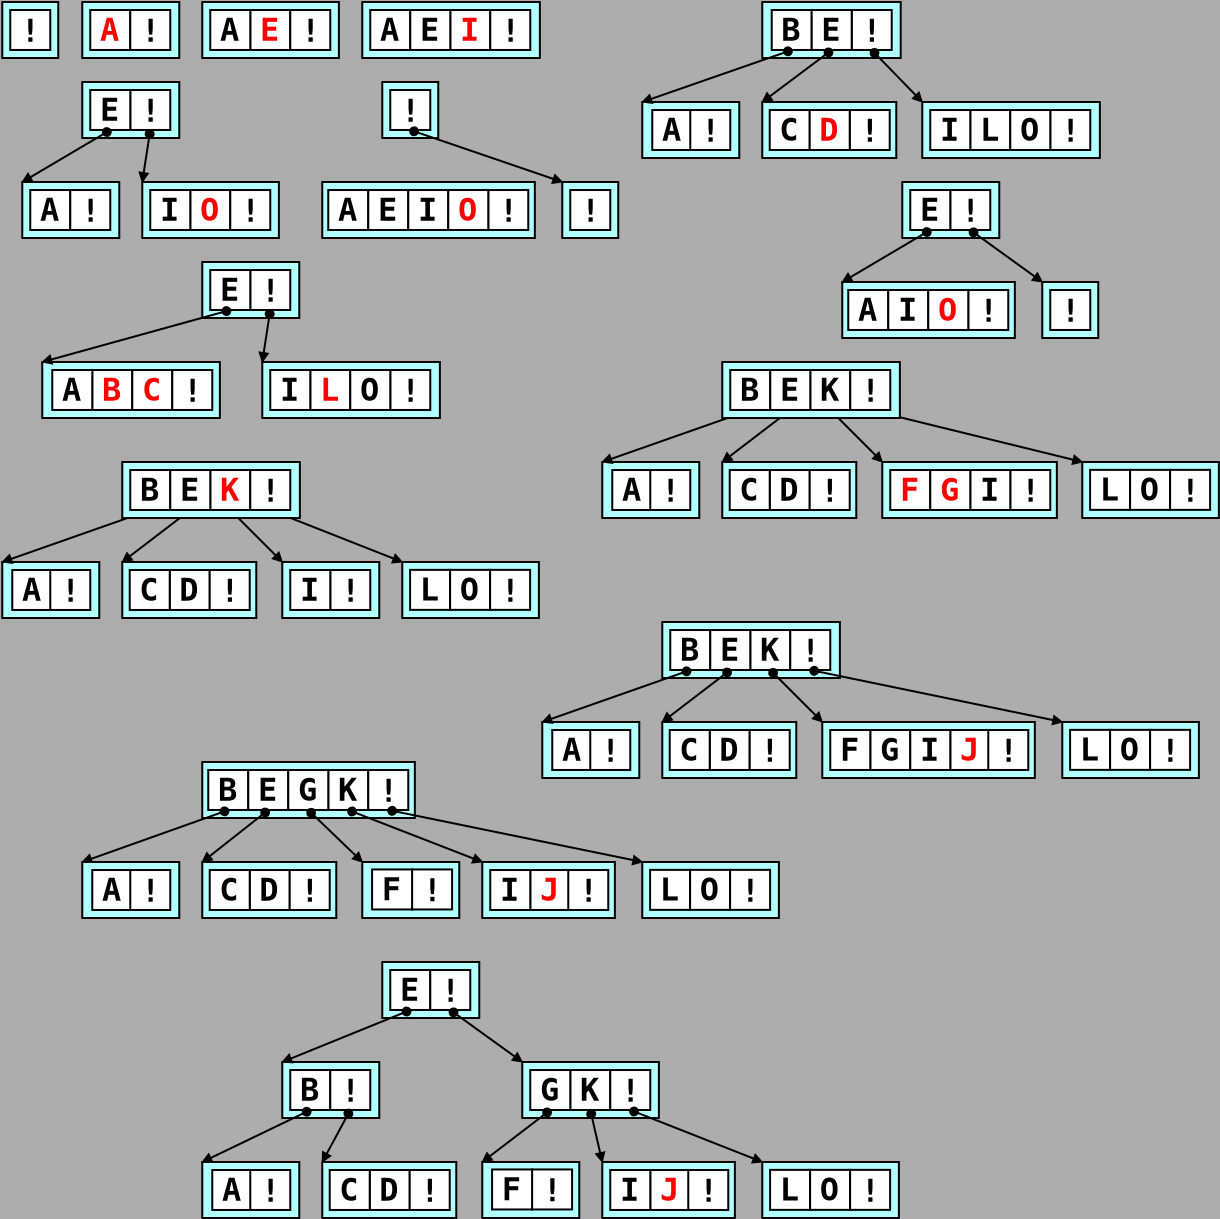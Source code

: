 <?xml version="1.0"?>
<dia:diagram xmlns:dia="http://www.lysator.liu.se/~alla/dia/">
  <dia:layer name="Background" visible="true">
    <dia:group>
      <dia:object type="Standard - Box" version="0" id="O0">
        <dia:attribute name="obj_pos">
          <dia:point val="-1,-1"/>
        </dia:attribute>
        <dia:attribute name="obj_bb">
          <dia:rectangle val="-1.05,-1.05;1.849,1.85"/>
        </dia:attribute>
        <dia:attribute name="elem_corner">
          <dia:point val="-1,-1"/>
        </dia:attribute>
        <dia:attribute name="elem_width">
          <dia:real val="2.799"/>
        </dia:attribute>
        <dia:attribute name="elem_height">
          <dia:real val="2.8"/>
        </dia:attribute>
        <dia:attribute name="inner_color">
          <dia:color val="#b2ffff"/>
        </dia:attribute>
        <dia:attribute name="show_background">
          <dia:boolean val="true"/>
        </dia:attribute>
      </dia:object>
      <dia:group>
        <dia:object type="Standard - Box" version="0" id="O1">
          <dia:attribute name="obj_pos">
            <dia:point val="-0.6,-0.6"/>
          </dia:attribute>
          <dia:attribute name="obj_bb">
            <dia:rectangle val="-0.65,-0.65;1.45,1.45"/>
          </dia:attribute>
          <dia:attribute name="elem_corner">
            <dia:point val="-0.6,-0.6"/>
          </dia:attribute>
          <dia:attribute name="elem_width">
            <dia:real val="2"/>
          </dia:attribute>
          <dia:attribute name="elem_height">
            <dia:real val="2"/>
          </dia:attribute>
          <dia:attribute name="show_background">
            <dia:boolean val="true"/>
          </dia:attribute>
        </dia:object>
        <dia:object type="Standard - Text" version="0" id="O2">
          <dia:attribute name="obj_pos">
            <dia:point val="0.406,0.99"/>
          </dia:attribute>
          <dia:attribute name="obj_bb">
            <dia:rectangle val="-0.35,-0.501;1.112,1.499"/>
          </dia:attribute>
          <dia:attribute name="text">
            <dia:composite type="text">
              <dia:attribute name="string">
                <dia:string>#!#</dia:string>
              </dia:attribute>
              <dia:attribute name="font">
                <dia:font name="Courier-Bold"/>
              </dia:attribute>
              <dia:attribute name="height">
                <dia:real val="2"/>
              </dia:attribute>
              <dia:attribute name="pos">
                <dia:point val="0.406,0.99"/>
              </dia:attribute>
              <dia:attribute name="color">
                <dia:color val="#000000"/>
              </dia:attribute>
              <dia:attribute name="alignment">
                <dia:enum val="1"/>
              </dia:attribute>
            </dia:composite>
          </dia:attribute>
        </dia:object>
      </dia:group>
    </dia:group>
    <dia:group>
      <dia:object type="Standard - Box" version="0" id="O3">
        <dia:attribute name="obj_pos">
          <dia:point val="6,8"/>
        </dia:attribute>
        <dia:attribute name="obj_bb">
          <dia:rectangle val="5.95,7.95;12.88,10.85"/>
        </dia:attribute>
        <dia:attribute name="elem_corner">
          <dia:point val="6,8"/>
        </dia:attribute>
        <dia:attribute name="elem_width">
          <dia:real val="6.83"/>
        </dia:attribute>
        <dia:attribute name="elem_height">
          <dia:real val="2.8"/>
        </dia:attribute>
        <dia:attribute name="inner_color">
          <dia:color val="#b2ffff"/>
        </dia:attribute>
        <dia:attribute name="show_background">
          <dia:boolean val="true"/>
        </dia:attribute>
      </dia:object>
      <dia:group>
        <dia:object type="Standard - Box" version="0" id="O4">
          <dia:attribute name="obj_pos">
            <dia:point val="8.4,8.4"/>
          </dia:attribute>
          <dia:attribute name="obj_bb">
            <dia:rectangle val="8.35,8.35;10.45,10.45"/>
          </dia:attribute>
          <dia:attribute name="elem_corner">
            <dia:point val="8.4,8.4"/>
          </dia:attribute>
          <dia:attribute name="elem_width">
            <dia:real val="2"/>
          </dia:attribute>
          <dia:attribute name="elem_height">
            <dia:real val="2"/>
          </dia:attribute>
          <dia:attribute name="show_background">
            <dia:boolean val="true"/>
          </dia:attribute>
        </dia:object>
        <dia:object type="Standard - Text" version="0" id="O5">
          <dia:attribute name="obj_pos">
            <dia:point val="9.356,9.937"/>
          </dia:attribute>
          <dia:attribute name="obj_bb">
            <dia:rectangle val="8.6,8.445;10.062,10.445"/>
          </dia:attribute>
          <dia:attribute name="text">
            <dia:composite type="text">
              <dia:attribute name="string">
                <dia:string>#O#</dia:string>
              </dia:attribute>
              <dia:attribute name="font">
                <dia:font name="Courier-Bold"/>
              </dia:attribute>
              <dia:attribute name="height">
                <dia:real val="2"/>
              </dia:attribute>
              <dia:attribute name="pos">
                <dia:point val="9.356,9.937"/>
              </dia:attribute>
              <dia:attribute name="color">
                <dia:color val="#ff0000"/>
              </dia:attribute>
              <dia:attribute name="alignment">
                <dia:enum val="1"/>
              </dia:attribute>
            </dia:composite>
          </dia:attribute>
        </dia:object>
      </dia:group>
      <dia:object type="Standard - Box" version="0" id="O6">
        <dia:attribute name="obj_pos">
          <dia:point val="3,3"/>
        </dia:attribute>
        <dia:attribute name="obj_bb">
          <dia:rectangle val="2.95,2.95;7.9,5.85"/>
        </dia:attribute>
        <dia:attribute name="elem_corner">
          <dia:point val="3,3"/>
        </dia:attribute>
        <dia:attribute name="elem_width">
          <dia:real val="4.85"/>
        </dia:attribute>
        <dia:attribute name="elem_height">
          <dia:real val="2.8"/>
        </dia:attribute>
        <dia:attribute name="inner_color">
          <dia:color val="#b2ffff"/>
        </dia:attribute>
        <dia:attribute name="show_background">
          <dia:boolean val="true"/>
        </dia:attribute>
      </dia:object>
      <dia:group>
        <dia:object type="Standard - Box" version="0" id="O7">
          <dia:attribute name="obj_pos">
            <dia:point val="5.4,3.4"/>
          </dia:attribute>
          <dia:attribute name="obj_bb">
            <dia:rectangle val="5.35,3.35;7.45,5.45"/>
          </dia:attribute>
          <dia:attribute name="elem_corner">
            <dia:point val="5.4,3.4"/>
          </dia:attribute>
          <dia:attribute name="elem_width">
            <dia:real val="2"/>
          </dia:attribute>
          <dia:attribute name="elem_height">
            <dia:real val="2"/>
          </dia:attribute>
          <dia:attribute name="show_background">
            <dia:boolean val="true"/>
          </dia:attribute>
        </dia:object>
        <dia:object type="Standard - Text" version="0" id="O8">
          <dia:attribute name="obj_pos">
            <dia:point val="6.406,4.99"/>
          </dia:attribute>
          <dia:attribute name="obj_bb">
            <dia:rectangle val="5.65,3.499;7.112,5.499"/>
          </dia:attribute>
          <dia:attribute name="text">
            <dia:composite type="text">
              <dia:attribute name="string">
                <dia:string>#!#</dia:string>
              </dia:attribute>
              <dia:attribute name="font">
                <dia:font name="Courier-Bold"/>
              </dia:attribute>
              <dia:attribute name="height">
                <dia:real val="2"/>
              </dia:attribute>
              <dia:attribute name="pos">
                <dia:point val="6.406,4.99"/>
              </dia:attribute>
              <dia:attribute name="color">
                <dia:color val="#000000"/>
              </dia:attribute>
              <dia:attribute name="alignment">
                <dia:enum val="1"/>
              </dia:attribute>
            </dia:composite>
          </dia:attribute>
        </dia:object>
      </dia:group>
      <dia:group>
        <dia:object type="Standard - Box" version="0" id="O9">
          <dia:attribute name="obj_pos">
            <dia:point val="3.4,3.4"/>
          </dia:attribute>
          <dia:attribute name="obj_bb">
            <dia:rectangle val="3.35,3.35;5.45,5.45"/>
          </dia:attribute>
          <dia:attribute name="elem_corner">
            <dia:point val="3.4,3.4"/>
          </dia:attribute>
          <dia:attribute name="elem_width">
            <dia:real val="2"/>
          </dia:attribute>
          <dia:attribute name="elem_height">
            <dia:real val="2"/>
          </dia:attribute>
          <dia:attribute name="show_background">
            <dia:boolean val="true"/>
          </dia:attribute>
        </dia:object>
        <dia:object type="Standard - Text" version="0" id="O10">
          <dia:attribute name="obj_pos">
            <dia:point val="4.356,4.937"/>
          </dia:attribute>
          <dia:attribute name="obj_bb">
            <dia:rectangle val="3.6,3.445;5.062,5.445"/>
          </dia:attribute>
          <dia:attribute name="text">
            <dia:composite type="text">
              <dia:attribute name="string">
                <dia:string>#E#</dia:string>
              </dia:attribute>
              <dia:attribute name="font">
                <dia:font name="Courier-Bold"/>
              </dia:attribute>
              <dia:attribute name="height">
                <dia:real val="2"/>
              </dia:attribute>
              <dia:attribute name="pos">
                <dia:point val="4.356,4.937"/>
              </dia:attribute>
              <dia:attribute name="color">
                <dia:color val="#000000"/>
              </dia:attribute>
              <dia:attribute name="alignment">
                <dia:enum val="1"/>
              </dia:attribute>
            </dia:composite>
          </dia:attribute>
        </dia:object>
      </dia:group>
      <dia:object type="Standard - Line" version="0" id="O11">
        <dia:attribute name="obj_pos">
          <dia:point val="4.4,5.4"/>
        </dia:attribute>
        <dia:attribute name="obj_bb">
          <dia:rectangle val="-0.203,5.056;4.603,8.344"/>
        </dia:attribute>
        <dia:attribute name="conn_endpoints">
          <dia:point val="4.4,5.4"/>
          <dia:point val="0,8"/>
        </dia:attribute>
        <dia:attribute name="numcp">
          <dia:int val="1"/>
        </dia:attribute>
        <dia:attribute name="start_arrow">
          <dia:enum val="8"/>
        </dia:attribute>
        <dia:attribute name="start_arrow_length">
          <dia:real val="0.4"/>
        </dia:attribute>
        <dia:attribute name="start_arrow_width">
          <dia:real val="0.4"/>
        </dia:attribute>
        <dia:attribute name="end_arrow">
          <dia:enum val="3"/>
        </dia:attribute>
        <dia:attribute name="end_arrow_length">
          <dia:real val="0.4"/>
        </dia:attribute>
        <dia:attribute name="end_arrow_width">
          <dia:real val="0.4"/>
        </dia:attribute>
        <dia:connections>
          <dia:connection handle="1" to="O17" connection="0"/>
        </dia:connections>
      </dia:object>
      <dia:object type="Standard - Line" version="0" id="O12">
        <dia:attribute name="obj_pos">
          <dia:point val="6.4,5.4"/>
        </dia:attribute>
        <dia:attribute name="obj_bb">
          <dia:rectangle val="5.605,5.339;6.795,8.061"/>
        </dia:attribute>
        <dia:attribute name="conn_endpoints">
          <dia:point val="6.4,5.4"/>
          <dia:point val="6,8"/>
        </dia:attribute>
        <dia:attribute name="numcp">
          <dia:int val="1"/>
        </dia:attribute>
        <dia:attribute name="start_arrow">
          <dia:enum val="8"/>
        </dia:attribute>
        <dia:attribute name="start_arrow_length">
          <dia:real val="0.4"/>
        </dia:attribute>
        <dia:attribute name="start_arrow_width">
          <dia:real val="0.4"/>
        </dia:attribute>
        <dia:attribute name="end_arrow">
          <dia:enum val="3"/>
        </dia:attribute>
        <dia:attribute name="end_arrow_length">
          <dia:real val="0.4"/>
        </dia:attribute>
        <dia:attribute name="end_arrow_width">
          <dia:real val="0.4"/>
        </dia:attribute>
        <dia:connections>
          <dia:connection handle="1" to="O3" connection="0"/>
        </dia:connections>
      </dia:object>
      <dia:group>
        <dia:object type="Standard - Box" version="0" id="O13">
          <dia:attribute name="obj_pos">
            <dia:point val="10.4,8.4"/>
          </dia:attribute>
          <dia:attribute name="obj_bb">
            <dia:rectangle val="10.35,8.35;12.45,10.45"/>
          </dia:attribute>
          <dia:attribute name="elem_corner">
            <dia:point val="10.4,8.4"/>
          </dia:attribute>
          <dia:attribute name="elem_width">
            <dia:real val="2"/>
          </dia:attribute>
          <dia:attribute name="elem_height">
            <dia:real val="2"/>
          </dia:attribute>
          <dia:attribute name="show_background">
            <dia:boolean val="true"/>
          </dia:attribute>
        </dia:object>
        <dia:object type="Standard - Text" version="0" id="O14">
          <dia:attribute name="obj_pos">
            <dia:point val="11.406,9.99"/>
          </dia:attribute>
          <dia:attribute name="obj_bb">
            <dia:rectangle val="10.65,8.499;12.112,10.499"/>
          </dia:attribute>
          <dia:attribute name="text">
            <dia:composite type="text">
              <dia:attribute name="string">
                <dia:string>#!#</dia:string>
              </dia:attribute>
              <dia:attribute name="font">
                <dia:font name="Courier-Bold"/>
              </dia:attribute>
              <dia:attribute name="height">
                <dia:real val="2"/>
              </dia:attribute>
              <dia:attribute name="pos">
                <dia:point val="11.406,9.99"/>
              </dia:attribute>
              <dia:attribute name="color">
                <dia:color val="#000000"/>
              </dia:attribute>
              <dia:attribute name="alignment">
                <dia:enum val="1"/>
              </dia:attribute>
            </dia:composite>
          </dia:attribute>
        </dia:object>
      </dia:group>
      <dia:group>
        <dia:object type="Standard - Box" version="0" id="O15">
          <dia:attribute name="obj_pos">
            <dia:point val="6.4,8.4"/>
          </dia:attribute>
          <dia:attribute name="obj_bb">
            <dia:rectangle val="6.35,8.35;8.45,10.45"/>
          </dia:attribute>
          <dia:attribute name="elem_corner">
            <dia:point val="6.4,8.4"/>
          </dia:attribute>
          <dia:attribute name="elem_width">
            <dia:real val="2"/>
          </dia:attribute>
          <dia:attribute name="elem_height">
            <dia:real val="2"/>
          </dia:attribute>
          <dia:attribute name="show_background">
            <dia:boolean val="true"/>
          </dia:attribute>
        </dia:object>
        <dia:object type="Standard - Text" version="0" id="O16">
          <dia:attribute name="obj_pos">
            <dia:point val="7.356,9.937"/>
          </dia:attribute>
          <dia:attribute name="obj_bb">
            <dia:rectangle val="6.6,8.445;8.062,10.445"/>
          </dia:attribute>
          <dia:attribute name="text">
            <dia:composite type="text">
              <dia:attribute name="string">
                <dia:string>#I#</dia:string>
              </dia:attribute>
              <dia:attribute name="font">
                <dia:font name="Courier-Bold"/>
              </dia:attribute>
              <dia:attribute name="height">
                <dia:real val="2"/>
              </dia:attribute>
              <dia:attribute name="pos">
                <dia:point val="7.356,9.937"/>
              </dia:attribute>
              <dia:attribute name="color">
                <dia:color val="#000000"/>
              </dia:attribute>
              <dia:attribute name="alignment">
                <dia:enum val="1"/>
              </dia:attribute>
            </dia:composite>
          </dia:attribute>
        </dia:object>
      </dia:group>
      <dia:object type="Standard - Box" version="0" id="O17">
        <dia:attribute name="obj_pos">
          <dia:point val="0,8"/>
        </dia:attribute>
        <dia:attribute name="obj_bb">
          <dia:rectangle val="-0.05,7.95;4.9,10.85"/>
        </dia:attribute>
        <dia:attribute name="elem_corner">
          <dia:point val="0,8"/>
        </dia:attribute>
        <dia:attribute name="elem_width">
          <dia:real val="4.85"/>
        </dia:attribute>
        <dia:attribute name="elem_height">
          <dia:real val="2.8"/>
        </dia:attribute>
        <dia:attribute name="inner_color">
          <dia:color val="#b2ffff"/>
        </dia:attribute>
        <dia:attribute name="show_background">
          <dia:boolean val="true"/>
        </dia:attribute>
      </dia:object>
      <dia:group>
        <dia:object type="Standard - Box" version="0" id="O18">
          <dia:attribute name="obj_pos">
            <dia:point val="0.4,8.4"/>
          </dia:attribute>
          <dia:attribute name="obj_bb">
            <dia:rectangle val="0.35,8.35;2.45,10.45"/>
          </dia:attribute>
          <dia:attribute name="elem_corner">
            <dia:point val="0.4,8.4"/>
          </dia:attribute>
          <dia:attribute name="elem_width">
            <dia:real val="2"/>
          </dia:attribute>
          <dia:attribute name="elem_height">
            <dia:real val="2"/>
          </dia:attribute>
          <dia:attribute name="show_background">
            <dia:boolean val="true"/>
          </dia:attribute>
        </dia:object>
        <dia:object type="Standard - Text" version="0" id="O19">
          <dia:attribute name="obj_pos">
            <dia:point val="1.356,9.937"/>
          </dia:attribute>
          <dia:attribute name="obj_bb">
            <dia:rectangle val="0.6,8.445;2.062,10.445"/>
          </dia:attribute>
          <dia:attribute name="text">
            <dia:composite type="text">
              <dia:attribute name="string">
                <dia:string>#A#</dia:string>
              </dia:attribute>
              <dia:attribute name="font">
                <dia:font name="Courier-Bold"/>
              </dia:attribute>
              <dia:attribute name="height">
                <dia:real val="2"/>
              </dia:attribute>
              <dia:attribute name="pos">
                <dia:point val="1.356,9.937"/>
              </dia:attribute>
              <dia:attribute name="color">
                <dia:color val="#000000"/>
              </dia:attribute>
              <dia:attribute name="alignment">
                <dia:enum val="1"/>
              </dia:attribute>
            </dia:composite>
          </dia:attribute>
        </dia:object>
      </dia:group>
      <dia:group>
        <dia:object type="Standard - Box" version="0" id="O20">
          <dia:attribute name="obj_pos">
            <dia:point val="2.4,8.4"/>
          </dia:attribute>
          <dia:attribute name="obj_bb">
            <dia:rectangle val="2.35,8.35;4.45,10.45"/>
          </dia:attribute>
          <dia:attribute name="elem_corner">
            <dia:point val="2.4,8.4"/>
          </dia:attribute>
          <dia:attribute name="elem_width">
            <dia:real val="2"/>
          </dia:attribute>
          <dia:attribute name="elem_height">
            <dia:real val="2"/>
          </dia:attribute>
          <dia:attribute name="show_background">
            <dia:boolean val="true"/>
          </dia:attribute>
        </dia:object>
        <dia:object type="Standard - Text" version="0" id="O21">
          <dia:attribute name="obj_pos">
            <dia:point val="3.406,9.99"/>
          </dia:attribute>
          <dia:attribute name="obj_bb">
            <dia:rectangle val="2.65,8.499;4.112,10.499"/>
          </dia:attribute>
          <dia:attribute name="text">
            <dia:composite type="text">
              <dia:attribute name="string">
                <dia:string>#!#</dia:string>
              </dia:attribute>
              <dia:attribute name="font">
                <dia:font name="Courier-Bold"/>
              </dia:attribute>
              <dia:attribute name="height">
                <dia:real val="2"/>
              </dia:attribute>
              <dia:attribute name="pos">
                <dia:point val="3.406,9.99"/>
              </dia:attribute>
              <dia:attribute name="color">
                <dia:color val="#000000"/>
              </dia:attribute>
              <dia:attribute name="alignment">
                <dia:enum val="1"/>
              </dia:attribute>
            </dia:composite>
          </dia:attribute>
        </dia:object>
      </dia:group>
    </dia:group>
    <dia:group>
      <dia:group>
        <dia:object type="Standard - Box" version="0" id="O22">
          <dia:attribute name="obj_pos">
            <dia:point val="18,3"/>
          </dia:attribute>
          <dia:attribute name="obj_bb">
            <dia:rectangle val="17.95,2.95;20.849,5.85"/>
          </dia:attribute>
          <dia:attribute name="elem_corner">
            <dia:point val="18,3"/>
          </dia:attribute>
          <dia:attribute name="elem_width">
            <dia:real val="2.799"/>
          </dia:attribute>
          <dia:attribute name="elem_height">
            <dia:real val="2.8"/>
          </dia:attribute>
          <dia:attribute name="inner_color">
            <dia:color val="#b2ffff"/>
          </dia:attribute>
          <dia:attribute name="show_background">
            <dia:boolean val="true"/>
          </dia:attribute>
        </dia:object>
        <dia:group>
          <dia:object type="Standard - Box" version="0" id="O23">
            <dia:attribute name="obj_pos">
              <dia:point val="18.4,3.4"/>
            </dia:attribute>
            <dia:attribute name="obj_bb">
              <dia:rectangle val="18.35,3.35;20.45,5.45"/>
            </dia:attribute>
            <dia:attribute name="elem_corner">
              <dia:point val="18.4,3.4"/>
            </dia:attribute>
            <dia:attribute name="elem_width">
              <dia:real val="2"/>
            </dia:attribute>
            <dia:attribute name="elem_height">
              <dia:real val="2"/>
            </dia:attribute>
            <dia:attribute name="show_background">
              <dia:boolean val="true"/>
            </dia:attribute>
          </dia:object>
          <dia:object type="Standard - Text" version="0" id="O24">
            <dia:attribute name="obj_pos">
              <dia:point val="19.406,4.99"/>
            </dia:attribute>
            <dia:attribute name="obj_bb">
              <dia:rectangle val="18.65,3.499;20.112,5.499"/>
            </dia:attribute>
            <dia:attribute name="text">
              <dia:composite type="text">
                <dia:attribute name="string">
                  <dia:string>#!#</dia:string>
                </dia:attribute>
                <dia:attribute name="font">
                  <dia:font name="Courier-Bold"/>
                </dia:attribute>
                <dia:attribute name="height">
                  <dia:real val="2"/>
                </dia:attribute>
                <dia:attribute name="pos">
                  <dia:point val="19.406,4.99"/>
                </dia:attribute>
                <dia:attribute name="color">
                  <dia:color val="#000000"/>
                </dia:attribute>
                <dia:attribute name="alignment">
                  <dia:enum val="1"/>
                </dia:attribute>
              </dia:composite>
            </dia:attribute>
          </dia:object>
        </dia:group>
      </dia:group>
      <dia:group>
        <dia:object type="Standard - Box" version="0" id="O25">
          <dia:attribute name="obj_pos">
            <dia:point val="27,8"/>
          </dia:attribute>
          <dia:attribute name="obj_bb">
            <dia:rectangle val="26.95,7.95;29.849,10.85"/>
          </dia:attribute>
          <dia:attribute name="elem_corner">
            <dia:point val="27,8"/>
          </dia:attribute>
          <dia:attribute name="elem_width">
            <dia:real val="2.799"/>
          </dia:attribute>
          <dia:attribute name="elem_height">
            <dia:real val="2.8"/>
          </dia:attribute>
          <dia:attribute name="inner_color">
            <dia:color val="#b2ffff"/>
          </dia:attribute>
          <dia:attribute name="show_background">
            <dia:boolean val="true"/>
          </dia:attribute>
        </dia:object>
        <dia:group>
          <dia:object type="Standard - Box" version="0" id="O26">
            <dia:attribute name="obj_pos">
              <dia:point val="27.4,8.4"/>
            </dia:attribute>
            <dia:attribute name="obj_bb">
              <dia:rectangle val="27.35,8.35;29.45,10.45"/>
            </dia:attribute>
            <dia:attribute name="elem_corner">
              <dia:point val="27.4,8.4"/>
            </dia:attribute>
            <dia:attribute name="elem_width">
              <dia:real val="2"/>
            </dia:attribute>
            <dia:attribute name="elem_height">
              <dia:real val="2"/>
            </dia:attribute>
            <dia:attribute name="show_background">
              <dia:boolean val="true"/>
            </dia:attribute>
          </dia:object>
          <dia:object type="Standard - Text" version="0" id="O27">
            <dia:attribute name="obj_pos">
              <dia:point val="28.406,9.99"/>
            </dia:attribute>
            <dia:attribute name="obj_bb">
              <dia:rectangle val="27.65,8.499;29.112,10.499"/>
            </dia:attribute>
            <dia:attribute name="text">
              <dia:composite type="text">
                <dia:attribute name="string">
                  <dia:string>#!#</dia:string>
                </dia:attribute>
                <dia:attribute name="font">
                  <dia:font name="Courier-Bold"/>
                </dia:attribute>
                <dia:attribute name="height">
                  <dia:real val="2"/>
                </dia:attribute>
                <dia:attribute name="pos">
                  <dia:point val="28.406,9.99"/>
                </dia:attribute>
                <dia:attribute name="color">
                  <dia:color val="#000000"/>
                </dia:attribute>
                <dia:attribute name="alignment">
                  <dia:enum val="1"/>
                </dia:attribute>
              </dia:composite>
            </dia:attribute>
          </dia:object>
        </dia:group>
      </dia:group>
      <dia:group>
        <dia:object type="Standard - Box" version="0" id="O28">
          <dia:attribute name="obj_pos">
            <dia:point val="15,8"/>
          </dia:attribute>
          <dia:attribute name="obj_bb">
            <dia:rectangle val="14.95,7.95;25.678,10.85"/>
          </dia:attribute>
          <dia:attribute name="elem_corner">
            <dia:point val="15,8"/>
          </dia:attribute>
          <dia:attribute name="elem_width">
            <dia:real val="10.628"/>
          </dia:attribute>
          <dia:attribute name="elem_height">
            <dia:real val="2.8"/>
          </dia:attribute>
          <dia:attribute name="inner_color">
            <dia:color val="#b2ffff"/>
          </dia:attribute>
          <dia:attribute name="show_background">
            <dia:boolean val="true"/>
          </dia:attribute>
        </dia:object>
        <dia:group>
          <dia:object type="Standard - Box" version="0" id="O29">
            <dia:attribute name="obj_pos">
              <dia:point val="15.3,8.4"/>
            </dia:attribute>
            <dia:attribute name="obj_bb">
              <dia:rectangle val="15.25,8.35;17.35,10.45"/>
            </dia:attribute>
            <dia:attribute name="elem_corner">
              <dia:point val="15.3,8.4"/>
            </dia:attribute>
            <dia:attribute name="elem_width">
              <dia:real val="2"/>
            </dia:attribute>
            <dia:attribute name="elem_height">
              <dia:real val="2"/>
            </dia:attribute>
            <dia:attribute name="show_background">
              <dia:boolean val="true"/>
            </dia:attribute>
          </dia:object>
          <dia:object type="Standard - Text" version="0" id="O30">
            <dia:attribute name="obj_pos">
              <dia:point val="16.256,9.937"/>
            </dia:attribute>
            <dia:attribute name="obj_bb">
              <dia:rectangle val="15.5,8.445;16.962,10.445"/>
            </dia:attribute>
            <dia:attribute name="text">
              <dia:composite type="text">
                <dia:attribute name="string">
                  <dia:string>#A#</dia:string>
                </dia:attribute>
                <dia:attribute name="font">
                  <dia:font name="Courier-Bold"/>
                </dia:attribute>
                <dia:attribute name="height">
                  <dia:real val="2"/>
                </dia:attribute>
                <dia:attribute name="pos">
                  <dia:point val="16.256,9.937"/>
                </dia:attribute>
                <dia:attribute name="color">
                  <dia:color val="#000000"/>
                </dia:attribute>
                <dia:attribute name="alignment">
                  <dia:enum val="1"/>
                </dia:attribute>
              </dia:composite>
            </dia:attribute>
          </dia:object>
        </dia:group>
        <dia:group>
          <dia:object type="Standard - Box" version="0" id="O31">
            <dia:attribute name="obj_pos">
              <dia:point val="17.3,8.4"/>
            </dia:attribute>
            <dia:attribute name="obj_bb">
              <dia:rectangle val="17.25,8.35;19.35,10.45"/>
            </dia:attribute>
            <dia:attribute name="elem_corner">
              <dia:point val="17.3,8.4"/>
            </dia:attribute>
            <dia:attribute name="elem_width">
              <dia:real val="2"/>
            </dia:attribute>
            <dia:attribute name="elem_height">
              <dia:real val="2"/>
            </dia:attribute>
            <dia:attribute name="show_background">
              <dia:boolean val="true"/>
            </dia:attribute>
          </dia:object>
          <dia:object type="Standard - Text" version="0" id="O32">
            <dia:attribute name="obj_pos">
              <dia:point val="18.256,9.937"/>
            </dia:attribute>
            <dia:attribute name="obj_bb">
              <dia:rectangle val="17.5,8.445;18.962,10.445"/>
            </dia:attribute>
            <dia:attribute name="text">
              <dia:composite type="text">
                <dia:attribute name="string">
                  <dia:string>#E#</dia:string>
                </dia:attribute>
                <dia:attribute name="font">
                  <dia:font name="Courier-Bold"/>
                </dia:attribute>
                <dia:attribute name="height">
                  <dia:real val="2"/>
                </dia:attribute>
                <dia:attribute name="pos">
                  <dia:point val="18.256,9.937"/>
                </dia:attribute>
                <dia:attribute name="color">
                  <dia:color val="#000000"/>
                </dia:attribute>
                <dia:attribute name="alignment">
                  <dia:enum val="1"/>
                </dia:attribute>
              </dia:composite>
            </dia:attribute>
          </dia:object>
        </dia:group>
        <dia:group>
          <dia:object type="Standard - Box" version="0" id="O33">
            <dia:attribute name="obj_pos">
              <dia:point val="19.3,8.4"/>
            </dia:attribute>
            <dia:attribute name="obj_bb">
              <dia:rectangle val="19.25,8.35;21.35,10.45"/>
            </dia:attribute>
            <dia:attribute name="elem_corner">
              <dia:point val="19.3,8.4"/>
            </dia:attribute>
            <dia:attribute name="elem_width">
              <dia:real val="2"/>
            </dia:attribute>
            <dia:attribute name="elem_height">
              <dia:real val="2"/>
            </dia:attribute>
            <dia:attribute name="show_background">
              <dia:boolean val="true"/>
            </dia:attribute>
          </dia:object>
          <dia:object type="Standard - Text" version="0" id="O34">
            <dia:attribute name="obj_pos">
              <dia:point val="20.256,9.937"/>
            </dia:attribute>
            <dia:attribute name="obj_bb">
              <dia:rectangle val="19.5,8.445;20.962,10.445"/>
            </dia:attribute>
            <dia:attribute name="text">
              <dia:composite type="text">
                <dia:attribute name="string">
                  <dia:string>#I#</dia:string>
                </dia:attribute>
                <dia:attribute name="font">
                  <dia:font name="Courier-Bold"/>
                </dia:attribute>
                <dia:attribute name="height">
                  <dia:real val="2"/>
                </dia:attribute>
                <dia:attribute name="pos">
                  <dia:point val="20.256,9.937"/>
                </dia:attribute>
                <dia:attribute name="color">
                  <dia:color val="#000000"/>
                </dia:attribute>
                <dia:attribute name="alignment">
                  <dia:enum val="1"/>
                </dia:attribute>
              </dia:composite>
            </dia:attribute>
          </dia:object>
        </dia:group>
        <dia:group>
          <dia:object type="Standard - Box" version="0" id="O35">
            <dia:attribute name="obj_pos">
              <dia:point val="23.3,8.4"/>
            </dia:attribute>
            <dia:attribute name="obj_bb">
              <dia:rectangle val="23.25,8.35;25.35,10.45"/>
            </dia:attribute>
            <dia:attribute name="elem_corner">
              <dia:point val="23.3,8.4"/>
            </dia:attribute>
            <dia:attribute name="elem_width">
              <dia:real val="2"/>
            </dia:attribute>
            <dia:attribute name="elem_height">
              <dia:real val="2"/>
            </dia:attribute>
            <dia:attribute name="show_background">
              <dia:boolean val="true"/>
            </dia:attribute>
          </dia:object>
          <dia:object type="Standard - Text" version="0" id="O36">
            <dia:attribute name="obj_pos">
              <dia:point val="24.306,9.99"/>
            </dia:attribute>
            <dia:attribute name="obj_bb">
              <dia:rectangle val="23.55,8.499;25.012,10.499"/>
            </dia:attribute>
            <dia:attribute name="text">
              <dia:composite type="text">
                <dia:attribute name="string">
                  <dia:string>#!#</dia:string>
                </dia:attribute>
                <dia:attribute name="font">
                  <dia:font name="Courier-Bold"/>
                </dia:attribute>
                <dia:attribute name="height">
                  <dia:real val="2"/>
                </dia:attribute>
                <dia:attribute name="pos">
                  <dia:point val="24.306,9.99"/>
                </dia:attribute>
                <dia:attribute name="color">
                  <dia:color val="#000000"/>
                </dia:attribute>
                <dia:attribute name="alignment">
                  <dia:enum val="1"/>
                </dia:attribute>
              </dia:composite>
            </dia:attribute>
          </dia:object>
        </dia:group>
        <dia:group>
          <dia:object type="Standard - Box" version="0" id="O37">
            <dia:attribute name="obj_pos">
              <dia:point val="21.3,8.4"/>
            </dia:attribute>
            <dia:attribute name="obj_bb">
              <dia:rectangle val="21.25,8.35;23.35,10.45"/>
            </dia:attribute>
            <dia:attribute name="elem_corner">
              <dia:point val="21.3,8.4"/>
            </dia:attribute>
            <dia:attribute name="elem_width">
              <dia:real val="2"/>
            </dia:attribute>
            <dia:attribute name="elem_height">
              <dia:real val="2"/>
            </dia:attribute>
            <dia:attribute name="show_background">
              <dia:boolean val="true"/>
            </dia:attribute>
          </dia:object>
          <dia:object type="Standard - Text" version="0" id="O38">
            <dia:attribute name="obj_pos">
              <dia:point val="22.256,9.937"/>
            </dia:attribute>
            <dia:attribute name="obj_bb">
              <dia:rectangle val="21.5,8.445;22.962,10.445"/>
            </dia:attribute>
            <dia:attribute name="text">
              <dia:composite type="text">
                <dia:attribute name="string">
                  <dia:string>#O#</dia:string>
                </dia:attribute>
                <dia:attribute name="font">
                  <dia:font name="Courier-Bold"/>
                </dia:attribute>
                <dia:attribute name="height">
                  <dia:real val="2"/>
                </dia:attribute>
                <dia:attribute name="pos">
                  <dia:point val="22.256,9.937"/>
                </dia:attribute>
                <dia:attribute name="color">
                  <dia:color val="#ff0000"/>
                </dia:attribute>
                <dia:attribute name="alignment">
                  <dia:enum val="1"/>
                </dia:attribute>
              </dia:composite>
            </dia:attribute>
          </dia:object>
        </dia:group>
      </dia:group>
      <dia:object type="Standard - Line" version="0" id="O39">
        <dia:attribute name="obj_pos">
          <dia:point val="19.4,5.4"/>
        </dia:attribute>
        <dia:attribute name="obj_bb">
          <dia:rectangle val="19.27,5.022;27.13,8.378"/>
        </dia:attribute>
        <dia:attribute name="conn_endpoints">
          <dia:point val="19.4,5.4"/>
          <dia:point val="27,8"/>
        </dia:attribute>
        <dia:attribute name="numcp">
          <dia:int val="1"/>
        </dia:attribute>
        <dia:attribute name="start_arrow">
          <dia:enum val="8"/>
        </dia:attribute>
        <dia:attribute name="start_arrow_length">
          <dia:real val="0.4"/>
        </dia:attribute>
        <dia:attribute name="start_arrow_width">
          <dia:real val="0.4"/>
        </dia:attribute>
        <dia:attribute name="end_arrow">
          <dia:enum val="3"/>
        </dia:attribute>
        <dia:attribute name="end_arrow_length">
          <dia:real val="0.4"/>
        </dia:attribute>
        <dia:attribute name="end_arrow_width">
          <dia:real val="0.4"/>
        </dia:attribute>
      </dia:object>
    </dia:group>
    <dia:group>
      <dia:object type="Standard - Box" version="0" id="O40">
        <dia:attribute name="obj_pos">
          <dia:point val="17,-1"/>
        </dia:attribute>
        <dia:attribute name="obj_bb">
          <dia:rectangle val="16.95,-1.05;25.93,1.85"/>
        </dia:attribute>
        <dia:attribute name="elem_corner">
          <dia:point val="17,-1"/>
        </dia:attribute>
        <dia:attribute name="elem_width">
          <dia:real val="8.88"/>
        </dia:attribute>
        <dia:attribute name="elem_height">
          <dia:real val="2.8"/>
        </dia:attribute>
        <dia:attribute name="inner_color">
          <dia:color val="#b2ffff"/>
        </dia:attribute>
        <dia:attribute name="show_background">
          <dia:boolean val="true"/>
        </dia:attribute>
      </dia:object>
      <dia:group>
        <dia:object type="Standard - Box" version="0" id="O41">
          <dia:attribute name="obj_pos">
            <dia:point val="21.4,-0.6"/>
          </dia:attribute>
          <dia:attribute name="obj_bb">
            <dia:rectangle val="21.35,-0.65;23.45,1.45"/>
          </dia:attribute>
          <dia:attribute name="elem_corner">
            <dia:point val="21.4,-0.6"/>
          </dia:attribute>
          <dia:attribute name="elem_width">
            <dia:real val="2"/>
          </dia:attribute>
          <dia:attribute name="elem_height">
            <dia:real val="2"/>
          </dia:attribute>
          <dia:attribute name="show_background">
            <dia:boolean val="true"/>
          </dia:attribute>
        </dia:object>
        <dia:object type="Standard - Text" version="0" id="O42">
          <dia:attribute name="obj_pos">
            <dia:point val="22.356,0.937"/>
          </dia:attribute>
          <dia:attribute name="obj_bb">
            <dia:rectangle val="21.6,-0.555;23.062,1.445"/>
          </dia:attribute>
          <dia:attribute name="text">
            <dia:composite type="text">
              <dia:attribute name="string">
                <dia:string>#I#</dia:string>
              </dia:attribute>
              <dia:attribute name="font">
                <dia:font name="Courier-Bold"/>
              </dia:attribute>
              <dia:attribute name="height">
                <dia:real val="2"/>
              </dia:attribute>
              <dia:attribute name="pos">
                <dia:point val="22.356,0.937"/>
              </dia:attribute>
              <dia:attribute name="color">
                <dia:color val="#ff0000"/>
              </dia:attribute>
              <dia:attribute name="alignment">
                <dia:enum val="1"/>
              </dia:attribute>
            </dia:composite>
          </dia:attribute>
        </dia:object>
      </dia:group>
      <dia:group>
        <dia:object type="Standard - Box" version="0" id="O43">
          <dia:attribute name="obj_pos">
            <dia:point val="17.4,-0.6"/>
          </dia:attribute>
          <dia:attribute name="obj_bb">
            <dia:rectangle val="17.35,-0.65;19.45,1.45"/>
          </dia:attribute>
          <dia:attribute name="elem_corner">
            <dia:point val="17.4,-0.6"/>
          </dia:attribute>
          <dia:attribute name="elem_width">
            <dia:real val="2"/>
          </dia:attribute>
          <dia:attribute name="elem_height">
            <dia:real val="2"/>
          </dia:attribute>
          <dia:attribute name="show_background">
            <dia:boolean val="true"/>
          </dia:attribute>
        </dia:object>
        <dia:object type="Standard - Text" version="0" id="O44">
          <dia:attribute name="obj_pos">
            <dia:point val="18.356,0.937"/>
          </dia:attribute>
          <dia:attribute name="obj_bb">
            <dia:rectangle val="17.6,-0.555;19.062,1.445"/>
          </dia:attribute>
          <dia:attribute name="text">
            <dia:composite type="text">
              <dia:attribute name="string">
                <dia:string>#A#</dia:string>
              </dia:attribute>
              <dia:attribute name="font">
                <dia:font name="Courier-Bold"/>
              </dia:attribute>
              <dia:attribute name="height">
                <dia:real val="2"/>
              </dia:attribute>
              <dia:attribute name="pos">
                <dia:point val="18.356,0.937"/>
              </dia:attribute>
              <dia:attribute name="color">
                <dia:color val="#000000"/>
              </dia:attribute>
              <dia:attribute name="alignment">
                <dia:enum val="1"/>
              </dia:attribute>
            </dia:composite>
          </dia:attribute>
        </dia:object>
      </dia:group>
      <dia:group>
        <dia:object type="Standard - Box" version="0" id="O45">
          <dia:attribute name="obj_pos">
            <dia:point val="23.4,-0.6"/>
          </dia:attribute>
          <dia:attribute name="obj_bb">
            <dia:rectangle val="23.35,-0.65;25.45,1.45"/>
          </dia:attribute>
          <dia:attribute name="elem_corner">
            <dia:point val="23.4,-0.6"/>
          </dia:attribute>
          <dia:attribute name="elem_width">
            <dia:real val="2"/>
          </dia:attribute>
          <dia:attribute name="elem_height">
            <dia:real val="2"/>
          </dia:attribute>
          <dia:attribute name="show_background">
            <dia:boolean val="true"/>
          </dia:attribute>
        </dia:object>
        <dia:object type="Standard - Text" version="0" id="O46">
          <dia:attribute name="obj_pos">
            <dia:point val="24.406,0.99"/>
          </dia:attribute>
          <dia:attribute name="obj_bb">
            <dia:rectangle val="23.65,-0.501;25.112,1.499"/>
          </dia:attribute>
          <dia:attribute name="text">
            <dia:composite type="text">
              <dia:attribute name="string">
                <dia:string>#!#</dia:string>
              </dia:attribute>
              <dia:attribute name="font">
                <dia:font name="Courier-Bold"/>
              </dia:attribute>
              <dia:attribute name="height">
                <dia:real val="2"/>
              </dia:attribute>
              <dia:attribute name="pos">
                <dia:point val="24.406,0.99"/>
              </dia:attribute>
              <dia:attribute name="color">
                <dia:color val="#000000"/>
              </dia:attribute>
              <dia:attribute name="alignment">
                <dia:enum val="1"/>
              </dia:attribute>
            </dia:composite>
          </dia:attribute>
        </dia:object>
      </dia:group>
      <dia:group>
        <dia:object type="Standard - Box" version="0" id="O47">
          <dia:attribute name="obj_pos">
            <dia:point val="19.4,-0.6"/>
          </dia:attribute>
          <dia:attribute name="obj_bb">
            <dia:rectangle val="19.35,-0.65;21.45,1.45"/>
          </dia:attribute>
          <dia:attribute name="elem_corner">
            <dia:point val="19.4,-0.6"/>
          </dia:attribute>
          <dia:attribute name="elem_width">
            <dia:real val="2"/>
          </dia:attribute>
          <dia:attribute name="elem_height">
            <dia:real val="2"/>
          </dia:attribute>
          <dia:attribute name="show_background">
            <dia:boolean val="true"/>
          </dia:attribute>
        </dia:object>
        <dia:object type="Standard - Text" version="0" id="O48">
          <dia:attribute name="obj_pos">
            <dia:point val="20.356,0.937"/>
          </dia:attribute>
          <dia:attribute name="obj_bb">
            <dia:rectangle val="19.6,-0.555;21.062,1.445"/>
          </dia:attribute>
          <dia:attribute name="text">
            <dia:composite type="text">
              <dia:attribute name="string">
                <dia:string>#E#</dia:string>
              </dia:attribute>
              <dia:attribute name="font">
                <dia:font name="Courier-Bold"/>
              </dia:attribute>
              <dia:attribute name="height">
                <dia:real val="2"/>
              </dia:attribute>
              <dia:attribute name="pos">
                <dia:point val="20.356,0.937"/>
              </dia:attribute>
              <dia:attribute name="color">
                <dia:color val="#000000"/>
              </dia:attribute>
              <dia:attribute name="alignment">
                <dia:enum val="1"/>
              </dia:attribute>
            </dia:composite>
          </dia:attribute>
        </dia:object>
      </dia:group>
    </dia:group>
    <dia:group>
      <dia:object type="Standard - Box" version="0" id="O49">
        <dia:attribute name="obj_pos">
          <dia:point val="9,-1"/>
        </dia:attribute>
        <dia:attribute name="obj_bb">
          <dia:rectangle val="8.95,-1.05;15.88,1.85"/>
        </dia:attribute>
        <dia:attribute name="elem_corner">
          <dia:point val="9,-1"/>
        </dia:attribute>
        <dia:attribute name="elem_width">
          <dia:real val="6.83"/>
        </dia:attribute>
        <dia:attribute name="elem_height">
          <dia:real val="2.8"/>
        </dia:attribute>
        <dia:attribute name="inner_color">
          <dia:color val="#b2ffff"/>
        </dia:attribute>
        <dia:attribute name="show_background">
          <dia:boolean val="true"/>
        </dia:attribute>
      </dia:object>
      <dia:group>
        <dia:object type="Standard - Box" version="0" id="O50">
          <dia:attribute name="obj_pos">
            <dia:point val="11.4,-0.6"/>
          </dia:attribute>
          <dia:attribute name="obj_bb">
            <dia:rectangle val="11.35,-0.65;13.45,1.45"/>
          </dia:attribute>
          <dia:attribute name="elem_corner">
            <dia:point val="11.4,-0.6"/>
          </dia:attribute>
          <dia:attribute name="elem_width">
            <dia:real val="2"/>
          </dia:attribute>
          <dia:attribute name="elem_height">
            <dia:real val="2"/>
          </dia:attribute>
          <dia:attribute name="show_background">
            <dia:boolean val="true"/>
          </dia:attribute>
        </dia:object>
        <dia:object type="Standard - Text" version="0" id="O51">
          <dia:attribute name="obj_pos">
            <dia:point val="12.356,0.937"/>
          </dia:attribute>
          <dia:attribute name="obj_bb">
            <dia:rectangle val="11.6,-0.555;13.062,1.445"/>
          </dia:attribute>
          <dia:attribute name="text">
            <dia:composite type="text">
              <dia:attribute name="string">
                <dia:string>#E#</dia:string>
              </dia:attribute>
              <dia:attribute name="font">
                <dia:font name="Courier-Bold"/>
              </dia:attribute>
              <dia:attribute name="height">
                <dia:real val="2"/>
              </dia:attribute>
              <dia:attribute name="pos">
                <dia:point val="12.356,0.937"/>
              </dia:attribute>
              <dia:attribute name="color">
                <dia:color val="#ff0000"/>
              </dia:attribute>
              <dia:attribute name="alignment">
                <dia:enum val="1"/>
              </dia:attribute>
            </dia:composite>
          </dia:attribute>
        </dia:object>
      </dia:group>
      <dia:group>
        <dia:object type="Standard - Box" version="0" id="O52">
          <dia:attribute name="obj_pos">
            <dia:point val="9.4,-0.6"/>
          </dia:attribute>
          <dia:attribute name="obj_bb">
            <dia:rectangle val="9.35,-0.65;11.45,1.45"/>
          </dia:attribute>
          <dia:attribute name="elem_corner">
            <dia:point val="9.4,-0.6"/>
          </dia:attribute>
          <dia:attribute name="elem_width">
            <dia:real val="2"/>
          </dia:attribute>
          <dia:attribute name="elem_height">
            <dia:real val="2"/>
          </dia:attribute>
          <dia:attribute name="show_background">
            <dia:boolean val="true"/>
          </dia:attribute>
        </dia:object>
        <dia:object type="Standard - Text" version="0" id="O53">
          <dia:attribute name="obj_pos">
            <dia:point val="10.356,0.937"/>
          </dia:attribute>
          <dia:attribute name="obj_bb">
            <dia:rectangle val="9.6,-0.555;11.062,1.445"/>
          </dia:attribute>
          <dia:attribute name="text">
            <dia:composite type="text">
              <dia:attribute name="string">
                <dia:string>#A#</dia:string>
              </dia:attribute>
              <dia:attribute name="font">
                <dia:font name="Courier-Bold"/>
              </dia:attribute>
              <dia:attribute name="height">
                <dia:real val="2"/>
              </dia:attribute>
              <dia:attribute name="pos">
                <dia:point val="10.356,0.937"/>
              </dia:attribute>
              <dia:attribute name="color">
                <dia:color val="#000000"/>
              </dia:attribute>
              <dia:attribute name="alignment">
                <dia:enum val="1"/>
              </dia:attribute>
            </dia:composite>
          </dia:attribute>
        </dia:object>
      </dia:group>
      <dia:group>
        <dia:object type="Standard - Box" version="0" id="O54">
          <dia:attribute name="obj_pos">
            <dia:point val="13.4,-0.6"/>
          </dia:attribute>
          <dia:attribute name="obj_bb">
            <dia:rectangle val="13.35,-0.65;15.45,1.45"/>
          </dia:attribute>
          <dia:attribute name="elem_corner">
            <dia:point val="13.4,-0.6"/>
          </dia:attribute>
          <dia:attribute name="elem_width">
            <dia:real val="2"/>
          </dia:attribute>
          <dia:attribute name="elem_height">
            <dia:real val="2"/>
          </dia:attribute>
          <dia:attribute name="show_background">
            <dia:boolean val="true"/>
          </dia:attribute>
        </dia:object>
        <dia:object type="Standard - Text" version="0" id="O55">
          <dia:attribute name="obj_pos">
            <dia:point val="14.406,0.99"/>
          </dia:attribute>
          <dia:attribute name="obj_bb">
            <dia:rectangle val="13.65,-0.501;15.112,1.499"/>
          </dia:attribute>
          <dia:attribute name="text">
            <dia:composite type="text">
              <dia:attribute name="string">
                <dia:string>#!#</dia:string>
              </dia:attribute>
              <dia:attribute name="font">
                <dia:font name="Courier-Bold"/>
              </dia:attribute>
              <dia:attribute name="height">
                <dia:real val="2"/>
              </dia:attribute>
              <dia:attribute name="pos">
                <dia:point val="14.406,0.99"/>
              </dia:attribute>
              <dia:attribute name="color">
                <dia:color val="#000000"/>
              </dia:attribute>
              <dia:attribute name="alignment">
                <dia:enum val="1"/>
              </dia:attribute>
            </dia:composite>
          </dia:attribute>
        </dia:object>
      </dia:group>
    </dia:group>
    <dia:group>
      <dia:object type="Standard - Box" version="0" id="O56">
        <dia:attribute name="obj_pos">
          <dia:point val="3,-1"/>
        </dia:attribute>
        <dia:attribute name="obj_bb">
          <dia:rectangle val="2.95,-1.05;7.9,1.85"/>
        </dia:attribute>
        <dia:attribute name="elem_corner">
          <dia:point val="3,-1"/>
        </dia:attribute>
        <dia:attribute name="elem_width">
          <dia:real val="4.85"/>
        </dia:attribute>
        <dia:attribute name="elem_height">
          <dia:real val="2.8"/>
        </dia:attribute>
        <dia:attribute name="inner_color">
          <dia:color val="#b2ffff"/>
        </dia:attribute>
        <dia:attribute name="show_background">
          <dia:boolean val="true"/>
        </dia:attribute>
      </dia:object>
      <dia:group>
        <dia:object type="Standard - Box" version="0" id="O57">
          <dia:attribute name="obj_pos">
            <dia:point val="3.4,-0.6"/>
          </dia:attribute>
          <dia:attribute name="obj_bb">
            <dia:rectangle val="3.35,-0.65;5.45,1.45"/>
          </dia:attribute>
          <dia:attribute name="elem_corner">
            <dia:point val="3.4,-0.6"/>
          </dia:attribute>
          <dia:attribute name="elem_width">
            <dia:real val="2"/>
          </dia:attribute>
          <dia:attribute name="elem_height">
            <dia:real val="2"/>
          </dia:attribute>
          <dia:attribute name="show_background">
            <dia:boolean val="true"/>
          </dia:attribute>
        </dia:object>
        <dia:object type="Standard - Text" version="0" id="O58">
          <dia:attribute name="obj_pos">
            <dia:point val="4.356,0.937"/>
          </dia:attribute>
          <dia:attribute name="obj_bb">
            <dia:rectangle val="3.6,-0.555;5.062,1.445"/>
          </dia:attribute>
          <dia:attribute name="text">
            <dia:composite type="text">
              <dia:attribute name="string">
                <dia:string>#A#</dia:string>
              </dia:attribute>
              <dia:attribute name="font">
                <dia:font name="Courier-Bold"/>
              </dia:attribute>
              <dia:attribute name="height">
                <dia:real val="2"/>
              </dia:attribute>
              <dia:attribute name="pos">
                <dia:point val="4.356,0.937"/>
              </dia:attribute>
              <dia:attribute name="color">
                <dia:color val="#ff0000"/>
              </dia:attribute>
              <dia:attribute name="alignment">
                <dia:enum val="1"/>
              </dia:attribute>
            </dia:composite>
          </dia:attribute>
        </dia:object>
      </dia:group>
      <dia:group>
        <dia:object type="Standard - Box" version="0" id="O59">
          <dia:attribute name="obj_pos">
            <dia:point val="5.4,-0.6"/>
          </dia:attribute>
          <dia:attribute name="obj_bb">
            <dia:rectangle val="5.35,-0.65;7.45,1.45"/>
          </dia:attribute>
          <dia:attribute name="elem_corner">
            <dia:point val="5.4,-0.6"/>
          </dia:attribute>
          <dia:attribute name="elem_width">
            <dia:real val="2"/>
          </dia:attribute>
          <dia:attribute name="elem_height">
            <dia:real val="2"/>
          </dia:attribute>
          <dia:attribute name="show_background">
            <dia:boolean val="true"/>
          </dia:attribute>
        </dia:object>
        <dia:object type="Standard - Text" version="0" id="O60">
          <dia:attribute name="obj_pos">
            <dia:point val="6.406,0.99"/>
          </dia:attribute>
          <dia:attribute name="obj_bb">
            <dia:rectangle val="5.65,-0.501;7.112,1.499"/>
          </dia:attribute>
          <dia:attribute name="text">
            <dia:composite type="text">
              <dia:attribute name="string">
                <dia:string>#!#</dia:string>
              </dia:attribute>
              <dia:attribute name="font">
                <dia:font name="Courier-Bold"/>
              </dia:attribute>
              <dia:attribute name="height">
                <dia:real val="2"/>
              </dia:attribute>
              <dia:attribute name="pos">
                <dia:point val="6.406,0.99"/>
              </dia:attribute>
              <dia:attribute name="color">
                <dia:color val="#000000"/>
              </dia:attribute>
              <dia:attribute name="alignment">
                <dia:enum val="1"/>
              </dia:attribute>
            </dia:composite>
          </dia:attribute>
        </dia:object>
      </dia:group>
    </dia:group>
    <dia:group>
      <dia:group>
        <dia:object type="Standard - Box" version="0" id="O61">
          <dia:attribute name="obj_pos">
            <dia:point val="9,12"/>
          </dia:attribute>
          <dia:attribute name="obj_bb">
            <dia:rectangle val="8.95,11.95;13.9,14.85"/>
          </dia:attribute>
          <dia:attribute name="elem_corner">
            <dia:point val="9,12"/>
          </dia:attribute>
          <dia:attribute name="elem_width">
            <dia:real val="4.85"/>
          </dia:attribute>
          <dia:attribute name="elem_height">
            <dia:real val="2.8"/>
          </dia:attribute>
          <dia:attribute name="inner_color">
            <dia:color val="#b2ffff"/>
          </dia:attribute>
          <dia:attribute name="show_background">
            <dia:boolean val="true"/>
          </dia:attribute>
        </dia:object>
        <dia:group>
          <dia:object type="Standard - Box" version="0" id="O62">
            <dia:attribute name="obj_pos">
              <dia:point val="11.4,12.4"/>
            </dia:attribute>
            <dia:attribute name="obj_bb">
              <dia:rectangle val="11.35,12.35;13.45,14.45"/>
            </dia:attribute>
            <dia:attribute name="elem_corner">
              <dia:point val="11.4,12.4"/>
            </dia:attribute>
            <dia:attribute name="elem_width">
              <dia:real val="2"/>
            </dia:attribute>
            <dia:attribute name="elem_height">
              <dia:real val="2"/>
            </dia:attribute>
            <dia:attribute name="show_background">
              <dia:boolean val="true"/>
            </dia:attribute>
          </dia:object>
          <dia:object type="Standard - Text" version="0" id="O63">
            <dia:attribute name="obj_pos">
              <dia:point val="12.406,13.99"/>
            </dia:attribute>
            <dia:attribute name="obj_bb">
              <dia:rectangle val="11.65,12.499;13.112,14.499"/>
            </dia:attribute>
            <dia:attribute name="text">
              <dia:composite type="text">
                <dia:attribute name="string">
                  <dia:string>#!#</dia:string>
                </dia:attribute>
                <dia:attribute name="font">
                  <dia:font name="Courier-Bold"/>
                </dia:attribute>
                <dia:attribute name="height">
                  <dia:real val="2"/>
                </dia:attribute>
                <dia:attribute name="pos">
                  <dia:point val="12.406,13.99"/>
                </dia:attribute>
                <dia:attribute name="color">
                  <dia:color val="#000000"/>
                </dia:attribute>
                <dia:attribute name="alignment">
                  <dia:enum val="1"/>
                </dia:attribute>
              </dia:composite>
            </dia:attribute>
          </dia:object>
        </dia:group>
        <dia:group>
          <dia:object type="Standard - Box" version="0" id="O64">
            <dia:attribute name="obj_pos">
              <dia:point val="9.4,12.4"/>
            </dia:attribute>
            <dia:attribute name="obj_bb">
              <dia:rectangle val="9.35,12.35;11.45,14.45"/>
            </dia:attribute>
            <dia:attribute name="elem_corner">
              <dia:point val="9.4,12.4"/>
            </dia:attribute>
            <dia:attribute name="elem_width">
              <dia:real val="2"/>
            </dia:attribute>
            <dia:attribute name="elem_height">
              <dia:real val="2"/>
            </dia:attribute>
            <dia:attribute name="show_background">
              <dia:boolean val="true"/>
            </dia:attribute>
          </dia:object>
          <dia:object type="Standard - Text" version="0" id="O65">
            <dia:attribute name="obj_pos">
              <dia:point val="10.356,13.937"/>
            </dia:attribute>
            <dia:attribute name="obj_bb">
              <dia:rectangle val="9.6,12.445;11.062,14.445"/>
            </dia:attribute>
            <dia:attribute name="text">
              <dia:composite type="text">
                <dia:attribute name="string">
                  <dia:string>#E#</dia:string>
                </dia:attribute>
                <dia:attribute name="font">
                  <dia:font name="Courier-Bold"/>
                </dia:attribute>
                <dia:attribute name="height">
                  <dia:real val="2"/>
                </dia:attribute>
                <dia:attribute name="pos">
                  <dia:point val="10.356,13.937"/>
                </dia:attribute>
                <dia:attribute name="color">
                  <dia:color val="#000000"/>
                </dia:attribute>
                <dia:attribute name="alignment">
                  <dia:enum val="1"/>
                </dia:attribute>
              </dia:composite>
            </dia:attribute>
          </dia:object>
        </dia:group>
      </dia:group>
      <dia:group>
        <dia:object type="Standard - Box" version="0" id="O66">
          <dia:attribute name="obj_pos">
            <dia:point val="12,17"/>
          </dia:attribute>
          <dia:attribute name="obj_bb">
            <dia:rectangle val="11.95,16.95;20.93,19.85"/>
          </dia:attribute>
          <dia:attribute name="elem_corner">
            <dia:point val="12,17"/>
          </dia:attribute>
          <dia:attribute name="elem_width">
            <dia:real val="8.88"/>
          </dia:attribute>
          <dia:attribute name="elem_height">
            <dia:real val="2.8"/>
          </dia:attribute>
          <dia:attribute name="inner_color">
            <dia:color val="#b2ffff"/>
          </dia:attribute>
          <dia:attribute name="show_background">
            <dia:boolean val="true"/>
          </dia:attribute>
        </dia:object>
        <dia:group>
          <dia:object type="Standard - Box" version="0" id="O67">
            <dia:attribute name="obj_pos">
              <dia:point val="14.4,17.4"/>
            </dia:attribute>
            <dia:attribute name="obj_bb">
              <dia:rectangle val="14.35,17.35;16.45,19.45"/>
            </dia:attribute>
            <dia:attribute name="elem_corner">
              <dia:point val="14.4,17.4"/>
            </dia:attribute>
            <dia:attribute name="elem_width">
              <dia:real val="2"/>
            </dia:attribute>
            <dia:attribute name="elem_height">
              <dia:real val="2"/>
            </dia:attribute>
            <dia:attribute name="show_background">
              <dia:boolean val="true"/>
            </dia:attribute>
          </dia:object>
          <dia:object type="Standard - Text" version="0" id="O68">
            <dia:attribute name="obj_pos">
              <dia:point val="15.356,18.937"/>
            </dia:attribute>
            <dia:attribute name="obj_bb">
              <dia:rectangle val="14.6,17.445;16.062,19.445"/>
            </dia:attribute>
            <dia:attribute name="text">
              <dia:composite type="text">
                <dia:attribute name="string">
                  <dia:string>#L#</dia:string>
                </dia:attribute>
                <dia:attribute name="font">
                  <dia:font name="Courier-Bold"/>
                </dia:attribute>
                <dia:attribute name="height">
                  <dia:real val="2"/>
                </dia:attribute>
                <dia:attribute name="pos">
                  <dia:point val="15.356,18.937"/>
                </dia:attribute>
                <dia:attribute name="color">
                  <dia:color val="#ff0000"/>
                </dia:attribute>
                <dia:attribute name="alignment">
                  <dia:enum val="1"/>
                </dia:attribute>
              </dia:composite>
            </dia:attribute>
          </dia:object>
        </dia:group>
        <dia:group>
          <dia:object type="Standard - Box" version="0" id="O69">
            <dia:attribute name="obj_pos">
              <dia:point val="18.4,17.4"/>
            </dia:attribute>
            <dia:attribute name="obj_bb">
              <dia:rectangle val="18.35,17.35;20.45,19.45"/>
            </dia:attribute>
            <dia:attribute name="elem_corner">
              <dia:point val="18.4,17.4"/>
            </dia:attribute>
            <dia:attribute name="elem_width">
              <dia:real val="2"/>
            </dia:attribute>
            <dia:attribute name="elem_height">
              <dia:real val="2"/>
            </dia:attribute>
            <dia:attribute name="show_background">
              <dia:boolean val="true"/>
            </dia:attribute>
          </dia:object>
          <dia:object type="Standard - Text" version="0" id="O70">
            <dia:attribute name="obj_pos">
              <dia:point val="19.406,18.99"/>
            </dia:attribute>
            <dia:attribute name="obj_bb">
              <dia:rectangle val="18.65,17.499;20.112,19.499"/>
            </dia:attribute>
            <dia:attribute name="text">
              <dia:composite type="text">
                <dia:attribute name="string">
                  <dia:string>#!#</dia:string>
                </dia:attribute>
                <dia:attribute name="font">
                  <dia:font name="Courier-Bold"/>
                </dia:attribute>
                <dia:attribute name="height">
                  <dia:real val="2"/>
                </dia:attribute>
                <dia:attribute name="pos">
                  <dia:point val="19.406,18.99"/>
                </dia:attribute>
                <dia:attribute name="color">
                  <dia:color val="#000000"/>
                </dia:attribute>
                <dia:attribute name="alignment">
                  <dia:enum val="1"/>
                </dia:attribute>
              </dia:composite>
            </dia:attribute>
          </dia:object>
        </dia:group>
        <dia:group>
          <dia:object type="Standard - Box" version="0" id="O71">
            <dia:attribute name="obj_pos">
              <dia:point val="16.4,17.4"/>
            </dia:attribute>
            <dia:attribute name="obj_bb">
              <dia:rectangle val="16.35,17.35;18.45,19.45"/>
            </dia:attribute>
            <dia:attribute name="elem_corner">
              <dia:point val="16.4,17.4"/>
            </dia:attribute>
            <dia:attribute name="elem_width">
              <dia:real val="2"/>
            </dia:attribute>
            <dia:attribute name="elem_height">
              <dia:real val="2"/>
            </dia:attribute>
            <dia:attribute name="show_background">
              <dia:boolean val="true"/>
            </dia:attribute>
          </dia:object>
          <dia:object type="Standard - Text" version="0" id="O72">
            <dia:attribute name="obj_pos">
              <dia:point val="17.356,18.937"/>
            </dia:attribute>
            <dia:attribute name="obj_bb">
              <dia:rectangle val="16.6,17.445;18.062,19.445"/>
            </dia:attribute>
            <dia:attribute name="text">
              <dia:composite type="text">
                <dia:attribute name="string">
                  <dia:string>#O#</dia:string>
                </dia:attribute>
                <dia:attribute name="font">
                  <dia:font name="Courier-Bold"/>
                </dia:attribute>
                <dia:attribute name="height">
                  <dia:real val="2"/>
                </dia:attribute>
                <dia:attribute name="pos">
                  <dia:point val="17.356,18.937"/>
                </dia:attribute>
                <dia:attribute name="color">
                  <dia:color val="#000000"/>
                </dia:attribute>
                <dia:attribute name="alignment">
                  <dia:enum val="1"/>
                </dia:attribute>
              </dia:composite>
            </dia:attribute>
          </dia:object>
        </dia:group>
        <dia:group>
          <dia:object type="Standard - Box" version="0" id="O73">
            <dia:attribute name="obj_pos">
              <dia:point val="12.4,17.4"/>
            </dia:attribute>
            <dia:attribute name="obj_bb">
              <dia:rectangle val="12.35,17.35;14.45,19.45"/>
            </dia:attribute>
            <dia:attribute name="elem_corner">
              <dia:point val="12.4,17.4"/>
            </dia:attribute>
            <dia:attribute name="elem_width">
              <dia:real val="2"/>
            </dia:attribute>
            <dia:attribute name="elem_height">
              <dia:real val="2"/>
            </dia:attribute>
            <dia:attribute name="show_background">
              <dia:boolean val="true"/>
            </dia:attribute>
          </dia:object>
          <dia:object type="Standard - Text" version="0" id="O74">
            <dia:attribute name="obj_pos">
              <dia:point val="13.356,18.937"/>
            </dia:attribute>
            <dia:attribute name="obj_bb">
              <dia:rectangle val="12.6,17.445;14.062,19.445"/>
            </dia:attribute>
            <dia:attribute name="text">
              <dia:composite type="text">
                <dia:attribute name="string">
                  <dia:string>#I#</dia:string>
                </dia:attribute>
                <dia:attribute name="font">
                  <dia:font name="Courier-Bold"/>
                </dia:attribute>
                <dia:attribute name="height">
                  <dia:real val="2"/>
                </dia:attribute>
                <dia:attribute name="pos">
                  <dia:point val="13.356,18.937"/>
                </dia:attribute>
                <dia:attribute name="color">
                  <dia:color val="#000000"/>
                </dia:attribute>
                <dia:attribute name="alignment">
                  <dia:enum val="1"/>
                </dia:attribute>
              </dia:composite>
            </dia:attribute>
          </dia:object>
        </dia:group>
      </dia:group>
      <dia:group>
        <dia:object type="Standard - Box" version="0" id="O75">
          <dia:attribute name="obj_pos">
            <dia:point val="1,17"/>
          </dia:attribute>
          <dia:attribute name="obj_bb">
            <dia:rectangle val="0.95,16.95;9.93,19.85"/>
          </dia:attribute>
          <dia:attribute name="elem_corner">
            <dia:point val="1,17"/>
          </dia:attribute>
          <dia:attribute name="elem_width">
            <dia:real val="8.88"/>
          </dia:attribute>
          <dia:attribute name="elem_height">
            <dia:real val="2.8"/>
          </dia:attribute>
          <dia:attribute name="inner_color">
            <dia:color val="#b2ffff"/>
          </dia:attribute>
          <dia:attribute name="show_background">
            <dia:boolean val="true"/>
          </dia:attribute>
        </dia:object>
        <dia:group>
          <dia:object type="Standard - Box" version="0" id="O76">
            <dia:attribute name="obj_pos">
              <dia:point val="3.5,17.4"/>
            </dia:attribute>
            <dia:attribute name="obj_bb">
              <dia:rectangle val="3.45,17.35;5.55,19.45"/>
            </dia:attribute>
            <dia:attribute name="elem_corner">
              <dia:point val="3.5,17.4"/>
            </dia:attribute>
            <dia:attribute name="elem_width">
              <dia:real val="2"/>
            </dia:attribute>
            <dia:attribute name="elem_height">
              <dia:real val="2"/>
            </dia:attribute>
            <dia:attribute name="show_background">
              <dia:boolean val="true"/>
            </dia:attribute>
          </dia:object>
          <dia:object type="Standard - Text" version="0" id="O77">
            <dia:attribute name="obj_pos">
              <dia:point val="4.456,18.937"/>
            </dia:attribute>
            <dia:attribute name="obj_bb">
              <dia:rectangle val="3.7,17.445;5.162,19.445"/>
            </dia:attribute>
            <dia:attribute name="text">
              <dia:composite type="text">
                <dia:attribute name="string">
                  <dia:string>#B#</dia:string>
                </dia:attribute>
                <dia:attribute name="font">
                  <dia:font name="Courier-Bold"/>
                </dia:attribute>
                <dia:attribute name="height">
                  <dia:real val="2"/>
                </dia:attribute>
                <dia:attribute name="pos">
                  <dia:point val="4.456,18.937"/>
                </dia:attribute>
                <dia:attribute name="color">
                  <dia:color val="#ff0000"/>
                </dia:attribute>
                <dia:attribute name="alignment">
                  <dia:enum val="1"/>
                </dia:attribute>
              </dia:composite>
            </dia:attribute>
          </dia:object>
        </dia:group>
        <dia:group>
          <dia:object type="Standard - Box" version="0" id="O78">
            <dia:attribute name="obj_pos">
              <dia:point val="5.5,17.4"/>
            </dia:attribute>
            <dia:attribute name="obj_bb">
              <dia:rectangle val="5.45,17.35;7.55,19.45"/>
            </dia:attribute>
            <dia:attribute name="elem_corner">
              <dia:point val="5.5,17.4"/>
            </dia:attribute>
            <dia:attribute name="elem_width">
              <dia:real val="2"/>
            </dia:attribute>
            <dia:attribute name="elem_height">
              <dia:real val="2"/>
            </dia:attribute>
            <dia:attribute name="show_background">
              <dia:boolean val="true"/>
            </dia:attribute>
          </dia:object>
          <dia:object type="Standard - Text" version="0" id="O79">
            <dia:attribute name="obj_pos">
              <dia:point val="6.456,18.937"/>
            </dia:attribute>
            <dia:attribute name="obj_bb">
              <dia:rectangle val="5.7,17.445;7.162,19.445"/>
            </dia:attribute>
            <dia:attribute name="text">
              <dia:composite type="text">
                <dia:attribute name="string">
                  <dia:string>#C#</dia:string>
                </dia:attribute>
                <dia:attribute name="font">
                  <dia:font name="Courier-Bold"/>
                </dia:attribute>
                <dia:attribute name="height">
                  <dia:real val="2"/>
                </dia:attribute>
                <dia:attribute name="pos">
                  <dia:point val="6.456,18.937"/>
                </dia:attribute>
                <dia:attribute name="color">
                  <dia:color val="#ff0000"/>
                </dia:attribute>
                <dia:attribute name="alignment">
                  <dia:enum val="1"/>
                </dia:attribute>
              </dia:composite>
            </dia:attribute>
          </dia:object>
        </dia:group>
        <dia:group>
          <dia:object type="Standard - Box" version="0" id="O80">
            <dia:attribute name="obj_pos">
              <dia:point val="1.5,17.4"/>
            </dia:attribute>
            <dia:attribute name="obj_bb">
              <dia:rectangle val="1.45,17.35;3.55,19.45"/>
            </dia:attribute>
            <dia:attribute name="elem_corner">
              <dia:point val="1.5,17.4"/>
            </dia:attribute>
            <dia:attribute name="elem_width">
              <dia:real val="2"/>
            </dia:attribute>
            <dia:attribute name="elem_height">
              <dia:real val="2"/>
            </dia:attribute>
            <dia:attribute name="show_background">
              <dia:boolean val="true"/>
            </dia:attribute>
          </dia:object>
          <dia:object type="Standard - Text" version="0" id="O81">
            <dia:attribute name="obj_pos">
              <dia:point val="2.456,18.937"/>
            </dia:attribute>
            <dia:attribute name="obj_bb">
              <dia:rectangle val="1.7,17.445;3.162,19.445"/>
            </dia:attribute>
            <dia:attribute name="text">
              <dia:composite type="text">
                <dia:attribute name="string">
                  <dia:string>#A#</dia:string>
                </dia:attribute>
                <dia:attribute name="font">
                  <dia:font name="Courier-Bold"/>
                </dia:attribute>
                <dia:attribute name="height">
                  <dia:real val="2"/>
                </dia:attribute>
                <dia:attribute name="pos">
                  <dia:point val="2.456,18.937"/>
                </dia:attribute>
                <dia:attribute name="color">
                  <dia:color val="#000000"/>
                </dia:attribute>
                <dia:attribute name="alignment">
                  <dia:enum val="1"/>
                </dia:attribute>
              </dia:composite>
            </dia:attribute>
          </dia:object>
        </dia:group>
        <dia:group>
          <dia:object type="Standard - Box" version="0" id="O82">
            <dia:attribute name="obj_pos">
              <dia:point val="7.5,17.4"/>
            </dia:attribute>
            <dia:attribute name="obj_bb">
              <dia:rectangle val="7.45,17.35;9.55,19.45"/>
            </dia:attribute>
            <dia:attribute name="elem_corner">
              <dia:point val="7.5,17.4"/>
            </dia:attribute>
            <dia:attribute name="elem_width">
              <dia:real val="2"/>
            </dia:attribute>
            <dia:attribute name="elem_height">
              <dia:real val="2"/>
            </dia:attribute>
            <dia:attribute name="show_background">
              <dia:boolean val="true"/>
            </dia:attribute>
          </dia:object>
          <dia:object type="Standard - Text" version="0" id="O83">
            <dia:attribute name="obj_pos">
              <dia:point val="8.506,18.99"/>
            </dia:attribute>
            <dia:attribute name="obj_bb">
              <dia:rectangle val="7.75,17.499;9.212,19.499"/>
            </dia:attribute>
            <dia:attribute name="text">
              <dia:composite type="text">
                <dia:attribute name="string">
                  <dia:string>#!#</dia:string>
                </dia:attribute>
                <dia:attribute name="font">
                  <dia:font name="Courier-Bold"/>
                </dia:attribute>
                <dia:attribute name="height">
                  <dia:real val="2"/>
                </dia:attribute>
                <dia:attribute name="pos">
                  <dia:point val="8.506,18.99"/>
                </dia:attribute>
                <dia:attribute name="color">
                  <dia:color val="#000000"/>
                </dia:attribute>
                <dia:attribute name="alignment">
                  <dia:enum val="1"/>
                </dia:attribute>
              </dia:composite>
            </dia:attribute>
          </dia:object>
        </dia:group>
      </dia:group>
      <dia:object type="Standard - Line" version="0" id="O84">
        <dia:attribute name="obj_pos">
          <dia:point val="10.4,14.4"/>
        </dia:attribute>
        <dia:attribute name="obj_bb">
          <dia:rectangle val="0.893,14.014;10.507,17.386"/>
        </dia:attribute>
        <dia:attribute name="conn_endpoints">
          <dia:point val="10.4,14.4"/>
          <dia:point val="1,17"/>
        </dia:attribute>
        <dia:attribute name="numcp">
          <dia:int val="1"/>
        </dia:attribute>
        <dia:attribute name="start_arrow">
          <dia:enum val="8"/>
        </dia:attribute>
        <dia:attribute name="start_arrow_length">
          <dia:real val="0.4"/>
        </dia:attribute>
        <dia:attribute name="start_arrow_width">
          <dia:real val="0.4"/>
        </dia:attribute>
        <dia:attribute name="end_arrow">
          <dia:enum val="3"/>
        </dia:attribute>
        <dia:attribute name="end_arrow_length">
          <dia:real val="0.4"/>
        </dia:attribute>
        <dia:attribute name="end_arrow_width">
          <dia:real val="0.4"/>
        </dia:attribute>
      </dia:object>
      <dia:object type="Standard - Line" version="0" id="O85">
        <dia:attribute name="obj_pos">
          <dia:point val="12.4,14.4"/>
        </dia:attribute>
        <dia:attribute name="obj_bb">
          <dia:rectangle val="11.605,14.339;12.795,17.061"/>
        </dia:attribute>
        <dia:attribute name="conn_endpoints">
          <dia:point val="12.4,14.4"/>
          <dia:point val="12,17"/>
        </dia:attribute>
        <dia:attribute name="numcp">
          <dia:int val="1"/>
        </dia:attribute>
        <dia:attribute name="start_arrow">
          <dia:enum val="8"/>
        </dia:attribute>
        <dia:attribute name="start_arrow_length">
          <dia:real val="0.4"/>
        </dia:attribute>
        <dia:attribute name="start_arrow_width">
          <dia:real val="0.4"/>
        </dia:attribute>
        <dia:attribute name="end_arrow">
          <dia:enum val="3"/>
        </dia:attribute>
        <dia:attribute name="end_arrow_length">
          <dia:real val="0.4"/>
        </dia:attribute>
        <dia:attribute name="end_arrow_width">
          <dia:real val="0.4"/>
        </dia:attribute>
      </dia:object>
    </dia:group>
    <dia:group>
      <dia:group>
        <dia:object type="Standard - Box" version="0" id="O86">
          <dia:attribute name="obj_pos">
            <dia:point val="37,4"/>
          </dia:attribute>
          <dia:attribute name="obj_bb">
            <dia:rectangle val="36.95,3.95;43.75,6.85"/>
          </dia:attribute>
          <dia:attribute name="elem_corner">
            <dia:point val="37,4"/>
          </dia:attribute>
          <dia:attribute name="elem_width">
            <dia:real val="6.7"/>
          </dia:attribute>
          <dia:attribute name="elem_height">
            <dia:real val="2.8"/>
          </dia:attribute>
          <dia:attribute name="inner_color">
            <dia:color val="#b2ffff"/>
          </dia:attribute>
          <dia:attribute name="show_background">
            <dia:boolean val="true"/>
          </dia:attribute>
        </dia:object>
        <dia:group>
          <dia:object type="Standard - Box" version="0" id="O87">
            <dia:attribute name="obj_pos">
              <dia:point val="37.372,4.4"/>
            </dia:attribute>
            <dia:attribute name="obj_bb">
              <dia:rectangle val="37.322,4.35;39.422,6.45"/>
            </dia:attribute>
            <dia:attribute name="elem_corner">
              <dia:point val="37.372,4.4"/>
            </dia:attribute>
            <dia:attribute name="elem_width">
              <dia:real val="2"/>
            </dia:attribute>
            <dia:attribute name="elem_height">
              <dia:real val="2"/>
            </dia:attribute>
            <dia:attribute name="show_background">
              <dia:boolean val="true"/>
            </dia:attribute>
          </dia:object>
          <dia:object type="Standard - Text" version="0" id="O88">
            <dia:attribute name="obj_pos">
              <dia:point val="38.328,5.937"/>
            </dia:attribute>
            <dia:attribute name="obj_bb">
              <dia:rectangle val="37.572,4.445;39.034,6.445"/>
            </dia:attribute>
            <dia:attribute name="text">
              <dia:composite type="text">
                <dia:attribute name="string">
                  <dia:string>#C#</dia:string>
                </dia:attribute>
                <dia:attribute name="font">
                  <dia:font name="Courier-Bold"/>
                </dia:attribute>
                <dia:attribute name="height">
                  <dia:real val="2"/>
                </dia:attribute>
                <dia:attribute name="pos">
                  <dia:point val="38.328,5.937"/>
                </dia:attribute>
                <dia:attribute name="color">
                  <dia:color val="#000000"/>
                </dia:attribute>
                <dia:attribute name="alignment">
                  <dia:enum val="1"/>
                </dia:attribute>
              </dia:composite>
            </dia:attribute>
          </dia:object>
        </dia:group>
        <dia:group>
          <dia:object type="Standard - Box" version="0" id="O89">
            <dia:attribute name="obj_pos">
              <dia:point val="41.372,4.4"/>
            </dia:attribute>
            <dia:attribute name="obj_bb">
              <dia:rectangle val="41.322,4.35;43.422,6.45"/>
            </dia:attribute>
            <dia:attribute name="elem_corner">
              <dia:point val="41.372,4.4"/>
            </dia:attribute>
            <dia:attribute name="elem_width">
              <dia:real val="2"/>
            </dia:attribute>
            <dia:attribute name="elem_height">
              <dia:real val="2"/>
            </dia:attribute>
            <dia:attribute name="show_background">
              <dia:boolean val="true"/>
            </dia:attribute>
          </dia:object>
          <dia:object type="Standard - Text" version="0" id="O90">
            <dia:attribute name="obj_pos">
              <dia:point val="42.378,5.99"/>
            </dia:attribute>
            <dia:attribute name="obj_bb">
              <dia:rectangle val="41.622,4.499;43.084,6.499"/>
            </dia:attribute>
            <dia:attribute name="text">
              <dia:composite type="text">
                <dia:attribute name="string">
                  <dia:string>#!#</dia:string>
                </dia:attribute>
                <dia:attribute name="font">
                  <dia:font name="Courier-Bold"/>
                </dia:attribute>
                <dia:attribute name="height">
                  <dia:real val="2"/>
                </dia:attribute>
                <dia:attribute name="pos">
                  <dia:point val="42.378,5.99"/>
                </dia:attribute>
                <dia:attribute name="color">
                  <dia:color val="#000000"/>
                </dia:attribute>
                <dia:attribute name="alignment">
                  <dia:enum val="1"/>
                </dia:attribute>
              </dia:composite>
            </dia:attribute>
          </dia:object>
        </dia:group>
        <dia:group>
          <dia:object type="Standard - Box" version="0" id="O91">
            <dia:attribute name="obj_pos">
              <dia:point val="39.372,4.4"/>
            </dia:attribute>
            <dia:attribute name="obj_bb">
              <dia:rectangle val="39.322,4.35;41.422,6.45"/>
            </dia:attribute>
            <dia:attribute name="elem_corner">
              <dia:point val="39.372,4.4"/>
            </dia:attribute>
            <dia:attribute name="elem_width">
              <dia:real val="2"/>
            </dia:attribute>
            <dia:attribute name="elem_height">
              <dia:real val="2"/>
            </dia:attribute>
            <dia:attribute name="show_background">
              <dia:boolean val="true"/>
            </dia:attribute>
          </dia:object>
          <dia:object type="Standard - Text" version="0" id="O92">
            <dia:attribute name="obj_pos">
              <dia:point val="40.328,5.937"/>
            </dia:attribute>
            <dia:attribute name="obj_bb">
              <dia:rectangle val="39.572,4.445;41.034,6.445"/>
            </dia:attribute>
            <dia:attribute name="text">
              <dia:composite type="text">
                <dia:attribute name="string">
                  <dia:string>#D#</dia:string>
                </dia:attribute>
                <dia:attribute name="font">
                  <dia:font name="Courier-Bold"/>
                </dia:attribute>
                <dia:attribute name="height">
                  <dia:real val="2"/>
                </dia:attribute>
                <dia:attribute name="pos">
                  <dia:point val="40.328,5.937"/>
                </dia:attribute>
                <dia:attribute name="color">
                  <dia:color val="#ff0000"/>
                </dia:attribute>
                <dia:attribute name="alignment">
                  <dia:enum val="1"/>
                </dia:attribute>
              </dia:composite>
            </dia:attribute>
          </dia:object>
        </dia:group>
      </dia:group>
      <dia:group>
        <dia:object type="Standard - Box" version="0" id="O93">
          <dia:attribute name="obj_pos">
            <dia:point val="31,4"/>
          </dia:attribute>
          <dia:attribute name="obj_bb">
            <dia:rectangle val="30.95,3.95;35.9,6.85"/>
          </dia:attribute>
          <dia:attribute name="elem_corner">
            <dia:point val="31,4"/>
          </dia:attribute>
          <dia:attribute name="elem_width">
            <dia:real val="4.85"/>
          </dia:attribute>
          <dia:attribute name="elem_height">
            <dia:real val="2.8"/>
          </dia:attribute>
          <dia:attribute name="inner_color">
            <dia:color val="#b2ffff"/>
          </dia:attribute>
          <dia:attribute name="show_background">
            <dia:boolean val="true"/>
          </dia:attribute>
        </dia:object>
        <dia:group>
          <dia:object type="Standard - Box" version="0" id="O94">
            <dia:attribute name="obj_pos">
              <dia:point val="31.5,4.4"/>
            </dia:attribute>
            <dia:attribute name="obj_bb">
              <dia:rectangle val="31.45,4.35;33.55,6.45"/>
            </dia:attribute>
            <dia:attribute name="elem_corner">
              <dia:point val="31.5,4.4"/>
            </dia:attribute>
            <dia:attribute name="elem_width">
              <dia:real val="2"/>
            </dia:attribute>
            <dia:attribute name="elem_height">
              <dia:real val="2"/>
            </dia:attribute>
            <dia:attribute name="show_background">
              <dia:boolean val="true"/>
            </dia:attribute>
          </dia:object>
          <dia:object type="Standard - Text" version="0" id="O95">
            <dia:attribute name="obj_pos">
              <dia:point val="32.456,5.937"/>
            </dia:attribute>
            <dia:attribute name="obj_bb">
              <dia:rectangle val="31.7,4.445;33.162,6.445"/>
            </dia:attribute>
            <dia:attribute name="text">
              <dia:composite type="text">
                <dia:attribute name="string">
                  <dia:string>#A#</dia:string>
                </dia:attribute>
                <dia:attribute name="font">
                  <dia:font name="Courier-Bold"/>
                </dia:attribute>
                <dia:attribute name="height">
                  <dia:real val="2"/>
                </dia:attribute>
                <dia:attribute name="pos">
                  <dia:point val="32.456,5.937"/>
                </dia:attribute>
                <dia:attribute name="color">
                  <dia:color val="#000000"/>
                </dia:attribute>
                <dia:attribute name="alignment">
                  <dia:enum val="1"/>
                </dia:attribute>
              </dia:composite>
            </dia:attribute>
          </dia:object>
        </dia:group>
        <dia:group>
          <dia:object type="Standard - Box" version="0" id="O96">
            <dia:attribute name="obj_pos">
              <dia:point val="33.4,4.4"/>
            </dia:attribute>
            <dia:attribute name="obj_bb">
              <dia:rectangle val="33.35,4.35;35.45,6.45"/>
            </dia:attribute>
            <dia:attribute name="elem_corner">
              <dia:point val="33.4,4.4"/>
            </dia:attribute>
            <dia:attribute name="elem_width">
              <dia:real val="2"/>
            </dia:attribute>
            <dia:attribute name="elem_height">
              <dia:real val="2"/>
            </dia:attribute>
            <dia:attribute name="show_background">
              <dia:boolean val="true"/>
            </dia:attribute>
          </dia:object>
          <dia:object type="Standard - Text" version="0" id="O97">
            <dia:attribute name="obj_pos">
              <dia:point val="34.406,5.99"/>
            </dia:attribute>
            <dia:attribute name="obj_bb">
              <dia:rectangle val="33.65,4.499;35.112,6.499"/>
            </dia:attribute>
            <dia:attribute name="text">
              <dia:composite type="text">
                <dia:attribute name="string">
                  <dia:string>#!#</dia:string>
                </dia:attribute>
                <dia:attribute name="font">
                  <dia:font name="Courier-Bold"/>
                </dia:attribute>
                <dia:attribute name="height">
                  <dia:real val="2"/>
                </dia:attribute>
                <dia:attribute name="pos">
                  <dia:point val="34.406,5.99"/>
                </dia:attribute>
                <dia:attribute name="color">
                  <dia:color val="#000000"/>
                </dia:attribute>
                <dia:attribute name="alignment">
                  <dia:enum val="1"/>
                </dia:attribute>
              </dia:composite>
            </dia:attribute>
          </dia:object>
        </dia:group>
      </dia:group>
      <dia:group>
        <dia:object type="Standard - Box" version="0" id="O98">
          <dia:attribute name="obj_pos">
            <dia:point val="45,4"/>
          </dia:attribute>
          <dia:attribute name="obj_bb">
            <dia:rectangle val="44.95,3.95;53.93,6.85"/>
          </dia:attribute>
          <dia:attribute name="elem_corner">
            <dia:point val="45,4"/>
          </dia:attribute>
          <dia:attribute name="elem_width">
            <dia:real val="8.88"/>
          </dia:attribute>
          <dia:attribute name="elem_height">
            <dia:real val="2.8"/>
          </dia:attribute>
          <dia:attribute name="inner_color">
            <dia:color val="#b2ffff"/>
          </dia:attribute>
          <dia:attribute name="show_background">
            <dia:boolean val="true"/>
          </dia:attribute>
        </dia:object>
        <dia:group>
          <dia:object type="Standard - Box" version="0" id="O99">
            <dia:attribute name="obj_pos">
              <dia:point val="47.4,4.4"/>
            </dia:attribute>
            <dia:attribute name="obj_bb">
              <dia:rectangle val="47.35,4.35;49.45,6.45"/>
            </dia:attribute>
            <dia:attribute name="elem_corner">
              <dia:point val="47.4,4.4"/>
            </dia:attribute>
            <dia:attribute name="elem_width">
              <dia:real val="2"/>
            </dia:attribute>
            <dia:attribute name="elem_height">
              <dia:real val="2"/>
            </dia:attribute>
            <dia:attribute name="show_background">
              <dia:boolean val="true"/>
            </dia:attribute>
          </dia:object>
          <dia:object type="Standard - Text" version="0" id="O100">
            <dia:attribute name="obj_pos">
              <dia:point val="48.356,5.937"/>
            </dia:attribute>
            <dia:attribute name="obj_bb">
              <dia:rectangle val="47.6,4.445;49.062,6.445"/>
            </dia:attribute>
            <dia:attribute name="text">
              <dia:composite type="text">
                <dia:attribute name="string">
                  <dia:string>#L#</dia:string>
                </dia:attribute>
                <dia:attribute name="font">
                  <dia:font name="Courier-Bold"/>
                </dia:attribute>
                <dia:attribute name="height">
                  <dia:real val="2"/>
                </dia:attribute>
                <dia:attribute name="pos">
                  <dia:point val="48.356,5.937"/>
                </dia:attribute>
                <dia:attribute name="color">
                  <dia:color val="#000000"/>
                </dia:attribute>
                <dia:attribute name="alignment">
                  <dia:enum val="1"/>
                </dia:attribute>
              </dia:composite>
            </dia:attribute>
          </dia:object>
        </dia:group>
        <dia:group>
          <dia:object type="Standard - Box" version="0" id="O101">
            <dia:attribute name="obj_pos">
              <dia:point val="51.4,4.4"/>
            </dia:attribute>
            <dia:attribute name="obj_bb">
              <dia:rectangle val="51.35,4.35;53.45,6.45"/>
            </dia:attribute>
            <dia:attribute name="elem_corner">
              <dia:point val="51.4,4.4"/>
            </dia:attribute>
            <dia:attribute name="elem_width">
              <dia:real val="2"/>
            </dia:attribute>
            <dia:attribute name="elem_height">
              <dia:real val="2"/>
            </dia:attribute>
            <dia:attribute name="show_background">
              <dia:boolean val="true"/>
            </dia:attribute>
          </dia:object>
          <dia:object type="Standard - Text" version="0" id="O102">
            <dia:attribute name="obj_pos">
              <dia:point val="52.406,5.99"/>
            </dia:attribute>
            <dia:attribute name="obj_bb">
              <dia:rectangle val="51.65,4.499;53.112,6.499"/>
            </dia:attribute>
            <dia:attribute name="text">
              <dia:composite type="text">
                <dia:attribute name="string">
                  <dia:string>#!#</dia:string>
                </dia:attribute>
                <dia:attribute name="font">
                  <dia:font name="Courier-Bold"/>
                </dia:attribute>
                <dia:attribute name="height">
                  <dia:real val="2"/>
                </dia:attribute>
                <dia:attribute name="pos">
                  <dia:point val="52.406,5.99"/>
                </dia:attribute>
                <dia:attribute name="color">
                  <dia:color val="#000000"/>
                </dia:attribute>
                <dia:attribute name="alignment">
                  <dia:enum val="1"/>
                </dia:attribute>
              </dia:composite>
            </dia:attribute>
          </dia:object>
        </dia:group>
        <dia:group>
          <dia:object type="Standard - Box" version="0" id="O103">
            <dia:attribute name="obj_pos">
              <dia:point val="49.4,4.4"/>
            </dia:attribute>
            <dia:attribute name="obj_bb">
              <dia:rectangle val="49.35,4.35;51.45,6.45"/>
            </dia:attribute>
            <dia:attribute name="elem_corner">
              <dia:point val="49.4,4.4"/>
            </dia:attribute>
            <dia:attribute name="elem_width">
              <dia:real val="2"/>
            </dia:attribute>
            <dia:attribute name="elem_height">
              <dia:real val="2"/>
            </dia:attribute>
            <dia:attribute name="show_background">
              <dia:boolean val="true"/>
            </dia:attribute>
          </dia:object>
          <dia:object type="Standard - Text" version="0" id="O104">
            <dia:attribute name="obj_pos">
              <dia:point val="50.356,5.937"/>
            </dia:attribute>
            <dia:attribute name="obj_bb">
              <dia:rectangle val="49.6,4.445;51.062,6.445"/>
            </dia:attribute>
            <dia:attribute name="text">
              <dia:composite type="text">
                <dia:attribute name="string">
                  <dia:string>#O#</dia:string>
                </dia:attribute>
                <dia:attribute name="font">
                  <dia:font name="Courier-Bold"/>
                </dia:attribute>
                <dia:attribute name="height">
                  <dia:real val="2"/>
                </dia:attribute>
                <dia:attribute name="pos">
                  <dia:point val="50.356,5.937"/>
                </dia:attribute>
                <dia:attribute name="color">
                  <dia:color val="#000000"/>
                </dia:attribute>
                <dia:attribute name="alignment">
                  <dia:enum val="1"/>
                </dia:attribute>
              </dia:composite>
            </dia:attribute>
          </dia:object>
        </dia:group>
        <dia:group>
          <dia:object type="Standard - Box" version="0" id="O105">
            <dia:attribute name="obj_pos">
              <dia:point val="45.4,4.4"/>
            </dia:attribute>
            <dia:attribute name="obj_bb">
              <dia:rectangle val="45.35,4.35;47.45,6.45"/>
            </dia:attribute>
            <dia:attribute name="elem_corner">
              <dia:point val="45.4,4.4"/>
            </dia:attribute>
            <dia:attribute name="elem_width">
              <dia:real val="2"/>
            </dia:attribute>
            <dia:attribute name="elem_height">
              <dia:real val="2"/>
            </dia:attribute>
            <dia:attribute name="show_background">
              <dia:boolean val="true"/>
            </dia:attribute>
          </dia:object>
          <dia:object type="Standard - Text" version="0" id="O106">
            <dia:attribute name="obj_pos">
              <dia:point val="46.356,5.937"/>
            </dia:attribute>
            <dia:attribute name="obj_bb">
              <dia:rectangle val="45.6,4.445;47.062,6.445"/>
            </dia:attribute>
            <dia:attribute name="text">
              <dia:composite type="text">
                <dia:attribute name="string">
                  <dia:string>#I#</dia:string>
                </dia:attribute>
                <dia:attribute name="font">
                  <dia:font name="Courier-Bold"/>
                </dia:attribute>
                <dia:attribute name="height">
                  <dia:real val="2"/>
                </dia:attribute>
                <dia:attribute name="pos">
                  <dia:point val="46.356,5.937"/>
                </dia:attribute>
                <dia:attribute name="color">
                  <dia:color val="#000000"/>
                </dia:attribute>
                <dia:attribute name="alignment">
                  <dia:enum val="1"/>
                </dia:attribute>
              </dia:composite>
            </dia:attribute>
          </dia:object>
        </dia:group>
      </dia:group>
      <dia:group>
        <dia:object type="Standard - Box" version="0" id="O107">
          <dia:attribute name="obj_pos">
            <dia:point val="37,-1"/>
          </dia:attribute>
          <dia:attribute name="obj_bb">
            <dia:rectangle val="36.95,-1.05;43.971,1.85"/>
          </dia:attribute>
          <dia:attribute name="elem_corner">
            <dia:point val="37,-1"/>
          </dia:attribute>
          <dia:attribute name="elem_width">
            <dia:real val="6.921"/>
          </dia:attribute>
          <dia:attribute name="elem_height">
            <dia:real val="2.8"/>
          </dia:attribute>
          <dia:attribute name="inner_color">
            <dia:color val="#b2ffff"/>
          </dia:attribute>
          <dia:attribute name="show_background">
            <dia:boolean val="true"/>
          </dia:attribute>
        </dia:object>
        <dia:group>
          <dia:object type="Standard - Box" version="0" id="O108">
            <dia:attribute name="obj_pos">
              <dia:point val="37.472,-0.6"/>
            </dia:attribute>
            <dia:attribute name="obj_bb">
              <dia:rectangle val="37.422,-0.65;39.522,1.45"/>
            </dia:attribute>
            <dia:attribute name="elem_corner">
              <dia:point val="37.472,-0.6"/>
            </dia:attribute>
            <dia:attribute name="elem_width">
              <dia:real val="2"/>
            </dia:attribute>
            <dia:attribute name="elem_height">
              <dia:real val="2"/>
            </dia:attribute>
            <dia:attribute name="show_background">
              <dia:boolean val="true"/>
            </dia:attribute>
          </dia:object>
          <dia:object type="Standard - Text" version="0" id="O109">
            <dia:attribute name="obj_pos">
              <dia:point val="38.428,0.937"/>
            </dia:attribute>
            <dia:attribute name="obj_bb">
              <dia:rectangle val="37.672,-0.555;39.134,1.445"/>
            </dia:attribute>
            <dia:attribute name="text">
              <dia:composite type="text">
                <dia:attribute name="string">
                  <dia:string>#B#</dia:string>
                </dia:attribute>
                <dia:attribute name="font">
                  <dia:font name="Courier-Bold"/>
                </dia:attribute>
                <dia:attribute name="height">
                  <dia:real val="2"/>
                </dia:attribute>
                <dia:attribute name="pos">
                  <dia:point val="38.428,0.937"/>
                </dia:attribute>
                <dia:attribute name="color">
                  <dia:color val="#000000"/>
                </dia:attribute>
                <dia:attribute name="alignment">
                  <dia:enum val="1"/>
                </dia:attribute>
              </dia:composite>
            </dia:attribute>
          </dia:object>
        </dia:group>
        <dia:group>
          <dia:object type="Standard - Box" version="0" id="O110">
            <dia:attribute name="obj_pos">
              <dia:point val="41.472,-0.6"/>
            </dia:attribute>
            <dia:attribute name="obj_bb">
              <dia:rectangle val="41.422,-0.65;43.522,1.45"/>
            </dia:attribute>
            <dia:attribute name="elem_corner">
              <dia:point val="41.472,-0.6"/>
            </dia:attribute>
            <dia:attribute name="elem_width">
              <dia:real val="2"/>
            </dia:attribute>
            <dia:attribute name="elem_height">
              <dia:real val="2"/>
            </dia:attribute>
            <dia:attribute name="show_background">
              <dia:boolean val="true"/>
            </dia:attribute>
          </dia:object>
          <dia:object type="Standard - Text" version="0" id="O111">
            <dia:attribute name="obj_pos">
              <dia:point val="42.478,0.99"/>
            </dia:attribute>
            <dia:attribute name="obj_bb">
              <dia:rectangle val="41.722,-0.501;43.184,1.499"/>
            </dia:attribute>
            <dia:attribute name="text">
              <dia:composite type="text">
                <dia:attribute name="string">
                  <dia:string>#!#</dia:string>
                </dia:attribute>
                <dia:attribute name="font">
                  <dia:font name="Courier-Bold"/>
                </dia:attribute>
                <dia:attribute name="height">
                  <dia:real val="2"/>
                </dia:attribute>
                <dia:attribute name="pos">
                  <dia:point val="42.478,0.99"/>
                </dia:attribute>
                <dia:attribute name="color">
                  <dia:color val="#000000"/>
                </dia:attribute>
                <dia:attribute name="alignment">
                  <dia:enum val="1"/>
                </dia:attribute>
              </dia:composite>
            </dia:attribute>
          </dia:object>
        </dia:group>
        <dia:group>
          <dia:object type="Standard - Box" version="0" id="O112">
            <dia:attribute name="obj_pos">
              <dia:point val="39.472,-0.6"/>
            </dia:attribute>
            <dia:attribute name="obj_bb">
              <dia:rectangle val="39.422,-0.65;41.522,1.45"/>
            </dia:attribute>
            <dia:attribute name="elem_corner">
              <dia:point val="39.472,-0.6"/>
            </dia:attribute>
            <dia:attribute name="elem_width">
              <dia:real val="2"/>
            </dia:attribute>
            <dia:attribute name="elem_height">
              <dia:real val="2"/>
            </dia:attribute>
            <dia:attribute name="show_background">
              <dia:boolean val="true"/>
            </dia:attribute>
          </dia:object>
          <dia:object type="Standard - Text" version="0" id="O113">
            <dia:attribute name="obj_pos">
              <dia:point val="40.428,0.937"/>
            </dia:attribute>
            <dia:attribute name="obj_bb">
              <dia:rectangle val="39.672,-0.555;41.134,1.445"/>
            </dia:attribute>
            <dia:attribute name="text">
              <dia:composite type="text">
                <dia:attribute name="string">
                  <dia:string>#E#</dia:string>
                </dia:attribute>
                <dia:attribute name="font">
                  <dia:font name="Courier-Bold"/>
                </dia:attribute>
                <dia:attribute name="height">
                  <dia:real val="2"/>
                </dia:attribute>
                <dia:attribute name="pos">
                  <dia:point val="40.428,0.937"/>
                </dia:attribute>
                <dia:attribute name="color">
                  <dia:color val="#000000"/>
                </dia:attribute>
                <dia:attribute name="alignment">
                  <dia:enum val="1"/>
                </dia:attribute>
              </dia:composite>
            </dia:attribute>
          </dia:object>
        </dia:group>
      </dia:group>
      <dia:object type="Standard - Line" version="0" id="O114">
        <dia:attribute name="obj_pos">
          <dia:point val="38.472,1.4"/>
        </dia:attribute>
        <dia:attribute name="obj_bb">
          <dia:rectangle val="30.869,1.022;38.603,4.378"/>
        </dia:attribute>
        <dia:attribute name="conn_endpoints">
          <dia:point val="38.472,1.4"/>
          <dia:point val="31,4"/>
        </dia:attribute>
        <dia:attribute name="numcp">
          <dia:int val="1"/>
        </dia:attribute>
        <dia:attribute name="start_arrow">
          <dia:enum val="8"/>
        </dia:attribute>
        <dia:attribute name="start_arrow_length">
          <dia:real val="0.4"/>
        </dia:attribute>
        <dia:attribute name="start_arrow_width">
          <dia:real val="0.4"/>
        </dia:attribute>
        <dia:attribute name="end_arrow">
          <dia:enum val="3"/>
        </dia:attribute>
        <dia:attribute name="end_arrow_length">
          <dia:real val="0.4"/>
        </dia:attribute>
        <dia:attribute name="end_arrow_width">
          <dia:real val="0.4"/>
        </dia:attribute>
      </dia:object>
      <dia:object type="Standard - Line" version="0" id="O115">
        <dia:attribute name="obj_pos">
          <dia:point val="42.472,1.4"/>
        </dia:attribute>
        <dia:attribute name="obj_bb">
          <dia:rectangle val="42.185,1.121;45.287,4.279"/>
        </dia:attribute>
        <dia:attribute name="conn_endpoints">
          <dia:point val="42.472,1.4"/>
          <dia:point val="45,4"/>
        </dia:attribute>
        <dia:attribute name="numcp">
          <dia:int val="1"/>
        </dia:attribute>
        <dia:attribute name="start_arrow">
          <dia:enum val="8"/>
        </dia:attribute>
        <dia:attribute name="start_arrow_length">
          <dia:real val="0.4"/>
        </dia:attribute>
        <dia:attribute name="start_arrow_width">
          <dia:real val="0.4"/>
        </dia:attribute>
        <dia:attribute name="end_arrow">
          <dia:enum val="3"/>
        </dia:attribute>
        <dia:attribute name="end_arrow_length">
          <dia:real val="0.4"/>
        </dia:attribute>
        <dia:attribute name="end_arrow_width">
          <dia:real val="0.4"/>
        </dia:attribute>
      </dia:object>
      <dia:object type="Standard - Line" version="0" id="O116">
        <dia:attribute name="obj_pos">
          <dia:point val="40.472,1.4"/>
        </dia:attribute>
        <dia:attribute name="obj_bb">
          <dia:rectangle val="36.76,1.08;40.711,4.32"/>
        </dia:attribute>
        <dia:attribute name="conn_endpoints">
          <dia:point val="40.472,1.4"/>
          <dia:point val="37,4"/>
        </dia:attribute>
        <dia:attribute name="numcp">
          <dia:int val="1"/>
        </dia:attribute>
        <dia:attribute name="start_arrow">
          <dia:enum val="8"/>
        </dia:attribute>
        <dia:attribute name="start_arrow_length">
          <dia:real val="0.4"/>
        </dia:attribute>
        <dia:attribute name="start_arrow_width">
          <dia:real val="0.4"/>
        </dia:attribute>
        <dia:attribute name="end_arrow">
          <dia:enum val="3"/>
        </dia:attribute>
        <dia:attribute name="end_arrow_length">
          <dia:real val="0.4"/>
        </dia:attribute>
        <dia:attribute name="end_arrow_width">
          <dia:real val="0.4"/>
        </dia:attribute>
      </dia:object>
    </dia:group>
    <dia:group>
      <dia:group>
        <dia:object type="Standard - Box" version="0" id="O117">
          <dia:attribute name="obj_pos">
            <dia:point val="44,8"/>
          </dia:attribute>
          <dia:attribute name="obj_bb">
            <dia:rectangle val="43.95,7.95;48.9,10.85"/>
          </dia:attribute>
          <dia:attribute name="elem_corner">
            <dia:point val="44,8"/>
          </dia:attribute>
          <dia:attribute name="elem_width">
            <dia:real val="4.85"/>
          </dia:attribute>
          <dia:attribute name="elem_height">
            <dia:real val="2.8"/>
          </dia:attribute>
          <dia:attribute name="inner_color">
            <dia:color val="#b2ffff"/>
          </dia:attribute>
          <dia:attribute name="show_background">
            <dia:boolean val="true"/>
          </dia:attribute>
        </dia:object>
        <dia:group>
          <dia:object type="Standard - Box" version="0" id="O118">
            <dia:attribute name="obj_pos">
              <dia:point val="46.4,8.4"/>
            </dia:attribute>
            <dia:attribute name="obj_bb">
              <dia:rectangle val="46.35,8.35;48.45,10.45"/>
            </dia:attribute>
            <dia:attribute name="elem_corner">
              <dia:point val="46.4,8.4"/>
            </dia:attribute>
            <dia:attribute name="elem_width">
              <dia:real val="2"/>
            </dia:attribute>
            <dia:attribute name="elem_height">
              <dia:real val="2"/>
            </dia:attribute>
            <dia:attribute name="show_background">
              <dia:boolean val="true"/>
            </dia:attribute>
          </dia:object>
          <dia:object type="Standard - Text" version="0" id="O119">
            <dia:attribute name="obj_pos">
              <dia:point val="47.406,9.99"/>
            </dia:attribute>
            <dia:attribute name="obj_bb">
              <dia:rectangle val="46.65,8.499;48.112,10.499"/>
            </dia:attribute>
            <dia:attribute name="text">
              <dia:composite type="text">
                <dia:attribute name="string">
                  <dia:string>#!#</dia:string>
                </dia:attribute>
                <dia:attribute name="font">
                  <dia:font name="Courier-Bold"/>
                </dia:attribute>
                <dia:attribute name="height">
                  <dia:real val="2"/>
                </dia:attribute>
                <dia:attribute name="pos">
                  <dia:point val="47.406,9.99"/>
                </dia:attribute>
                <dia:attribute name="color">
                  <dia:color val="#000000"/>
                </dia:attribute>
                <dia:attribute name="alignment">
                  <dia:enum val="1"/>
                </dia:attribute>
              </dia:composite>
            </dia:attribute>
          </dia:object>
        </dia:group>
        <dia:group>
          <dia:object type="Standard - Box" version="0" id="O120">
            <dia:attribute name="obj_pos">
              <dia:point val="44.4,8.4"/>
            </dia:attribute>
            <dia:attribute name="obj_bb">
              <dia:rectangle val="44.35,8.35;46.45,10.45"/>
            </dia:attribute>
            <dia:attribute name="elem_corner">
              <dia:point val="44.4,8.4"/>
            </dia:attribute>
            <dia:attribute name="elem_width">
              <dia:real val="2"/>
            </dia:attribute>
            <dia:attribute name="elem_height">
              <dia:real val="2"/>
            </dia:attribute>
            <dia:attribute name="show_background">
              <dia:boolean val="true"/>
            </dia:attribute>
          </dia:object>
          <dia:object type="Standard - Text" version="0" id="O121">
            <dia:attribute name="obj_pos">
              <dia:point val="45.356,9.937"/>
            </dia:attribute>
            <dia:attribute name="obj_bb">
              <dia:rectangle val="44.6,8.445;46.062,10.445"/>
            </dia:attribute>
            <dia:attribute name="text">
              <dia:composite type="text">
                <dia:attribute name="string">
                  <dia:string>#E#</dia:string>
                </dia:attribute>
                <dia:attribute name="font">
                  <dia:font name="Courier-Bold"/>
                </dia:attribute>
                <dia:attribute name="height">
                  <dia:real val="2"/>
                </dia:attribute>
                <dia:attribute name="pos">
                  <dia:point val="45.356,9.937"/>
                </dia:attribute>
                <dia:attribute name="color">
                  <dia:color val="#000000"/>
                </dia:attribute>
                <dia:attribute name="alignment">
                  <dia:enum val="1"/>
                </dia:attribute>
              </dia:composite>
            </dia:attribute>
          </dia:object>
        </dia:group>
      </dia:group>
      <dia:object type="Standard - Line" version="0" id="O122">
        <dia:attribute name="obj_pos">
          <dia:point val="45.4,10.4"/>
        </dia:attribute>
        <dia:attribute name="obj_bb">
          <dia:rectangle val="40.797,10.056;45.603,13.344"/>
        </dia:attribute>
        <dia:attribute name="conn_endpoints">
          <dia:point val="45.4,10.4"/>
          <dia:point val="41,13"/>
        </dia:attribute>
        <dia:attribute name="numcp">
          <dia:int val="1"/>
        </dia:attribute>
        <dia:attribute name="start_arrow">
          <dia:enum val="8"/>
        </dia:attribute>
        <dia:attribute name="start_arrow_length">
          <dia:real val="0.4"/>
        </dia:attribute>
        <dia:attribute name="start_arrow_width">
          <dia:real val="0.4"/>
        </dia:attribute>
        <dia:attribute name="end_arrow">
          <dia:enum val="3"/>
        </dia:attribute>
        <dia:attribute name="end_arrow_length">
          <dia:real val="0.4"/>
        </dia:attribute>
        <dia:attribute name="end_arrow_width">
          <dia:real val="0.4"/>
        </dia:attribute>
      </dia:object>
      <dia:object type="Standard - Line" version="0" id="O123">
        <dia:attribute name="obj_pos">
          <dia:point val="47.4,10.4"/>
        </dia:attribute>
        <dia:attribute name="obj_bb">
          <dia:rectangle val="47.166,10.076;51.234,13.324"/>
        </dia:attribute>
        <dia:attribute name="conn_endpoints">
          <dia:point val="47.4,10.4"/>
          <dia:point val="51,13"/>
        </dia:attribute>
        <dia:attribute name="numcp">
          <dia:int val="1"/>
        </dia:attribute>
        <dia:attribute name="start_arrow">
          <dia:enum val="8"/>
        </dia:attribute>
        <dia:attribute name="start_arrow_length">
          <dia:real val="0.4"/>
        </dia:attribute>
        <dia:attribute name="start_arrow_width">
          <dia:real val="0.4"/>
        </dia:attribute>
        <dia:attribute name="end_arrow">
          <dia:enum val="3"/>
        </dia:attribute>
        <dia:attribute name="end_arrow_length">
          <dia:real val="0.4"/>
        </dia:attribute>
        <dia:attribute name="end_arrow_width">
          <dia:real val="0.4"/>
        </dia:attribute>
      </dia:object>
      <dia:group>
        <dia:object type="Standard - Box" version="0" id="O124">
          <dia:attribute name="obj_pos">
            <dia:point val="51,13"/>
          </dia:attribute>
          <dia:attribute name="obj_bb">
            <dia:rectangle val="50.95,12.95;53.849,15.85"/>
          </dia:attribute>
          <dia:attribute name="elem_corner">
            <dia:point val="51,13"/>
          </dia:attribute>
          <dia:attribute name="elem_width">
            <dia:real val="2.799"/>
          </dia:attribute>
          <dia:attribute name="elem_height">
            <dia:real val="2.8"/>
          </dia:attribute>
          <dia:attribute name="inner_color">
            <dia:color val="#b2ffff"/>
          </dia:attribute>
          <dia:attribute name="show_background">
            <dia:boolean val="true"/>
          </dia:attribute>
        </dia:object>
        <dia:group>
          <dia:object type="Standard - Box" version="0" id="O125">
            <dia:attribute name="obj_pos">
              <dia:point val="51.4,13.4"/>
            </dia:attribute>
            <dia:attribute name="obj_bb">
              <dia:rectangle val="51.35,13.35;53.45,15.45"/>
            </dia:attribute>
            <dia:attribute name="elem_corner">
              <dia:point val="51.4,13.4"/>
            </dia:attribute>
            <dia:attribute name="elem_width">
              <dia:real val="2"/>
            </dia:attribute>
            <dia:attribute name="elem_height">
              <dia:real val="2"/>
            </dia:attribute>
            <dia:attribute name="show_background">
              <dia:boolean val="true"/>
            </dia:attribute>
          </dia:object>
          <dia:object type="Standard - Text" version="0" id="O126">
            <dia:attribute name="obj_pos">
              <dia:point val="52.406,14.99"/>
            </dia:attribute>
            <dia:attribute name="obj_bb">
              <dia:rectangle val="51.65,13.499;53.112,15.499"/>
            </dia:attribute>
            <dia:attribute name="text">
              <dia:composite type="text">
                <dia:attribute name="string">
                  <dia:string>#!#</dia:string>
                </dia:attribute>
                <dia:attribute name="font">
                  <dia:font name="Courier-Bold"/>
                </dia:attribute>
                <dia:attribute name="height">
                  <dia:real val="2"/>
                </dia:attribute>
                <dia:attribute name="pos">
                  <dia:point val="52.406,14.99"/>
                </dia:attribute>
                <dia:attribute name="color">
                  <dia:color val="#000000"/>
                </dia:attribute>
                <dia:attribute name="alignment">
                  <dia:enum val="1"/>
                </dia:attribute>
              </dia:composite>
            </dia:attribute>
          </dia:object>
        </dia:group>
      </dia:group>
      <dia:group>
        <dia:object type="Standard - Box" version="0" id="O127">
          <dia:attribute name="obj_pos">
            <dia:point val="41,13"/>
          </dia:attribute>
          <dia:attribute name="obj_bb">
            <dia:rectangle val="40.95,12.95;49.678,15.85"/>
          </dia:attribute>
          <dia:attribute name="elem_corner">
            <dia:point val="41,13"/>
          </dia:attribute>
          <dia:attribute name="elem_width">
            <dia:real val="8.628"/>
          </dia:attribute>
          <dia:attribute name="elem_height">
            <dia:real val="2.8"/>
          </dia:attribute>
          <dia:attribute name="inner_color">
            <dia:color val="#b2ffff"/>
          </dia:attribute>
          <dia:attribute name="show_background">
            <dia:boolean val="true"/>
          </dia:attribute>
        </dia:object>
        <dia:group>
          <dia:object type="Standard - Box" version="0" id="O128">
            <dia:attribute name="obj_pos">
              <dia:point val="41.3,13.4"/>
            </dia:attribute>
            <dia:attribute name="obj_bb">
              <dia:rectangle val="41.25,13.35;43.35,15.45"/>
            </dia:attribute>
            <dia:attribute name="elem_corner">
              <dia:point val="41.3,13.4"/>
            </dia:attribute>
            <dia:attribute name="elem_width">
              <dia:real val="2"/>
            </dia:attribute>
            <dia:attribute name="elem_height">
              <dia:real val="2"/>
            </dia:attribute>
            <dia:attribute name="show_background">
              <dia:boolean val="true"/>
            </dia:attribute>
          </dia:object>
          <dia:object type="Standard - Text" version="0" id="O129">
            <dia:attribute name="obj_pos">
              <dia:point val="42.256,14.937"/>
            </dia:attribute>
            <dia:attribute name="obj_bb">
              <dia:rectangle val="41.5,13.445;42.962,15.445"/>
            </dia:attribute>
            <dia:attribute name="text">
              <dia:composite type="text">
                <dia:attribute name="string">
                  <dia:string>#A#</dia:string>
                </dia:attribute>
                <dia:attribute name="font">
                  <dia:font name="Courier-Bold"/>
                </dia:attribute>
                <dia:attribute name="height">
                  <dia:real val="2"/>
                </dia:attribute>
                <dia:attribute name="pos">
                  <dia:point val="42.256,14.937"/>
                </dia:attribute>
                <dia:attribute name="color">
                  <dia:color val="#000000"/>
                </dia:attribute>
                <dia:attribute name="alignment">
                  <dia:enum val="1"/>
                </dia:attribute>
              </dia:composite>
            </dia:attribute>
          </dia:object>
        </dia:group>
        <dia:group>
          <dia:object type="Standard - Box" version="0" id="O130">
            <dia:attribute name="obj_pos">
              <dia:point val="43.3,13.4"/>
            </dia:attribute>
            <dia:attribute name="obj_bb">
              <dia:rectangle val="43.25,13.35;45.35,15.45"/>
            </dia:attribute>
            <dia:attribute name="elem_corner">
              <dia:point val="43.3,13.4"/>
            </dia:attribute>
            <dia:attribute name="elem_width">
              <dia:real val="2"/>
            </dia:attribute>
            <dia:attribute name="elem_height">
              <dia:real val="2"/>
            </dia:attribute>
            <dia:attribute name="show_background">
              <dia:boolean val="true"/>
            </dia:attribute>
          </dia:object>
          <dia:object type="Standard - Text" version="0" id="O131">
            <dia:attribute name="obj_pos">
              <dia:point val="44.256,14.937"/>
            </dia:attribute>
            <dia:attribute name="obj_bb">
              <dia:rectangle val="43.5,13.445;44.962,15.445"/>
            </dia:attribute>
            <dia:attribute name="text">
              <dia:composite type="text">
                <dia:attribute name="string">
                  <dia:string>#I#</dia:string>
                </dia:attribute>
                <dia:attribute name="font">
                  <dia:font name="Courier-Bold"/>
                </dia:attribute>
                <dia:attribute name="height">
                  <dia:real val="2"/>
                </dia:attribute>
                <dia:attribute name="pos">
                  <dia:point val="44.256,14.937"/>
                </dia:attribute>
                <dia:attribute name="color">
                  <dia:color val="#000000"/>
                </dia:attribute>
                <dia:attribute name="alignment">
                  <dia:enum val="1"/>
                </dia:attribute>
              </dia:composite>
            </dia:attribute>
          </dia:object>
        </dia:group>
        <dia:group>
          <dia:object type="Standard - Box" version="0" id="O132">
            <dia:attribute name="obj_pos">
              <dia:point val="47.3,13.4"/>
            </dia:attribute>
            <dia:attribute name="obj_bb">
              <dia:rectangle val="47.25,13.35;49.35,15.45"/>
            </dia:attribute>
            <dia:attribute name="elem_corner">
              <dia:point val="47.3,13.4"/>
            </dia:attribute>
            <dia:attribute name="elem_width">
              <dia:real val="2"/>
            </dia:attribute>
            <dia:attribute name="elem_height">
              <dia:real val="2"/>
            </dia:attribute>
            <dia:attribute name="show_background">
              <dia:boolean val="true"/>
            </dia:attribute>
          </dia:object>
          <dia:object type="Standard - Text" version="0" id="O133">
            <dia:attribute name="obj_pos">
              <dia:point val="48.306,14.99"/>
            </dia:attribute>
            <dia:attribute name="obj_bb">
              <dia:rectangle val="47.55,13.499;49.012,15.499"/>
            </dia:attribute>
            <dia:attribute name="text">
              <dia:composite type="text">
                <dia:attribute name="string">
                  <dia:string>#!#</dia:string>
                </dia:attribute>
                <dia:attribute name="font">
                  <dia:font name="Courier-Bold"/>
                </dia:attribute>
                <dia:attribute name="height">
                  <dia:real val="2"/>
                </dia:attribute>
                <dia:attribute name="pos">
                  <dia:point val="48.306,14.99"/>
                </dia:attribute>
                <dia:attribute name="color">
                  <dia:color val="#000000"/>
                </dia:attribute>
                <dia:attribute name="alignment">
                  <dia:enum val="1"/>
                </dia:attribute>
              </dia:composite>
            </dia:attribute>
          </dia:object>
        </dia:group>
        <dia:group>
          <dia:object type="Standard - Box" version="0" id="O134">
            <dia:attribute name="obj_pos">
              <dia:point val="45.3,13.4"/>
            </dia:attribute>
            <dia:attribute name="obj_bb">
              <dia:rectangle val="45.25,13.35;47.35,15.45"/>
            </dia:attribute>
            <dia:attribute name="elem_corner">
              <dia:point val="45.3,13.4"/>
            </dia:attribute>
            <dia:attribute name="elem_width">
              <dia:real val="2"/>
            </dia:attribute>
            <dia:attribute name="elem_height">
              <dia:real val="2"/>
            </dia:attribute>
            <dia:attribute name="show_background">
              <dia:boolean val="true"/>
            </dia:attribute>
          </dia:object>
          <dia:object type="Standard - Text" version="0" id="O135">
            <dia:attribute name="obj_pos">
              <dia:point val="46.256,14.937"/>
            </dia:attribute>
            <dia:attribute name="obj_bb">
              <dia:rectangle val="45.5,13.445;46.962,15.445"/>
            </dia:attribute>
            <dia:attribute name="text">
              <dia:composite type="text">
                <dia:attribute name="string">
                  <dia:string>#O#</dia:string>
                </dia:attribute>
                <dia:attribute name="font">
                  <dia:font name="Courier-Bold"/>
                </dia:attribute>
                <dia:attribute name="height">
                  <dia:real val="2"/>
                </dia:attribute>
                <dia:attribute name="pos">
                  <dia:point val="46.256,14.937"/>
                </dia:attribute>
                <dia:attribute name="color">
                  <dia:color val="#ff0000"/>
                </dia:attribute>
                <dia:attribute name="alignment">
                  <dia:enum val="1"/>
                </dia:attribute>
              </dia:composite>
            </dia:attribute>
          </dia:object>
        </dia:group>
      </dia:group>
    </dia:group>
    <dia:group>
      <dia:group>
        <dia:object type="Standard - Box" version="0" id="O136">
          <dia:attribute name="obj_pos">
            <dia:point val="-1,27"/>
          </dia:attribute>
          <dia:attribute name="obj_bb">
            <dia:rectangle val="-1.05,26.95;3.9,29.85"/>
          </dia:attribute>
          <dia:attribute name="elem_corner">
            <dia:point val="-1,27"/>
          </dia:attribute>
          <dia:attribute name="elem_width">
            <dia:real val="4.85"/>
          </dia:attribute>
          <dia:attribute name="elem_height">
            <dia:real val="2.8"/>
          </dia:attribute>
          <dia:attribute name="inner_color">
            <dia:color val="#b2ffff"/>
          </dia:attribute>
          <dia:attribute name="show_background">
            <dia:boolean val="true"/>
          </dia:attribute>
        </dia:object>
        <dia:group>
          <dia:object type="Standard - Box" version="0" id="O137">
            <dia:attribute name="obj_pos">
              <dia:point val="-0.5,27.4"/>
            </dia:attribute>
            <dia:attribute name="obj_bb">
              <dia:rectangle val="-0.55,27.35;1.55,29.45"/>
            </dia:attribute>
            <dia:attribute name="elem_corner">
              <dia:point val="-0.5,27.4"/>
            </dia:attribute>
            <dia:attribute name="elem_width">
              <dia:real val="2"/>
            </dia:attribute>
            <dia:attribute name="elem_height">
              <dia:real val="2"/>
            </dia:attribute>
            <dia:attribute name="show_background">
              <dia:boolean val="true"/>
            </dia:attribute>
          </dia:object>
          <dia:object type="Standard - Text" version="0" id="O138">
            <dia:attribute name="obj_pos">
              <dia:point val="0.456,28.937"/>
            </dia:attribute>
            <dia:attribute name="obj_bb">
              <dia:rectangle val="-0.3,27.445;1.162,29.445"/>
            </dia:attribute>
            <dia:attribute name="text">
              <dia:composite type="text">
                <dia:attribute name="string">
                  <dia:string>#A#</dia:string>
                </dia:attribute>
                <dia:attribute name="font">
                  <dia:font name="Courier-Bold"/>
                </dia:attribute>
                <dia:attribute name="height">
                  <dia:real val="2"/>
                </dia:attribute>
                <dia:attribute name="pos">
                  <dia:point val="0.456,28.937"/>
                </dia:attribute>
                <dia:attribute name="color">
                  <dia:color val="#000000"/>
                </dia:attribute>
                <dia:attribute name="alignment">
                  <dia:enum val="1"/>
                </dia:attribute>
              </dia:composite>
            </dia:attribute>
          </dia:object>
        </dia:group>
        <dia:group>
          <dia:object type="Standard - Box" version="0" id="O139">
            <dia:attribute name="obj_pos">
              <dia:point val="1.4,27.4"/>
            </dia:attribute>
            <dia:attribute name="obj_bb">
              <dia:rectangle val="1.35,27.35;3.45,29.45"/>
            </dia:attribute>
            <dia:attribute name="elem_corner">
              <dia:point val="1.4,27.4"/>
            </dia:attribute>
            <dia:attribute name="elem_width">
              <dia:real val="2"/>
            </dia:attribute>
            <dia:attribute name="elem_height">
              <dia:real val="2"/>
            </dia:attribute>
            <dia:attribute name="show_background">
              <dia:boolean val="true"/>
            </dia:attribute>
          </dia:object>
          <dia:object type="Standard - Text" version="0" id="O140">
            <dia:attribute name="obj_pos">
              <dia:point val="2.406,28.99"/>
            </dia:attribute>
            <dia:attribute name="obj_bb">
              <dia:rectangle val="1.65,27.499;3.112,29.499"/>
            </dia:attribute>
            <dia:attribute name="text">
              <dia:composite type="text">
                <dia:attribute name="string">
                  <dia:string>#!#</dia:string>
                </dia:attribute>
                <dia:attribute name="font">
                  <dia:font name="Courier-Bold"/>
                </dia:attribute>
                <dia:attribute name="height">
                  <dia:real val="2"/>
                </dia:attribute>
                <dia:attribute name="pos">
                  <dia:point val="2.406,28.99"/>
                </dia:attribute>
                <dia:attribute name="color">
                  <dia:color val="#000000"/>
                </dia:attribute>
                <dia:attribute name="alignment">
                  <dia:enum val="1"/>
                </dia:attribute>
              </dia:composite>
            </dia:attribute>
          </dia:object>
        </dia:group>
      </dia:group>
      <dia:group>
        <dia:object type="Standard - Box" version="0" id="O141">
          <dia:attribute name="obj_pos">
            <dia:point val="19,27"/>
          </dia:attribute>
          <dia:attribute name="obj_bb">
            <dia:rectangle val="18.95,26.95;25.88,29.85"/>
          </dia:attribute>
          <dia:attribute name="elem_corner">
            <dia:point val="19,27"/>
          </dia:attribute>
          <dia:attribute name="elem_width">
            <dia:real val="6.83"/>
          </dia:attribute>
          <dia:attribute name="elem_height">
            <dia:real val="2.8"/>
          </dia:attribute>
          <dia:attribute name="inner_color">
            <dia:color val="#b2ffff"/>
          </dia:attribute>
          <dia:attribute name="show_background">
            <dia:boolean val="true"/>
          </dia:attribute>
        </dia:object>
        <dia:group>
          <dia:object type="Standard - Box" version="0" id="O142">
            <dia:attribute name="obj_pos">
              <dia:point val="19.392,27.393"/>
            </dia:attribute>
            <dia:attribute name="obj_bb">
              <dia:rectangle val="19.342,27.343;21.442,29.443"/>
            </dia:attribute>
            <dia:attribute name="elem_corner">
              <dia:point val="19.392,27.393"/>
            </dia:attribute>
            <dia:attribute name="elem_width">
              <dia:real val="2"/>
            </dia:attribute>
            <dia:attribute name="elem_height">
              <dia:real val="2"/>
            </dia:attribute>
            <dia:attribute name="show_background">
              <dia:boolean val="true"/>
            </dia:attribute>
          </dia:object>
          <dia:object type="Standard - Text" version="0" id="O143">
            <dia:attribute name="obj_pos">
              <dia:point val="20.348,28.93"/>
            </dia:attribute>
            <dia:attribute name="obj_bb">
              <dia:rectangle val="19.592,27.438;21.054,29.438"/>
            </dia:attribute>
            <dia:attribute name="text">
              <dia:composite type="text">
                <dia:attribute name="string">
                  <dia:string>#L#</dia:string>
                </dia:attribute>
                <dia:attribute name="font">
                  <dia:font name="Courier-Bold"/>
                </dia:attribute>
                <dia:attribute name="height">
                  <dia:real val="2"/>
                </dia:attribute>
                <dia:attribute name="pos">
                  <dia:point val="20.348,28.93"/>
                </dia:attribute>
                <dia:attribute name="color">
                  <dia:color val="#000000"/>
                </dia:attribute>
                <dia:attribute name="alignment">
                  <dia:enum val="1"/>
                </dia:attribute>
              </dia:composite>
            </dia:attribute>
          </dia:object>
        </dia:group>
        <dia:group>
          <dia:object type="Standard - Box" version="0" id="O144">
            <dia:attribute name="obj_pos">
              <dia:point val="21.392,27.393"/>
            </dia:attribute>
            <dia:attribute name="obj_bb">
              <dia:rectangle val="21.342,27.343;23.442,29.443"/>
            </dia:attribute>
            <dia:attribute name="elem_corner">
              <dia:point val="21.392,27.393"/>
            </dia:attribute>
            <dia:attribute name="elem_width">
              <dia:real val="2"/>
            </dia:attribute>
            <dia:attribute name="elem_height">
              <dia:real val="2"/>
            </dia:attribute>
            <dia:attribute name="show_background">
              <dia:boolean val="true"/>
            </dia:attribute>
          </dia:object>
          <dia:object type="Standard - Text" version="0" id="O145">
            <dia:attribute name="obj_pos">
              <dia:point val="22.348,28.93"/>
            </dia:attribute>
            <dia:attribute name="obj_bb">
              <dia:rectangle val="21.592,27.438;23.054,29.438"/>
            </dia:attribute>
            <dia:attribute name="text">
              <dia:composite type="text">
                <dia:attribute name="string">
                  <dia:string>#O#</dia:string>
                </dia:attribute>
                <dia:attribute name="font">
                  <dia:font name="Courier-Bold"/>
                </dia:attribute>
                <dia:attribute name="height">
                  <dia:real val="2"/>
                </dia:attribute>
                <dia:attribute name="pos">
                  <dia:point val="22.348,28.93"/>
                </dia:attribute>
                <dia:attribute name="color">
                  <dia:color val="#000000"/>
                </dia:attribute>
                <dia:attribute name="alignment">
                  <dia:enum val="1"/>
                </dia:attribute>
              </dia:composite>
            </dia:attribute>
          </dia:object>
        </dia:group>
        <dia:group>
          <dia:object type="Standard - Box" version="0" id="O146">
            <dia:attribute name="obj_pos">
              <dia:point val="23.392,27.393"/>
            </dia:attribute>
            <dia:attribute name="obj_bb">
              <dia:rectangle val="23.342,27.343;25.442,29.443"/>
            </dia:attribute>
            <dia:attribute name="elem_corner">
              <dia:point val="23.392,27.393"/>
            </dia:attribute>
            <dia:attribute name="elem_width">
              <dia:real val="2"/>
            </dia:attribute>
            <dia:attribute name="elem_height">
              <dia:real val="2"/>
            </dia:attribute>
            <dia:attribute name="show_background">
              <dia:boolean val="true"/>
            </dia:attribute>
          </dia:object>
          <dia:object type="Standard - Text" version="0" id="O147">
            <dia:attribute name="obj_pos">
              <dia:point val="24.398,28.983"/>
            </dia:attribute>
            <dia:attribute name="obj_bb">
              <dia:rectangle val="23.642,27.492;25.104,29.492"/>
            </dia:attribute>
            <dia:attribute name="text">
              <dia:composite type="text">
                <dia:attribute name="string">
                  <dia:string>#!#</dia:string>
                </dia:attribute>
                <dia:attribute name="font">
                  <dia:font name="Courier-Bold"/>
                </dia:attribute>
                <dia:attribute name="height">
                  <dia:real val="2"/>
                </dia:attribute>
                <dia:attribute name="pos">
                  <dia:point val="24.398,28.983"/>
                </dia:attribute>
                <dia:attribute name="color">
                  <dia:color val="#000000"/>
                </dia:attribute>
                <dia:attribute name="alignment">
                  <dia:enum val="1"/>
                </dia:attribute>
              </dia:composite>
            </dia:attribute>
          </dia:object>
        </dia:group>
      </dia:group>
      <dia:object type="Standard - Line" version="0" id="O148">
        <dia:attribute name="obj_pos">
          <dia:point val="10.4,24.4"/>
        </dia:attribute>
        <dia:attribute name="obj_bb">
          <dia:rectangle val="10.117,24.117;13.283,27.283"/>
        </dia:attribute>
        <dia:attribute name="conn_endpoints">
          <dia:point val="10.4,24.4"/>
          <dia:point val="13,27"/>
        </dia:attribute>
        <dia:attribute name="numcp">
          <dia:int val="1"/>
        </dia:attribute>
        <dia:attribute name="start_arrow">
          <dia:enum val="8"/>
        </dia:attribute>
        <dia:attribute name="start_arrow_length">
          <dia:real val="0.4"/>
        </dia:attribute>
        <dia:attribute name="start_arrow_width">
          <dia:real val="0.4"/>
        </dia:attribute>
        <dia:attribute name="end_arrow">
          <dia:enum val="3"/>
        </dia:attribute>
        <dia:attribute name="end_arrow_length">
          <dia:real val="0.4"/>
        </dia:attribute>
        <dia:attribute name="end_arrow_width">
          <dia:real val="0.4"/>
        </dia:attribute>
      </dia:object>
      <dia:object type="Standard - Line" version="0" id="O149">
        <dia:attribute name="obj_pos">
          <dia:point val="6.4,24.4"/>
        </dia:attribute>
        <dia:attribute name="obj_bb">
          <dia:rectangle val="-1.133,24.023;6.533,27.377"/>
        </dia:attribute>
        <dia:attribute name="conn_endpoints">
          <dia:point val="6.4,24.4"/>
          <dia:point val="-1,27"/>
        </dia:attribute>
        <dia:attribute name="numcp">
          <dia:int val="1"/>
        </dia:attribute>
        <dia:attribute name="start_arrow">
          <dia:enum val="8"/>
        </dia:attribute>
        <dia:attribute name="start_arrow_length">
          <dia:real val="0.4"/>
        </dia:attribute>
        <dia:attribute name="start_arrow_width">
          <dia:real val="0.4"/>
        </dia:attribute>
        <dia:attribute name="end_arrow">
          <dia:enum val="3"/>
        </dia:attribute>
        <dia:attribute name="end_arrow_length">
          <dia:real val="0.4"/>
        </dia:attribute>
        <dia:attribute name="end_arrow_width">
          <dia:real val="0.4"/>
        </dia:attribute>
      </dia:object>
      <dia:object type="Standard - Line" version="0" id="O150">
        <dia:attribute name="obj_pos">
          <dia:point val="12.4,24.4"/>
        </dia:attribute>
        <dia:attribute name="obj_bb">
          <dia:rectangle val="12.253,24.028;19.147,27.372"/>
        </dia:attribute>
        <dia:attribute name="conn_endpoints">
          <dia:point val="12.4,24.4"/>
          <dia:point val="19,27"/>
        </dia:attribute>
        <dia:attribute name="numcp">
          <dia:int val="1"/>
        </dia:attribute>
        <dia:attribute name="start_arrow">
          <dia:enum val="8"/>
        </dia:attribute>
        <dia:attribute name="start_arrow_length">
          <dia:real val="0.4"/>
        </dia:attribute>
        <dia:attribute name="start_arrow_width">
          <dia:real val="0.4"/>
        </dia:attribute>
        <dia:attribute name="end_arrow">
          <dia:enum val="3"/>
        </dia:attribute>
        <dia:attribute name="end_arrow_length">
          <dia:real val="0.4"/>
        </dia:attribute>
        <dia:attribute name="end_arrow_width">
          <dia:real val="0.4"/>
        </dia:attribute>
      </dia:object>
      <dia:object type="Standard - Line" version="0" id="O151">
        <dia:attribute name="obj_pos">
          <dia:point val="8.4,24.4"/>
        </dia:attribute>
        <dia:attribute name="obj_bb">
          <dia:rectangle val="4.757,24.082;8.643,27.318"/>
        </dia:attribute>
        <dia:attribute name="conn_endpoints">
          <dia:point val="8.4,24.4"/>
          <dia:point val="5,27"/>
        </dia:attribute>
        <dia:attribute name="numcp">
          <dia:int val="1"/>
        </dia:attribute>
        <dia:attribute name="start_arrow">
          <dia:enum val="8"/>
        </dia:attribute>
        <dia:attribute name="start_arrow_length">
          <dia:real val="0.4"/>
        </dia:attribute>
        <dia:attribute name="start_arrow_width">
          <dia:real val="0.4"/>
        </dia:attribute>
        <dia:attribute name="end_arrow">
          <dia:enum val="3"/>
        </dia:attribute>
        <dia:attribute name="end_arrow_length">
          <dia:real val="0.4"/>
        </dia:attribute>
        <dia:attribute name="end_arrow_width">
          <dia:real val="0.4"/>
        </dia:attribute>
      </dia:object>
      <dia:group>
        <dia:object type="Standard - Box" version="0" id="O152">
          <dia:attribute name="obj_pos">
            <dia:point val="13,27"/>
          </dia:attribute>
          <dia:attribute name="obj_bb">
            <dia:rectangle val="12.95,26.95;17.9,29.85"/>
          </dia:attribute>
          <dia:attribute name="elem_corner">
            <dia:point val="13,27"/>
          </dia:attribute>
          <dia:attribute name="elem_width">
            <dia:real val="4.85"/>
          </dia:attribute>
          <dia:attribute name="elem_height">
            <dia:real val="2.8"/>
          </dia:attribute>
          <dia:attribute name="inner_color">
            <dia:color val="#b2ffff"/>
          </dia:attribute>
          <dia:attribute name="show_background">
            <dia:boolean val="true"/>
          </dia:attribute>
        </dia:object>
        <dia:group>
          <dia:object type="Standard - Box" version="0" id="O153">
            <dia:attribute name="obj_pos">
              <dia:point val="15.4,27.4"/>
            </dia:attribute>
            <dia:attribute name="obj_bb">
              <dia:rectangle val="15.35,27.35;17.45,29.45"/>
            </dia:attribute>
            <dia:attribute name="elem_corner">
              <dia:point val="15.4,27.4"/>
            </dia:attribute>
            <dia:attribute name="elem_width">
              <dia:real val="2"/>
            </dia:attribute>
            <dia:attribute name="elem_height">
              <dia:real val="2"/>
            </dia:attribute>
            <dia:attribute name="show_background">
              <dia:boolean val="true"/>
            </dia:attribute>
          </dia:object>
          <dia:object type="Standard - Text" version="0" id="O154">
            <dia:attribute name="obj_pos">
              <dia:point val="16.406,28.99"/>
            </dia:attribute>
            <dia:attribute name="obj_bb">
              <dia:rectangle val="15.65,27.499;17.112,29.499"/>
            </dia:attribute>
            <dia:attribute name="text">
              <dia:composite type="text">
                <dia:attribute name="string">
                  <dia:string>#!#</dia:string>
                </dia:attribute>
                <dia:attribute name="font">
                  <dia:font name="Courier-Bold"/>
                </dia:attribute>
                <dia:attribute name="height">
                  <dia:real val="2"/>
                </dia:attribute>
                <dia:attribute name="pos">
                  <dia:point val="16.406,28.99"/>
                </dia:attribute>
                <dia:attribute name="color">
                  <dia:color val="#000000"/>
                </dia:attribute>
                <dia:attribute name="alignment">
                  <dia:enum val="1"/>
                </dia:attribute>
              </dia:composite>
            </dia:attribute>
          </dia:object>
        </dia:group>
        <dia:group>
          <dia:object type="Standard - Box" version="0" id="O155">
            <dia:attribute name="obj_pos">
              <dia:point val="13.4,27.4"/>
            </dia:attribute>
            <dia:attribute name="obj_bb">
              <dia:rectangle val="13.35,27.35;15.45,29.45"/>
            </dia:attribute>
            <dia:attribute name="elem_corner">
              <dia:point val="13.4,27.4"/>
            </dia:attribute>
            <dia:attribute name="elem_width">
              <dia:real val="2"/>
            </dia:attribute>
            <dia:attribute name="elem_height">
              <dia:real val="2"/>
            </dia:attribute>
            <dia:attribute name="show_background">
              <dia:boolean val="true"/>
            </dia:attribute>
          </dia:object>
          <dia:object type="Standard - Text" version="0" id="O156">
            <dia:attribute name="obj_pos">
              <dia:point val="14.356,28.937"/>
            </dia:attribute>
            <dia:attribute name="obj_bb">
              <dia:rectangle val="13.6,27.445;15.062,29.445"/>
            </dia:attribute>
            <dia:attribute name="text">
              <dia:composite type="text">
                <dia:attribute name="string">
                  <dia:string>#I#</dia:string>
                </dia:attribute>
                <dia:attribute name="font">
                  <dia:font name="Courier-Bold"/>
                </dia:attribute>
                <dia:attribute name="height">
                  <dia:real val="2"/>
                </dia:attribute>
                <dia:attribute name="pos">
                  <dia:point val="14.356,28.937"/>
                </dia:attribute>
                <dia:attribute name="color">
                  <dia:color val="#000000"/>
                </dia:attribute>
                <dia:attribute name="alignment">
                  <dia:enum val="1"/>
                </dia:attribute>
              </dia:composite>
            </dia:attribute>
          </dia:object>
        </dia:group>
      </dia:group>
      <dia:group>
        <dia:object type="Standard - Box" version="0" id="O157">
          <dia:attribute name="obj_pos">
            <dia:point val="5,27"/>
          </dia:attribute>
          <dia:attribute name="obj_bb">
            <dia:rectangle val="4.95,26.95;11.75,29.85"/>
          </dia:attribute>
          <dia:attribute name="elem_corner">
            <dia:point val="5,27"/>
          </dia:attribute>
          <dia:attribute name="elem_width">
            <dia:real val="6.7"/>
          </dia:attribute>
          <dia:attribute name="elem_height">
            <dia:real val="2.8"/>
          </dia:attribute>
          <dia:attribute name="inner_color">
            <dia:color val="#b2ffff"/>
          </dia:attribute>
          <dia:attribute name="show_background">
            <dia:boolean val="true"/>
          </dia:attribute>
        </dia:object>
        <dia:group>
          <dia:object type="Standard - Box" version="0" id="O158">
            <dia:attribute name="obj_pos">
              <dia:point val="7.372,27.4"/>
            </dia:attribute>
            <dia:attribute name="obj_bb">
              <dia:rectangle val="7.322,27.35;9.422,29.45"/>
            </dia:attribute>
            <dia:attribute name="elem_corner">
              <dia:point val="7.372,27.4"/>
            </dia:attribute>
            <dia:attribute name="elem_width">
              <dia:real val="2"/>
            </dia:attribute>
            <dia:attribute name="elem_height">
              <dia:real val="2"/>
            </dia:attribute>
            <dia:attribute name="show_background">
              <dia:boolean val="true"/>
            </dia:attribute>
          </dia:object>
          <dia:object type="Standard - Text" version="0" id="O159">
            <dia:attribute name="obj_pos">
              <dia:point val="8.328,28.937"/>
            </dia:attribute>
            <dia:attribute name="obj_bb">
              <dia:rectangle val="7.572,27.445;9.034,29.445"/>
            </dia:attribute>
            <dia:attribute name="text">
              <dia:composite type="text">
                <dia:attribute name="string">
                  <dia:string>#D#</dia:string>
                </dia:attribute>
                <dia:attribute name="font">
                  <dia:font name="Courier-Bold"/>
                </dia:attribute>
                <dia:attribute name="height">
                  <dia:real val="2"/>
                </dia:attribute>
                <dia:attribute name="pos">
                  <dia:point val="8.328,28.937"/>
                </dia:attribute>
                <dia:attribute name="color">
                  <dia:color val="#000000"/>
                </dia:attribute>
                <dia:attribute name="alignment">
                  <dia:enum val="1"/>
                </dia:attribute>
              </dia:composite>
            </dia:attribute>
          </dia:object>
        </dia:group>
        <dia:group>
          <dia:object type="Standard - Box" version="0" id="O160">
            <dia:attribute name="obj_pos">
              <dia:point val="5.372,27.4"/>
            </dia:attribute>
            <dia:attribute name="obj_bb">
              <dia:rectangle val="5.322,27.35;7.422,29.45"/>
            </dia:attribute>
            <dia:attribute name="elem_corner">
              <dia:point val="5.372,27.4"/>
            </dia:attribute>
            <dia:attribute name="elem_width">
              <dia:real val="2"/>
            </dia:attribute>
            <dia:attribute name="elem_height">
              <dia:real val="2"/>
            </dia:attribute>
            <dia:attribute name="show_background">
              <dia:boolean val="true"/>
            </dia:attribute>
          </dia:object>
          <dia:object type="Standard - Text" version="0" id="O161">
            <dia:attribute name="obj_pos">
              <dia:point val="6.328,28.937"/>
            </dia:attribute>
            <dia:attribute name="obj_bb">
              <dia:rectangle val="5.572,27.445;7.034,29.445"/>
            </dia:attribute>
            <dia:attribute name="text">
              <dia:composite type="text">
                <dia:attribute name="string">
                  <dia:string>#C#</dia:string>
                </dia:attribute>
                <dia:attribute name="font">
                  <dia:font name="Courier-Bold"/>
                </dia:attribute>
                <dia:attribute name="height">
                  <dia:real val="2"/>
                </dia:attribute>
                <dia:attribute name="pos">
                  <dia:point val="6.328,28.937"/>
                </dia:attribute>
                <dia:attribute name="color">
                  <dia:color val="#000000"/>
                </dia:attribute>
                <dia:attribute name="alignment">
                  <dia:enum val="1"/>
                </dia:attribute>
              </dia:composite>
            </dia:attribute>
          </dia:object>
        </dia:group>
        <dia:group>
          <dia:object type="Standard - Box" version="0" id="O162">
            <dia:attribute name="obj_pos">
              <dia:point val="9.372,27.4"/>
            </dia:attribute>
            <dia:attribute name="obj_bb">
              <dia:rectangle val="9.322,27.35;11.422,29.45"/>
            </dia:attribute>
            <dia:attribute name="elem_corner">
              <dia:point val="9.372,27.4"/>
            </dia:attribute>
            <dia:attribute name="elem_width">
              <dia:real val="2"/>
            </dia:attribute>
            <dia:attribute name="elem_height">
              <dia:real val="2"/>
            </dia:attribute>
            <dia:attribute name="show_background">
              <dia:boolean val="true"/>
            </dia:attribute>
          </dia:object>
          <dia:object type="Standard - Text" version="0" id="O163">
            <dia:attribute name="obj_pos">
              <dia:point val="10.378,28.99"/>
            </dia:attribute>
            <dia:attribute name="obj_bb">
              <dia:rectangle val="9.622,27.499;11.084,29.499"/>
            </dia:attribute>
            <dia:attribute name="text">
              <dia:composite type="text">
                <dia:attribute name="string">
                  <dia:string>#!#</dia:string>
                </dia:attribute>
                <dia:attribute name="font">
                  <dia:font name="Courier-Bold"/>
                </dia:attribute>
                <dia:attribute name="height">
                  <dia:real val="2"/>
                </dia:attribute>
                <dia:attribute name="pos">
                  <dia:point val="10.378,28.99"/>
                </dia:attribute>
                <dia:attribute name="color">
                  <dia:color val="#000000"/>
                </dia:attribute>
                <dia:attribute name="alignment">
                  <dia:enum val="1"/>
                </dia:attribute>
              </dia:composite>
            </dia:attribute>
          </dia:object>
        </dia:group>
      </dia:group>
      <dia:group>
        <dia:object type="Standard - Box" version="0" id="O164">
          <dia:attribute name="obj_pos">
            <dia:point val="5,22"/>
          </dia:attribute>
          <dia:attribute name="obj_bb">
            <dia:rectangle val="4.95,21.95;13.93,24.85"/>
          </dia:attribute>
          <dia:attribute name="elem_corner">
            <dia:point val="5,22"/>
          </dia:attribute>
          <dia:attribute name="elem_width">
            <dia:real val="8.88"/>
          </dia:attribute>
          <dia:attribute name="elem_height">
            <dia:real val="2.8"/>
          </dia:attribute>
          <dia:attribute name="inner_color">
            <dia:color val="#b2ffff"/>
          </dia:attribute>
          <dia:attribute name="show_background">
            <dia:boolean val="true"/>
          </dia:attribute>
        </dia:object>
        <dia:group>
          <dia:object type="Standard - Box" version="0" id="O165">
            <dia:attribute name="obj_pos">
              <dia:point val="9.4,22.4"/>
            </dia:attribute>
            <dia:attribute name="obj_bb">
              <dia:rectangle val="9.35,22.35;11.45,24.45"/>
            </dia:attribute>
            <dia:attribute name="elem_corner">
              <dia:point val="9.4,22.4"/>
            </dia:attribute>
            <dia:attribute name="elem_width">
              <dia:real val="2"/>
            </dia:attribute>
            <dia:attribute name="elem_height">
              <dia:real val="2"/>
            </dia:attribute>
            <dia:attribute name="show_background">
              <dia:boolean val="true"/>
            </dia:attribute>
          </dia:object>
          <dia:object type="Standard - Text" version="0" id="O166">
            <dia:attribute name="obj_pos">
              <dia:point val="10.356,23.937"/>
            </dia:attribute>
            <dia:attribute name="obj_bb">
              <dia:rectangle val="9.6,22.445;11.062,24.445"/>
            </dia:attribute>
            <dia:attribute name="text">
              <dia:composite type="text">
                <dia:attribute name="string">
                  <dia:string>#K#</dia:string>
                </dia:attribute>
                <dia:attribute name="font">
                  <dia:font name="Courier-Bold"/>
                </dia:attribute>
                <dia:attribute name="height">
                  <dia:real val="2"/>
                </dia:attribute>
                <dia:attribute name="pos">
                  <dia:point val="10.356,23.937"/>
                </dia:attribute>
                <dia:attribute name="color">
                  <dia:color val="#ff0000"/>
                </dia:attribute>
                <dia:attribute name="alignment">
                  <dia:enum val="1"/>
                </dia:attribute>
              </dia:composite>
            </dia:attribute>
          </dia:object>
        </dia:group>
        <dia:group>
          <dia:object type="Standard - Box" version="0" id="O167">
            <dia:attribute name="obj_pos">
              <dia:point val="5.4,22.4"/>
            </dia:attribute>
            <dia:attribute name="obj_bb">
              <dia:rectangle val="5.35,22.35;7.45,24.45"/>
            </dia:attribute>
            <dia:attribute name="elem_corner">
              <dia:point val="5.4,22.4"/>
            </dia:attribute>
            <dia:attribute name="elem_width">
              <dia:real val="2"/>
            </dia:attribute>
            <dia:attribute name="elem_height">
              <dia:real val="2"/>
            </dia:attribute>
            <dia:attribute name="show_background">
              <dia:boolean val="true"/>
            </dia:attribute>
          </dia:object>
          <dia:object type="Standard - Text" version="0" id="O168">
            <dia:attribute name="obj_pos">
              <dia:point val="6.356,23.937"/>
            </dia:attribute>
            <dia:attribute name="obj_bb">
              <dia:rectangle val="5.6,22.445;7.062,24.445"/>
            </dia:attribute>
            <dia:attribute name="text">
              <dia:composite type="text">
                <dia:attribute name="string">
                  <dia:string>#B#</dia:string>
                </dia:attribute>
                <dia:attribute name="font">
                  <dia:font name="Courier-Bold"/>
                </dia:attribute>
                <dia:attribute name="height">
                  <dia:real val="2"/>
                </dia:attribute>
                <dia:attribute name="pos">
                  <dia:point val="6.356,23.937"/>
                </dia:attribute>
                <dia:attribute name="color">
                  <dia:color val="#000000"/>
                </dia:attribute>
                <dia:attribute name="alignment">
                  <dia:enum val="1"/>
                </dia:attribute>
              </dia:composite>
            </dia:attribute>
          </dia:object>
        </dia:group>
        <dia:group>
          <dia:object type="Standard - Box" version="0" id="O169">
            <dia:attribute name="obj_pos">
              <dia:point val="11.4,22.4"/>
            </dia:attribute>
            <dia:attribute name="obj_bb">
              <dia:rectangle val="11.35,22.35;13.45,24.45"/>
            </dia:attribute>
            <dia:attribute name="elem_corner">
              <dia:point val="11.4,22.4"/>
            </dia:attribute>
            <dia:attribute name="elem_width">
              <dia:real val="2"/>
            </dia:attribute>
            <dia:attribute name="elem_height">
              <dia:real val="2"/>
            </dia:attribute>
            <dia:attribute name="show_background">
              <dia:boolean val="true"/>
            </dia:attribute>
          </dia:object>
          <dia:object type="Standard - Text" version="0" id="O170">
            <dia:attribute name="obj_pos">
              <dia:point val="12.406,23.99"/>
            </dia:attribute>
            <dia:attribute name="obj_bb">
              <dia:rectangle val="11.65,22.499;13.112,24.499"/>
            </dia:attribute>
            <dia:attribute name="text">
              <dia:composite type="text">
                <dia:attribute name="string">
                  <dia:string>#!#</dia:string>
                </dia:attribute>
                <dia:attribute name="font">
                  <dia:font name="Courier-Bold"/>
                </dia:attribute>
                <dia:attribute name="height">
                  <dia:real val="2"/>
                </dia:attribute>
                <dia:attribute name="pos">
                  <dia:point val="12.406,23.99"/>
                </dia:attribute>
                <dia:attribute name="color">
                  <dia:color val="#000000"/>
                </dia:attribute>
                <dia:attribute name="alignment">
                  <dia:enum val="1"/>
                </dia:attribute>
              </dia:composite>
            </dia:attribute>
          </dia:object>
        </dia:group>
        <dia:group>
          <dia:object type="Standard - Box" version="0" id="O171">
            <dia:attribute name="obj_pos">
              <dia:point val="7.4,22.4"/>
            </dia:attribute>
            <dia:attribute name="obj_bb">
              <dia:rectangle val="7.35,22.35;9.45,24.45"/>
            </dia:attribute>
            <dia:attribute name="elem_corner">
              <dia:point val="7.4,22.4"/>
            </dia:attribute>
            <dia:attribute name="elem_width">
              <dia:real val="2"/>
            </dia:attribute>
            <dia:attribute name="elem_height">
              <dia:real val="2"/>
            </dia:attribute>
            <dia:attribute name="show_background">
              <dia:boolean val="true"/>
            </dia:attribute>
          </dia:object>
          <dia:object type="Standard - Text" version="0" id="O172">
            <dia:attribute name="obj_pos">
              <dia:point val="8.356,23.937"/>
            </dia:attribute>
            <dia:attribute name="obj_bb">
              <dia:rectangle val="7.6,22.445;9.062,24.445"/>
            </dia:attribute>
            <dia:attribute name="text">
              <dia:composite type="text">
                <dia:attribute name="string">
                  <dia:string>#E#</dia:string>
                </dia:attribute>
                <dia:attribute name="font">
                  <dia:font name="Courier-Bold"/>
                </dia:attribute>
                <dia:attribute name="height">
                  <dia:real val="2"/>
                </dia:attribute>
                <dia:attribute name="pos">
                  <dia:point val="8.356,23.937"/>
                </dia:attribute>
                <dia:attribute name="color">
                  <dia:color val="#000000"/>
                </dia:attribute>
                <dia:attribute name="alignment">
                  <dia:enum val="1"/>
                </dia:attribute>
              </dia:composite>
            </dia:attribute>
          </dia:object>
        </dia:group>
      </dia:group>
    </dia:group>
    <dia:group>
      <dia:group>
        <dia:object type="Standard - Box" version="0" id="O173">
          <dia:attribute name="obj_pos">
            <dia:point val="29,22"/>
          </dia:attribute>
          <dia:attribute name="obj_bb">
            <dia:rectangle val="28.95,21.95;33.9,24.85"/>
          </dia:attribute>
          <dia:attribute name="elem_corner">
            <dia:point val="29,22"/>
          </dia:attribute>
          <dia:attribute name="elem_width">
            <dia:real val="4.85"/>
          </dia:attribute>
          <dia:attribute name="elem_height">
            <dia:real val="2.8"/>
          </dia:attribute>
          <dia:attribute name="inner_color">
            <dia:color val="#b2ffff"/>
          </dia:attribute>
          <dia:attribute name="show_background">
            <dia:boolean val="true"/>
          </dia:attribute>
        </dia:object>
        <dia:group>
          <dia:object type="Standard - Box" version="0" id="O174">
            <dia:attribute name="obj_pos">
              <dia:point val="29.5,22.4"/>
            </dia:attribute>
            <dia:attribute name="obj_bb">
              <dia:rectangle val="29.45,22.35;31.55,24.45"/>
            </dia:attribute>
            <dia:attribute name="elem_corner">
              <dia:point val="29.5,22.4"/>
            </dia:attribute>
            <dia:attribute name="elem_width">
              <dia:real val="2"/>
            </dia:attribute>
            <dia:attribute name="elem_height">
              <dia:real val="2"/>
            </dia:attribute>
            <dia:attribute name="show_background">
              <dia:boolean val="true"/>
            </dia:attribute>
          </dia:object>
          <dia:object type="Standard - Text" version="0" id="O175">
            <dia:attribute name="obj_pos">
              <dia:point val="30.456,23.937"/>
            </dia:attribute>
            <dia:attribute name="obj_bb">
              <dia:rectangle val="29.7,22.445;31.162,24.445"/>
            </dia:attribute>
            <dia:attribute name="text">
              <dia:composite type="text">
                <dia:attribute name="string">
                  <dia:string>#A#</dia:string>
                </dia:attribute>
                <dia:attribute name="font">
                  <dia:font name="Courier-Bold"/>
                </dia:attribute>
                <dia:attribute name="height">
                  <dia:real val="2"/>
                </dia:attribute>
                <dia:attribute name="pos">
                  <dia:point val="30.456,23.937"/>
                </dia:attribute>
                <dia:attribute name="color">
                  <dia:color val="#000000"/>
                </dia:attribute>
                <dia:attribute name="alignment">
                  <dia:enum val="1"/>
                </dia:attribute>
              </dia:composite>
            </dia:attribute>
          </dia:object>
        </dia:group>
        <dia:group>
          <dia:object type="Standard - Box" version="0" id="O176">
            <dia:attribute name="obj_pos">
              <dia:point val="31.4,22.4"/>
            </dia:attribute>
            <dia:attribute name="obj_bb">
              <dia:rectangle val="31.35,22.35;33.45,24.45"/>
            </dia:attribute>
            <dia:attribute name="elem_corner">
              <dia:point val="31.4,22.4"/>
            </dia:attribute>
            <dia:attribute name="elem_width">
              <dia:real val="2"/>
            </dia:attribute>
            <dia:attribute name="elem_height">
              <dia:real val="2"/>
            </dia:attribute>
            <dia:attribute name="show_background">
              <dia:boolean val="true"/>
            </dia:attribute>
          </dia:object>
          <dia:object type="Standard - Text" version="0" id="O177">
            <dia:attribute name="obj_pos">
              <dia:point val="32.406,23.99"/>
            </dia:attribute>
            <dia:attribute name="obj_bb">
              <dia:rectangle val="31.65,22.499;33.112,24.499"/>
            </dia:attribute>
            <dia:attribute name="text">
              <dia:composite type="text">
                <dia:attribute name="string">
                  <dia:string>#!#</dia:string>
                </dia:attribute>
                <dia:attribute name="font">
                  <dia:font name="Courier-Bold"/>
                </dia:attribute>
                <dia:attribute name="height">
                  <dia:real val="2"/>
                </dia:attribute>
                <dia:attribute name="pos">
                  <dia:point val="32.406,23.99"/>
                </dia:attribute>
                <dia:attribute name="color">
                  <dia:color val="#000000"/>
                </dia:attribute>
                <dia:attribute name="alignment">
                  <dia:enum val="1"/>
                </dia:attribute>
              </dia:composite>
            </dia:attribute>
          </dia:object>
        </dia:group>
      </dia:group>
      <dia:group>
        <dia:object type="Standard - Box" version="0" id="O178">
          <dia:attribute name="obj_pos">
            <dia:point val="53,22"/>
          </dia:attribute>
          <dia:attribute name="obj_bb">
            <dia:rectangle val="52.95,21.95;59.88,24.85"/>
          </dia:attribute>
          <dia:attribute name="elem_corner">
            <dia:point val="53,22"/>
          </dia:attribute>
          <dia:attribute name="elem_width">
            <dia:real val="6.83"/>
          </dia:attribute>
          <dia:attribute name="elem_height">
            <dia:real val="2.8"/>
          </dia:attribute>
          <dia:attribute name="inner_color">
            <dia:color val="#b2ffff"/>
          </dia:attribute>
          <dia:attribute name="show_background">
            <dia:boolean val="true"/>
          </dia:attribute>
        </dia:object>
        <dia:group>
          <dia:object type="Standard - Box" version="0" id="O179">
            <dia:attribute name="obj_pos">
              <dia:point val="53.392,22.393"/>
            </dia:attribute>
            <dia:attribute name="obj_bb">
              <dia:rectangle val="53.342,22.343;55.442,24.443"/>
            </dia:attribute>
            <dia:attribute name="elem_corner">
              <dia:point val="53.392,22.393"/>
            </dia:attribute>
            <dia:attribute name="elem_width">
              <dia:real val="2"/>
            </dia:attribute>
            <dia:attribute name="elem_height">
              <dia:real val="2"/>
            </dia:attribute>
            <dia:attribute name="show_background">
              <dia:boolean val="true"/>
            </dia:attribute>
          </dia:object>
          <dia:object type="Standard - Text" version="0" id="O180">
            <dia:attribute name="obj_pos">
              <dia:point val="54.348,23.93"/>
            </dia:attribute>
            <dia:attribute name="obj_bb">
              <dia:rectangle val="53.592,22.438;55.054,24.438"/>
            </dia:attribute>
            <dia:attribute name="text">
              <dia:composite type="text">
                <dia:attribute name="string">
                  <dia:string>#L#</dia:string>
                </dia:attribute>
                <dia:attribute name="font">
                  <dia:font name="Courier-Bold"/>
                </dia:attribute>
                <dia:attribute name="height">
                  <dia:real val="2"/>
                </dia:attribute>
                <dia:attribute name="pos">
                  <dia:point val="54.348,23.93"/>
                </dia:attribute>
                <dia:attribute name="color">
                  <dia:color val="#000000"/>
                </dia:attribute>
                <dia:attribute name="alignment">
                  <dia:enum val="1"/>
                </dia:attribute>
              </dia:composite>
            </dia:attribute>
          </dia:object>
        </dia:group>
        <dia:group>
          <dia:object type="Standard - Box" version="0" id="O181">
            <dia:attribute name="obj_pos">
              <dia:point val="55.392,22.393"/>
            </dia:attribute>
            <dia:attribute name="obj_bb">
              <dia:rectangle val="55.342,22.343;57.442,24.443"/>
            </dia:attribute>
            <dia:attribute name="elem_corner">
              <dia:point val="55.392,22.393"/>
            </dia:attribute>
            <dia:attribute name="elem_width">
              <dia:real val="2"/>
            </dia:attribute>
            <dia:attribute name="elem_height">
              <dia:real val="2"/>
            </dia:attribute>
            <dia:attribute name="show_background">
              <dia:boolean val="true"/>
            </dia:attribute>
          </dia:object>
          <dia:object type="Standard - Text" version="0" id="O182">
            <dia:attribute name="obj_pos">
              <dia:point val="56.348,23.93"/>
            </dia:attribute>
            <dia:attribute name="obj_bb">
              <dia:rectangle val="55.592,22.438;57.054,24.438"/>
            </dia:attribute>
            <dia:attribute name="text">
              <dia:composite type="text">
                <dia:attribute name="string">
                  <dia:string>#O#</dia:string>
                </dia:attribute>
                <dia:attribute name="font">
                  <dia:font name="Courier-Bold"/>
                </dia:attribute>
                <dia:attribute name="height">
                  <dia:real val="2"/>
                </dia:attribute>
                <dia:attribute name="pos">
                  <dia:point val="56.348,23.93"/>
                </dia:attribute>
                <dia:attribute name="color">
                  <dia:color val="#000000"/>
                </dia:attribute>
                <dia:attribute name="alignment">
                  <dia:enum val="1"/>
                </dia:attribute>
              </dia:composite>
            </dia:attribute>
          </dia:object>
        </dia:group>
        <dia:group>
          <dia:object type="Standard - Box" version="0" id="O183">
            <dia:attribute name="obj_pos">
              <dia:point val="57.392,22.393"/>
            </dia:attribute>
            <dia:attribute name="obj_bb">
              <dia:rectangle val="57.342,22.343;59.442,24.443"/>
            </dia:attribute>
            <dia:attribute name="elem_corner">
              <dia:point val="57.392,22.393"/>
            </dia:attribute>
            <dia:attribute name="elem_width">
              <dia:real val="2"/>
            </dia:attribute>
            <dia:attribute name="elem_height">
              <dia:real val="2"/>
            </dia:attribute>
            <dia:attribute name="show_background">
              <dia:boolean val="true"/>
            </dia:attribute>
          </dia:object>
          <dia:object type="Standard - Text" version="0" id="O184">
            <dia:attribute name="obj_pos">
              <dia:point val="58.398,23.983"/>
            </dia:attribute>
            <dia:attribute name="obj_bb">
              <dia:rectangle val="57.642,22.492;59.104,24.492"/>
            </dia:attribute>
            <dia:attribute name="text">
              <dia:composite type="text">
                <dia:attribute name="string">
                  <dia:string>#!#</dia:string>
                </dia:attribute>
                <dia:attribute name="font">
                  <dia:font name="Courier-Bold"/>
                </dia:attribute>
                <dia:attribute name="height">
                  <dia:real val="2"/>
                </dia:attribute>
                <dia:attribute name="pos">
                  <dia:point val="58.398,23.983"/>
                </dia:attribute>
                <dia:attribute name="color">
                  <dia:color val="#000000"/>
                </dia:attribute>
                <dia:attribute name="alignment">
                  <dia:enum val="1"/>
                </dia:attribute>
              </dia:composite>
            </dia:attribute>
          </dia:object>
        </dia:group>
      </dia:group>
      <dia:object type="Standard - Line" version="0" id="O185">
        <dia:attribute name="obj_pos">
          <dia:point val="40.4,19.4"/>
        </dia:attribute>
        <dia:attribute name="obj_bb">
          <dia:rectangle val="40.117,19.117;43.283,22.283"/>
        </dia:attribute>
        <dia:attribute name="conn_endpoints">
          <dia:point val="40.4,19.4"/>
          <dia:point val="43,22"/>
        </dia:attribute>
        <dia:attribute name="numcp">
          <dia:int val="1"/>
        </dia:attribute>
        <dia:attribute name="start_arrow">
          <dia:enum val="8"/>
        </dia:attribute>
        <dia:attribute name="start_arrow_length">
          <dia:real val="0.4"/>
        </dia:attribute>
        <dia:attribute name="start_arrow_width">
          <dia:real val="0.4"/>
        </dia:attribute>
        <dia:attribute name="end_arrow">
          <dia:enum val="3"/>
        </dia:attribute>
        <dia:attribute name="end_arrow_length">
          <dia:real val="0.4"/>
        </dia:attribute>
        <dia:attribute name="end_arrow_width">
          <dia:real val="0.4"/>
        </dia:attribute>
      </dia:object>
      <dia:object type="Standard - Line" version="0" id="O186">
        <dia:attribute name="obj_pos">
          <dia:point val="36.4,19.4"/>
        </dia:attribute>
        <dia:attribute name="obj_bb">
          <dia:rectangle val="28.867,19.023;36.533,22.377"/>
        </dia:attribute>
        <dia:attribute name="conn_endpoints">
          <dia:point val="36.4,19.4"/>
          <dia:point val="29,22"/>
        </dia:attribute>
        <dia:attribute name="numcp">
          <dia:int val="1"/>
        </dia:attribute>
        <dia:attribute name="start_arrow">
          <dia:enum val="8"/>
        </dia:attribute>
        <dia:attribute name="start_arrow_length">
          <dia:real val="0.4"/>
        </dia:attribute>
        <dia:attribute name="start_arrow_width">
          <dia:real val="0.4"/>
        </dia:attribute>
        <dia:attribute name="end_arrow">
          <dia:enum val="3"/>
        </dia:attribute>
        <dia:attribute name="end_arrow_length">
          <dia:real val="0.4"/>
        </dia:attribute>
        <dia:attribute name="end_arrow_width">
          <dia:real val="0.4"/>
        </dia:attribute>
      </dia:object>
      <dia:object type="Standard - Line" version="0" id="O187">
        <dia:attribute name="obj_pos">
          <dia:point val="42.4,19.4"/>
        </dia:attribute>
        <dia:attribute name="obj_bb">
          <dia:rectangle val="42.305,19.012;53.095,22.389"/>
        </dia:attribute>
        <dia:attribute name="conn_endpoints">
          <dia:point val="42.4,19.4"/>
          <dia:point val="53,22"/>
        </dia:attribute>
        <dia:attribute name="numcp">
          <dia:int val="1"/>
        </dia:attribute>
        <dia:attribute name="start_arrow">
          <dia:enum val="8"/>
        </dia:attribute>
        <dia:attribute name="start_arrow_length">
          <dia:real val="0.4"/>
        </dia:attribute>
        <dia:attribute name="start_arrow_width">
          <dia:real val="0.4"/>
        </dia:attribute>
        <dia:attribute name="end_arrow">
          <dia:enum val="3"/>
        </dia:attribute>
        <dia:attribute name="end_arrow_length">
          <dia:real val="0.4"/>
        </dia:attribute>
        <dia:attribute name="end_arrow_width">
          <dia:real val="0.4"/>
        </dia:attribute>
      </dia:object>
      <dia:object type="Standard - Line" version="0" id="O188">
        <dia:attribute name="obj_pos">
          <dia:point val="38.4,19.4"/>
        </dia:attribute>
        <dia:attribute name="obj_bb">
          <dia:rectangle val="34.757,19.082;38.643,22.318"/>
        </dia:attribute>
        <dia:attribute name="conn_endpoints">
          <dia:point val="38.4,19.4"/>
          <dia:point val="35,22"/>
        </dia:attribute>
        <dia:attribute name="numcp">
          <dia:int val="1"/>
        </dia:attribute>
        <dia:attribute name="start_arrow">
          <dia:enum val="8"/>
        </dia:attribute>
        <dia:attribute name="start_arrow_length">
          <dia:real val="0.4"/>
        </dia:attribute>
        <dia:attribute name="start_arrow_width">
          <dia:real val="0.4"/>
        </dia:attribute>
        <dia:attribute name="end_arrow">
          <dia:enum val="3"/>
        </dia:attribute>
        <dia:attribute name="end_arrow_length">
          <dia:real val="0.4"/>
        </dia:attribute>
        <dia:attribute name="end_arrow_width">
          <dia:real val="0.4"/>
        </dia:attribute>
      </dia:object>
      <dia:group>
        <dia:object type="Standard - Box" version="0" id="O189">
          <dia:attribute name="obj_pos">
            <dia:point val="35,22"/>
          </dia:attribute>
          <dia:attribute name="obj_bb">
            <dia:rectangle val="34.95,21.95;41.75,24.85"/>
          </dia:attribute>
          <dia:attribute name="elem_corner">
            <dia:point val="35,22"/>
          </dia:attribute>
          <dia:attribute name="elem_width">
            <dia:real val="6.7"/>
          </dia:attribute>
          <dia:attribute name="elem_height">
            <dia:real val="2.8"/>
          </dia:attribute>
          <dia:attribute name="inner_color">
            <dia:color val="#b2ffff"/>
          </dia:attribute>
          <dia:attribute name="show_background">
            <dia:boolean val="true"/>
          </dia:attribute>
        </dia:object>
        <dia:group>
          <dia:object type="Standard - Box" version="0" id="O190">
            <dia:attribute name="obj_pos">
              <dia:point val="37.372,22.4"/>
            </dia:attribute>
            <dia:attribute name="obj_bb">
              <dia:rectangle val="37.322,22.35;39.422,24.45"/>
            </dia:attribute>
            <dia:attribute name="elem_corner">
              <dia:point val="37.372,22.4"/>
            </dia:attribute>
            <dia:attribute name="elem_width">
              <dia:real val="2"/>
            </dia:attribute>
            <dia:attribute name="elem_height">
              <dia:real val="2"/>
            </dia:attribute>
            <dia:attribute name="show_background">
              <dia:boolean val="true"/>
            </dia:attribute>
          </dia:object>
          <dia:object type="Standard - Text" version="0" id="O191">
            <dia:attribute name="obj_pos">
              <dia:point val="38.328,23.937"/>
            </dia:attribute>
            <dia:attribute name="obj_bb">
              <dia:rectangle val="37.572,22.445;39.034,24.445"/>
            </dia:attribute>
            <dia:attribute name="text">
              <dia:composite type="text">
                <dia:attribute name="string">
                  <dia:string>#D#</dia:string>
                </dia:attribute>
                <dia:attribute name="font">
                  <dia:font name="Courier-Bold"/>
                </dia:attribute>
                <dia:attribute name="height">
                  <dia:real val="2"/>
                </dia:attribute>
                <dia:attribute name="pos">
                  <dia:point val="38.328,23.937"/>
                </dia:attribute>
                <dia:attribute name="color">
                  <dia:color val="#000000"/>
                </dia:attribute>
                <dia:attribute name="alignment">
                  <dia:enum val="1"/>
                </dia:attribute>
              </dia:composite>
            </dia:attribute>
          </dia:object>
        </dia:group>
        <dia:group>
          <dia:object type="Standard - Box" version="0" id="O192">
            <dia:attribute name="obj_pos">
              <dia:point val="35.372,22.4"/>
            </dia:attribute>
            <dia:attribute name="obj_bb">
              <dia:rectangle val="35.322,22.35;37.422,24.45"/>
            </dia:attribute>
            <dia:attribute name="elem_corner">
              <dia:point val="35.372,22.4"/>
            </dia:attribute>
            <dia:attribute name="elem_width">
              <dia:real val="2"/>
            </dia:attribute>
            <dia:attribute name="elem_height">
              <dia:real val="2"/>
            </dia:attribute>
            <dia:attribute name="show_background">
              <dia:boolean val="true"/>
            </dia:attribute>
          </dia:object>
          <dia:object type="Standard - Text" version="0" id="O193">
            <dia:attribute name="obj_pos">
              <dia:point val="36.328,23.937"/>
            </dia:attribute>
            <dia:attribute name="obj_bb">
              <dia:rectangle val="35.572,22.445;37.034,24.445"/>
            </dia:attribute>
            <dia:attribute name="text">
              <dia:composite type="text">
                <dia:attribute name="string">
                  <dia:string>#C#</dia:string>
                </dia:attribute>
                <dia:attribute name="font">
                  <dia:font name="Courier-Bold"/>
                </dia:attribute>
                <dia:attribute name="height">
                  <dia:real val="2"/>
                </dia:attribute>
                <dia:attribute name="pos">
                  <dia:point val="36.328,23.937"/>
                </dia:attribute>
                <dia:attribute name="color">
                  <dia:color val="#000000"/>
                </dia:attribute>
                <dia:attribute name="alignment">
                  <dia:enum val="1"/>
                </dia:attribute>
              </dia:composite>
            </dia:attribute>
          </dia:object>
        </dia:group>
        <dia:group>
          <dia:object type="Standard - Box" version="0" id="O194">
            <dia:attribute name="obj_pos">
              <dia:point val="39.372,22.4"/>
            </dia:attribute>
            <dia:attribute name="obj_bb">
              <dia:rectangle val="39.322,22.35;41.422,24.45"/>
            </dia:attribute>
            <dia:attribute name="elem_corner">
              <dia:point val="39.372,22.4"/>
            </dia:attribute>
            <dia:attribute name="elem_width">
              <dia:real val="2"/>
            </dia:attribute>
            <dia:attribute name="elem_height">
              <dia:real val="2"/>
            </dia:attribute>
            <dia:attribute name="show_background">
              <dia:boolean val="true"/>
            </dia:attribute>
          </dia:object>
          <dia:object type="Standard - Text" version="0" id="O195">
            <dia:attribute name="obj_pos">
              <dia:point val="40.378,23.99"/>
            </dia:attribute>
            <dia:attribute name="obj_bb">
              <dia:rectangle val="39.622,22.499;41.084,24.499"/>
            </dia:attribute>
            <dia:attribute name="text">
              <dia:composite type="text">
                <dia:attribute name="string">
                  <dia:string>#!#</dia:string>
                </dia:attribute>
                <dia:attribute name="font">
                  <dia:font name="Courier-Bold"/>
                </dia:attribute>
                <dia:attribute name="height">
                  <dia:real val="2"/>
                </dia:attribute>
                <dia:attribute name="pos">
                  <dia:point val="40.378,23.99"/>
                </dia:attribute>
                <dia:attribute name="color">
                  <dia:color val="#000000"/>
                </dia:attribute>
                <dia:attribute name="alignment">
                  <dia:enum val="1"/>
                </dia:attribute>
              </dia:composite>
            </dia:attribute>
          </dia:object>
        </dia:group>
      </dia:group>
      <dia:group>
        <dia:object type="Standard - Box" version="0" id="O196">
          <dia:attribute name="obj_pos">
            <dia:point val="43,22"/>
          </dia:attribute>
          <dia:attribute name="obj_bb">
            <dia:rectangle val="42.95,21.95;51.778,24.85"/>
          </dia:attribute>
          <dia:attribute name="elem_corner">
            <dia:point val="43,22"/>
          </dia:attribute>
          <dia:attribute name="elem_width">
            <dia:real val="8.728"/>
          </dia:attribute>
          <dia:attribute name="elem_height">
            <dia:real val="2.8"/>
          </dia:attribute>
          <dia:attribute name="inner_color">
            <dia:color val="#b2ffff"/>
          </dia:attribute>
          <dia:attribute name="show_background">
            <dia:boolean val="true"/>
          </dia:attribute>
        </dia:object>
        <dia:group>
          <dia:object type="Standard - Box" version="0" id="O197">
            <dia:attribute name="obj_pos">
              <dia:point val="49.4,22.4"/>
            </dia:attribute>
            <dia:attribute name="obj_bb">
              <dia:rectangle val="49.35,22.35;51.45,24.45"/>
            </dia:attribute>
            <dia:attribute name="elem_corner">
              <dia:point val="49.4,22.4"/>
            </dia:attribute>
            <dia:attribute name="elem_width">
              <dia:real val="2"/>
            </dia:attribute>
            <dia:attribute name="elem_height">
              <dia:real val="2"/>
            </dia:attribute>
            <dia:attribute name="show_background">
              <dia:boolean val="true"/>
            </dia:attribute>
          </dia:object>
          <dia:object type="Standard - Text" version="0" id="O198">
            <dia:attribute name="obj_pos">
              <dia:point val="50.406,23.99"/>
            </dia:attribute>
            <dia:attribute name="obj_bb">
              <dia:rectangle val="49.65,22.499;51.112,24.499"/>
            </dia:attribute>
            <dia:attribute name="text">
              <dia:composite type="text">
                <dia:attribute name="string">
                  <dia:string>#!#</dia:string>
                </dia:attribute>
                <dia:attribute name="font">
                  <dia:font name="Courier-Bold"/>
                </dia:attribute>
                <dia:attribute name="height">
                  <dia:real val="2"/>
                </dia:attribute>
                <dia:attribute name="pos">
                  <dia:point val="50.406,23.99"/>
                </dia:attribute>
                <dia:attribute name="color">
                  <dia:color val="#000000"/>
                </dia:attribute>
                <dia:attribute name="alignment">
                  <dia:enum val="1"/>
                </dia:attribute>
              </dia:composite>
            </dia:attribute>
          </dia:object>
        </dia:group>
        <dia:group>
          <dia:object type="Standard - Box" version="0" id="O199">
            <dia:attribute name="obj_pos">
              <dia:point val="47.4,22.4"/>
            </dia:attribute>
            <dia:attribute name="obj_bb">
              <dia:rectangle val="47.35,22.35;49.45,24.45"/>
            </dia:attribute>
            <dia:attribute name="elem_corner">
              <dia:point val="47.4,22.4"/>
            </dia:attribute>
            <dia:attribute name="elem_width">
              <dia:real val="2"/>
            </dia:attribute>
            <dia:attribute name="elem_height">
              <dia:real val="2"/>
            </dia:attribute>
            <dia:attribute name="show_background">
              <dia:boolean val="true"/>
            </dia:attribute>
          </dia:object>
          <dia:object type="Standard - Text" version="0" id="O200">
            <dia:attribute name="obj_pos">
              <dia:point val="48.356,23.937"/>
            </dia:attribute>
            <dia:attribute name="obj_bb">
              <dia:rectangle val="47.6,22.445;49.062,24.445"/>
            </dia:attribute>
            <dia:attribute name="text">
              <dia:composite type="text">
                <dia:attribute name="string">
                  <dia:string>#I#</dia:string>
                </dia:attribute>
                <dia:attribute name="font">
                  <dia:font name="Courier-Bold"/>
                </dia:attribute>
                <dia:attribute name="height">
                  <dia:real val="2"/>
                </dia:attribute>
                <dia:attribute name="pos">
                  <dia:point val="48.356,23.937"/>
                </dia:attribute>
                <dia:attribute name="color">
                  <dia:color val="#000000"/>
                </dia:attribute>
                <dia:attribute name="alignment">
                  <dia:enum val="1"/>
                </dia:attribute>
              </dia:composite>
            </dia:attribute>
          </dia:object>
        </dia:group>
        <dia:group>
          <dia:object type="Standard - Box" version="0" id="O201">
            <dia:attribute name="obj_pos">
              <dia:point val="43.4,22.4"/>
            </dia:attribute>
            <dia:attribute name="obj_bb">
              <dia:rectangle val="43.35,22.35;45.45,24.45"/>
            </dia:attribute>
            <dia:attribute name="elem_corner">
              <dia:point val="43.4,22.4"/>
            </dia:attribute>
            <dia:attribute name="elem_width">
              <dia:real val="2"/>
            </dia:attribute>
            <dia:attribute name="elem_height">
              <dia:real val="2"/>
            </dia:attribute>
            <dia:attribute name="show_background">
              <dia:boolean val="true"/>
            </dia:attribute>
          </dia:object>
          <dia:object type="Standard - Text" version="0" id="O202">
            <dia:attribute name="obj_pos">
              <dia:point val="44.356,23.937"/>
            </dia:attribute>
            <dia:attribute name="obj_bb">
              <dia:rectangle val="43.6,22.445;45.062,24.445"/>
            </dia:attribute>
            <dia:attribute name="text">
              <dia:composite type="text">
                <dia:attribute name="string">
                  <dia:string>#F#</dia:string>
                </dia:attribute>
                <dia:attribute name="font">
                  <dia:font name="Courier-Bold"/>
                </dia:attribute>
                <dia:attribute name="height">
                  <dia:real val="2"/>
                </dia:attribute>
                <dia:attribute name="pos">
                  <dia:point val="44.356,23.937"/>
                </dia:attribute>
                <dia:attribute name="color">
                  <dia:color val="#ff0000"/>
                </dia:attribute>
                <dia:attribute name="alignment">
                  <dia:enum val="1"/>
                </dia:attribute>
              </dia:composite>
            </dia:attribute>
          </dia:object>
        </dia:group>
        <dia:group>
          <dia:object type="Standard - Box" version="0" id="O203">
            <dia:attribute name="obj_pos">
              <dia:point val="45.4,22.4"/>
            </dia:attribute>
            <dia:attribute name="obj_bb">
              <dia:rectangle val="45.35,22.35;47.45,24.45"/>
            </dia:attribute>
            <dia:attribute name="elem_corner">
              <dia:point val="45.4,22.4"/>
            </dia:attribute>
            <dia:attribute name="elem_width">
              <dia:real val="2"/>
            </dia:attribute>
            <dia:attribute name="elem_height">
              <dia:real val="2"/>
            </dia:attribute>
            <dia:attribute name="show_background">
              <dia:boolean val="true"/>
            </dia:attribute>
          </dia:object>
          <dia:object type="Standard - Text" version="0" id="O204">
            <dia:attribute name="obj_pos">
              <dia:point val="46.356,23.937"/>
            </dia:attribute>
            <dia:attribute name="obj_bb">
              <dia:rectangle val="45.6,22.445;47.062,24.445"/>
            </dia:attribute>
            <dia:attribute name="text">
              <dia:composite type="text">
                <dia:attribute name="string">
                  <dia:string>#G#</dia:string>
                </dia:attribute>
                <dia:attribute name="font">
                  <dia:font name="Courier-Bold"/>
                </dia:attribute>
                <dia:attribute name="height">
                  <dia:real val="2"/>
                </dia:attribute>
                <dia:attribute name="pos">
                  <dia:point val="46.356,23.937"/>
                </dia:attribute>
                <dia:attribute name="color">
                  <dia:color val="#ff0000"/>
                </dia:attribute>
                <dia:attribute name="alignment">
                  <dia:enum val="1"/>
                </dia:attribute>
              </dia:composite>
            </dia:attribute>
          </dia:object>
        </dia:group>
      </dia:group>
      <dia:group>
        <dia:object type="Standard - Box" version="0" id="O205">
          <dia:attribute name="obj_pos">
            <dia:point val="35,17"/>
          </dia:attribute>
          <dia:attribute name="obj_bb">
            <dia:rectangle val="34.95,16.95;43.93,19.85"/>
          </dia:attribute>
          <dia:attribute name="elem_corner">
            <dia:point val="35,17"/>
          </dia:attribute>
          <dia:attribute name="elem_width">
            <dia:real val="8.88"/>
          </dia:attribute>
          <dia:attribute name="elem_height">
            <dia:real val="2.8"/>
          </dia:attribute>
          <dia:attribute name="inner_color">
            <dia:color val="#b2ffff"/>
          </dia:attribute>
          <dia:attribute name="show_background">
            <dia:boolean val="true"/>
          </dia:attribute>
        </dia:object>
        <dia:group>
          <dia:object type="Standard - Box" version="0" id="O206">
            <dia:attribute name="obj_pos">
              <dia:point val="39.4,17.4"/>
            </dia:attribute>
            <dia:attribute name="obj_bb">
              <dia:rectangle val="39.35,17.35;41.45,19.45"/>
            </dia:attribute>
            <dia:attribute name="elem_corner">
              <dia:point val="39.4,17.4"/>
            </dia:attribute>
            <dia:attribute name="elem_width">
              <dia:real val="2"/>
            </dia:attribute>
            <dia:attribute name="elem_height">
              <dia:real val="2"/>
            </dia:attribute>
            <dia:attribute name="show_background">
              <dia:boolean val="true"/>
            </dia:attribute>
          </dia:object>
          <dia:object type="Standard - Text" version="0" id="O207">
            <dia:attribute name="obj_pos">
              <dia:point val="40.356,18.937"/>
            </dia:attribute>
            <dia:attribute name="obj_bb">
              <dia:rectangle val="39.6,17.445;41.062,19.445"/>
            </dia:attribute>
            <dia:attribute name="text">
              <dia:composite type="text">
                <dia:attribute name="string">
                  <dia:string>#K#</dia:string>
                </dia:attribute>
                <dia:attribute name="font">
                  <dia:font name="Courier-Bold"/>
                </dia:attribute>
                <dia:attribute name="height">
                  <dia:real val="2"/>
                </dia:attribute>
                <dia:attribute name="pos">
                  <dia:point val="40.356,18.937"/>
                </dia:attribute>
                <dia:attribute name="color">
                  <dia:color val="#000000"/>
                </dia:attribute>
                <dia:attribute name="alignment">
                  <dia:enum val="1"/>
                </dia:attribute>
              </dia:composite>
            </dia:attribute>
          </dia:object>
        </dia:group>
        <dia:group>
          <dia:object type="Standard - Box" version="0" id="O208">
            <dia:attribute name="obj_pos">
              <dia:point val="35.4,17.4"/>
            </dia:attribute>
            <dia:attribute name="obj_bb">
              <dia:rectangle val="35.35,17.35;37.45,19.45"/>
            </dia:attribute>
            <dia:attribute name="elem_corner">
              <dia:point val="35.4,17.4"/>
            </dia:attribute>
            <dia:attribute name="elem_width">
              <dia:real val="2"/>
            </dia:attribute>
            <dia:attribute name="elem_height">
              <dia:real val="2"/>
            </dia:attribute>
            <dia:attribute name="show_background">
              <dia:boolean val="true"/>
            </dia:attribute>
          </dia:object>
          <dia:object type="Standard - Text" version="0" id="O209">
            <dia:attribute name="obj_pos">
              <dia:point val="36.356,18.937"/>
            </dia:attribute>
            <dia:attribute name="obj_bb">
              <dia:rectangle val="35.6,17.445;37.062,19.445"/>
            </dia:attribute>
            <dia:attribute name="text">
              <dia:composite type="text">
                <dia:attribute name="string">
                  <dia:string>#B#</dia:string>
                </dia:attribute>
                <dia:attribute name="font">
                  <dia:font name="Courier-Bold"/>
                </dia:attribute>
                <dia:attribute name="height">
                  <dia:real val="2"/>
                </dia:attribute>
                <dia:attribute name="pos">
                  <dia:point val="36.356,18.937"/>
                </dia:attribute>
                <dia:attribute name="color">
                  <dia:color val="#000000"/>
                </dia:attribute>
                <dia:attribute name="alignment">
                  <dia:enum val="1"/>
                </dia:attribute>
              </dia:composite>
            </dia:attribute>
          </dia:object>
        </dia:group>
        <dia:group>
          <dia:object type="Standard - Box" version="0" id="O210">
            <dia:attribute name="obj_pos">
              <dia:point val="41.4,17.4"/>
            </dia:attribute>
            <dia:attribute name="obj_bb">
              <dia:rectangle val="41.35,17.35;43.45,19.45"/>
            </dia:attribute>
            <dia:attribute name="elem_corner">
              <dia:point val="41.4,17.4"/>
            </dia:attribute>
            <dia:attribute name="elem_width">
              <dia:real val="2"/>
            </dia:attribute>
            <dia:attribute name="elem_height">
              <dia:real val="2"/>
            </dia:attribute>
            <dia:attribute name="show_background">
              <dia:boolean val="true"/>
            </dia:attribute>
          </dia:object>
          <dia:object type="Standard - Text" version="0" id="O211">
            <dia:attribute name="obj_pos">
              <dia:point val="42.406,18.99"/>
            </dia:attribute>
            <dia:attribute name="obj_bb">
              <dia:rectangle val="41.65,17.499;43.112,19.499"/>
            </dia:attribute>
            <dia:attribute name="text">
              <dia:composite type="text">
                <dia:attribute name="string">
                  <dia:string>#!#</dia:string>
                </dia:attribute>
                <dia:attribute name="font">
                  <dia:font name="Courier-Bold"/>
                </dia:attribute>
                <dia:attribute name="height">
                  <dia:real val="2"/>
                </dia:attribute>
                <dia:attribute name="pos">
                  <dia:point val="42.406,18.99"/>
                </dia:attribute>
                <dia:attribute name="color">
                  <dia:color val="#000000"/>
                </dia:attribute>
                <dia:attribute name="alignment">
                  <dia:enum val="1"/>
                </dia:attribute>
              </dia:composite>
            </dia:attribute>
          </dia:object>
        </dia:group>
        <dia:group>
          <dia:object type="Standard - Box" version="0" id="O212">
            <dia:attribute name="obj_pos">
              <dia:point val="37.4,17.4"/>
            </dia:attribute>
            <dia:attribute name="obj_bb">
              <dia:rectangle val="37.35,17.35;39.45,19.45"/>
            </dia:attribute>
            <dia:attribute name="elem_corner">
              <dia:point val="37.4,17.4"/>
            </dia:attribute>
            <dia:attribute name="elem_width">
              <dia:real val="2"/>
            </dia:attribute>
            <dia:attribute name="elem_height">
              <dia:real val="2"/>
            </dia:attribute>
            <dia:attribute name="show_background">
              <dia:boolean val="true"/>
            </dia:attribute>
          </dia:object>
          <dia:object type="Standard - Text" version="0" id="O213">
            <dia:attribute name="obj_pos">
              <dia:point val="38.356,18.937"/>
            </dia:attribute>
            <dia:attribute name="obj_bb">
              <dia:rectangle val="37.6,17.445;39.062,19.445"/>
            </dia:attribute>
            <dia:attribute name="text">
              <dia:composite type="text">
                <dia:attribute name="string">
                  <dia:string>#E#</dia:string>
                </dia:attribute>
                <dia:attribute name="font">
                  <dia:font name="Courier-Bold"/>
                </dia:attribute>
                <dia:attribute name="height">
                  <dia:real val="2"/>
                </dia:attribute>
                <dia:attribute name="pos">
                  <dia:point val="38.356,18.937"/>
                </dia:attribute>
                <dia:attribute name="color">
                  <dia:color val="#000000"/>
                </dia:attribute>
                <dia:attribute name="alignment">
                  <dia:enum val="1"/>
                </dia:attribute>
              </dia:composite>
            </dia:attribute>
          </dia:object>
        </dia:group>
      </dia:group>
    </dia:group>
    <dia:group>
      <dia:object type="Standard - Box" version="0" id="O214">
        <dia:attribute name="obj_pos">
          <dia:point val="40,35"/>
        </dia:attribute>
        <dia:attribute name="obj_bb">
          <dia:rectangle val="39.95,34.95;50.678,37.85"/>
        </dia:attribute>
        <dia:attribute name="elem_corner">
          <dia:point val="40,35"/>
        </dia:attribute>
        <dia:attribute name="elem_width">
          <dia:real val="10.628"/>
        </dia:attribute>
        <dia:attribute name="elem_height">
          <dia:real val="2.8"/>
        </dia:attribute>
        <dia:attribute name="inner_color">
          <dia:color val="#b2ffff"/>
        </dia:attribute>
        <dia:attribute name="show_background">
          <dia:boolean val="true"/>
        </dia:attribute>
      </dia:object>
      <dia:group>
        <dia:object type="Standard - Box" version="0" id="O215">
          <dia:attribute name="obj_pos">
            <dia:point val="46.4,35.4"/>
          </dia:attribute>
          <dia:attribute name="obj_bb">
            <dia:rectangle val="46.35,35.35;48.45,37.45"/>
          </dia:attribute>
          <dia:attribute name="elem_corner">
            <dia:point val="46.4,35.4"/>
          </dia:attribute>
          <dia:attribute name="elem_width">
            <dia:real val="2"/>
          </dia:attribute>
          <dia:attribute name="elem_height">
            <dia:real val="2"/>
          </dia:attribute>
          <dia:attribute name="show_background">
            <dia:boolean val="true"/>
          </dia:attribute>
        </dia:object>
        <dia:object type="Standard - Text" version="0" id="O216">
          <dia:attribute name="obj_pos">
            <dia:point val="47.356,36.937"/>
          </dia:attribute>
          <dia:attribute name="obj_bb">
            <dia:rectangle val="46.6,35.446;48.062,37.446"/>
          </dia:attribute>
          <dia:attribute name="text">
            <dia:composite type="text">
              <dia:attribute name="string">
                <dia:string>#J#</dia:string>
              </dia:attribute>
              <dia:attribute name="font">
                <dia:font name="Courier-Bold"/>
              </dia:attribute>
              <dia:attribute name="height">
                <dia:real val="2"/>
              </dia:attribute>
              <dia:attribute name="pos">
                <dia:point val="47.356,36.937"/>
              </dia:attribute>
              <dia:attribute name="color">
                <dia:color val="#ff0000"/>
              </dia:attribute>
              <dia:attribute name="alignment">
                <dia:enum val="1"/>
              </dia:attribute>
            </dia:composite>
          </dia:attribute>
        </dia:object>
      </dia:group>
      <dia:group>
        <dia:object type="Standard - Box" version="0" id="O217">
          <dia:attribute name="obj_pos">
            <dia:point val="32,30"/>
          </dia:attribute>
          <dia:attribute name="obj_bb">
            <dia:rectangle val="31.95,29.95;40.93,32.85"/>
          </dia:attribute>
          <dia:attribute name="elem_corner">
            <dia:point val="32,30"/>
          </dia:attribute>
          <dia:attribute name="elem_width">
            <dia:real val="8.88"/>
          </dia:attribute>
          <dia:attribute name="elem_height">
            <dia:real val="2.8"/>
          </dia:attribute>
          <dia:attribute name="inner_color">
            <dia:color val="#b2ffff"/>
          </dia:attribute>
          <dia:attribute name="show_background">
            <dia:boolean val="true"/>
          </dia:attribute>
        </dia:object>
        <dia:group>
          <dia:object type="Standard - Box" version="0" id="O218">
            <dia:attribute name="obj_pos">
              <dia:point val="36.4,30.4"/>
            </dia:attribute>
            <dia:attribute name="obj_bb">
              <dia:rectangle val="36.35,30.35;38.45,32.45"/>
            </dia:attribute>
            <dia:attribute name="elem_corner">
              <dia:point val="36.4,30.4"/>
            </dia:attribute>
            <dia:attribute name="elem_width">
              <dia:real val="2"/>
            </dia:attribute>
            <dia:attribute name="elem_height">
              <dia:real val="2"/>
            </dia:attribute>
            <dia:attribute name="show_background">
              <dia:boolean val="true"/>
            </dia:attribute>
          </dia:object>
          <dia:object type="Standard - Text" version="0" id="O219">
            <dia:attribute name="obj_pos">
              <dia:point val="37.356,31.937"/>
            </dia:attribute>
            <dia:attribute name="obj_bb">
              <dia:rectangle val="36.6,30.445;38.062,32.446"/>
            </dia:attribute>
            <dia:attribute name="text">
              <dia:composite type="text">
                <dia:attribute name="string">
                  <dia:string>#K#</dia:string>
                </dia:attribute>
                <dia:attribute name="font">
                  <dia:font name="Courier-Bold"/>
                </dia:attribute>
                <dia:attribute name="height">
                  <dia:real val="2"/>
                </dia:attribute>
                <dia:attribute name="pos">
                  <dia:point val="37.356,31.937"/>
                </dia:attribute>
                <dia:attribute name="color">
                  <dia:color val="#000000"/>
                </dia:attribute>
                <dia:attribute name="alignment">
                  <dia:enum val="1"/>
                </dia:attribute>
              </dia:composite>
            </dia:attribute>
          </dia:object>
        </dia:group>
        <dia:group>
          <dia:object type="Standard - Box" version="0" id="O220">
            <dia:attribute name="obj_pos">
              <dia:point val="32.4,30.4"/>
            </dia:attribute>
            <dia:attribute name="obj_bb">
              <dia:rectangle val="32.35,30.35;34.45,32.45"/>
            </dia:attribute>
            <dia:attribute name="elem_corner">
              <dia:point val="32.4,30.4"/>
            </dia:attribute>
            <dia:attribute name="elem_width">
              <dia:real val="2"/>
            </dia:attribute>
            <dia:attribute name="elem_height">
              <dia:real val="2"/>
            </dia:attribute>
            <dia:attribute name="show_background">
              <dia:boolean val="true"/>
            </dia:attribute>
          </dia:object>
          <dia:object type="Standard - Text" version="0" id="O221">
            <dia:attribute name="obj_pos">
              <dia:point val="33.356,31.937"/>
            </dia:attribute>
            <dia:attribute name="obj_bb">
              <dia:rectangle val="32.6,30.445;34.062,32.446"/>
            </dia:attribute>
            <dia:attribute name="text">
              <dia:composite type="text">
                <dia:attribute name="string">
                  <dia:string>#B#</dia:string>
                </dia:attribute>
                <dia:attribute name="font">
                  <dia:font name="Courier-Bold"/>
                </dia:attribute>
                <dia:attribute name="height">
                  <dia:real val="2"/>
                </dia:attribute>
                <dia:attribute name="pos">
                  <dia:point val="33.356,31.937"/>
                </dia:attribute>
                <dia:attribute name="color">
                  <dia:color val="#000000"/>
                </dia:attribute>
                <dia:attribute name="alignment">
                  <dia:enum val="1"/>
                </dia:attribute>
              </dia:composite>
            </dia:attribute>
          </dia:object>
        </dia:group>
        <dia:group>
          <dia:object type="Standard - Box" version="0" id="O222">
            <dia:attribute name="obj_pos">
              <dia:point val="38.4,30.4"/>
            </dia:attribute>
            <dia:attribute name="obj_bb">
              <dia:rectangle val="38.35,30.35;40.45,32.45"/>
            </dia:attribute>
            <dia:attribute name="elem_corner">
              <dia:point val="38.4,30.4"/>
            </dia:attribute>
            <dia:attribute name="elem_width">
              <dia:real val="2"/>
            </dia:attribute>
            <dia:attribute name="elem_height">
              <dia:real val="2"/>
            </dia:attribute>
            <dia:attribute name="show_background">
              <dia:boolean val="true"/>
            </dia:attribute>
          </dia:object>
          <dia:object type="Standard - Text" version="0" id="O223">
            <dia:attribute name="obj_pos">
              <dia:point val="39.406,31.99"/>
            </dia:attribute>
            <dia:attribute name="obj_bb">
              <dia:rectangle val="38.65,30.499;40.112,32.499"/>
            </dia:attribute>
            <dia:attribute name="text">
              <dia:composite type="text">
                <dia:attribute name="string">
                  <dia:string>#!#</dia:string>
                </dia:attribute>
                <dia:attribute name="font">
                  <dia:font name="Courier-Bold"/>
                </dia:attribute>
                <dia:attribute name="height">
                  <dia:real val="2"/>
                </dia:attribute>
                <dia:attribute name="pos">
                  <dia:point val="39.406,31.99"/>
                </dia:attribute>
                <dia:attribute name="color">
                  <dia:color val="#000000"/>
                </dia:attribute>
                <dia:attribute name="alignment">
                  <dia:enum val="1"/>
                </dia:attribute>
              </dia:composite>
            </dia:attribute>
          </dia:object>
        </dia:group>
        <dia:group>
          <dia:object type="Standard - Box" version="0" id="O224">
            <dia:attribute name="obj_pos">
              <dia:point val="34.4,30.4"/>
            </dia:attribute>
            <dia:attribute name="obj_bb">
              <dia:rectangle val="34.35,30.35;36.45,32.45"/>
            </dia:attribute>
            <dia:attribute name="elem_corner">
              <dia:point val="34.4,30.4"/>
            </dia:attribute>
            <dia:attribute name="elem_width">
              <dia:real val="2"/>
            </dia:attribute>
            <dia:attribute name="elem_height">
              <dia:real val="2"/>
            </dia:attribute>
            <dia:attribute name="show_background">
              <dia:boolean val="true"/>
            </dia:attribute>
          </dia:object>
          <dia:object type="Standard - Text" version="0" id="O225">
            <dia:attribute name="obj_pos">
              <dia:point val="35.356,31.937"/>
            </dia:attribute>
            <dia:attribute name="obj_bb">
              <dia:rectangle val="34.6,30.445;36.062,32.446"/>
            </dia:attribute>
            <dia:attribute name="text">
              <dia:composite type="text">
                <dia:attribute name="string">
                  <dia:string>#E#</dia:string>
                </dia:attribute>
                <dia:attribute name="font">
                  <dia:font name="Courier-Bold"/>
                </dia:attribute>
                <dia:attribute name="height">
                  <dia:real val="2"/>
                </dia:attribute>
                <dia:attribute name="pos">
                  <dia:point val="35.356,31.937"/>
                </dia:attribute>
                <dia:attribute name="color">
                  <dia:color val="#000000"/>
                </dia:attribute>
                <dia:attribute name="alignment">
                  <dia:enum val="1"/>
                </dia:attribute>
              </dia:composite>
            </dia:attribute>
          </dia:object>
        </dia:group>
      </dia:group>
      <dia:group>
        <dia:object type="Standard - Box" version="0" id="O226">
          <dia:attribute name="obj_pos">
            <dia:point val="42.4,35.4"/>
          </dia:attribute>
          <dia:attribute name="obj_bb">
            <dia:rectangle val="42.35,35.35;44.45,37.45"/>
          </dia:attribute>
          <dia:attribute name="elem_corner">
            <dia:point val="42.4,35.4"/>
          </dia:attribute>
          <dia:attribute name="elem_width">
            <dia:real val="2"/>
          </dia:attribute>
          <dia:attribute name="elem_height">
            <dia:real val="2"/>
          </dia:attribute>
          <dia:attribute name="show_background">
            <dia:boolean val="true"/>
          </dia:attribute>
        </dia:object>
        <dia:object type="Standard - Text" version="0" id="O227">
          <dia:attribute name="obj_pos">
            <dia:point val="43.356,36.937"/>
          </dia:attribute>
          <dia:attribute name="obj_bb">
            <dia:rectangle val="42.6,35.446;44.062,37.446"/>
          </dia:attribute>
          <dia:attribute name="text">
            <dia:composite type="text">
              <dia:attribute name="string">
                <dia:string>#G#</dia:string>
              </dia:attribute>
              <dia:attribute name="font">
                <dia:font name="Courier-Bold"/>
              </dia:attribute>
              <dia:attribute name="height">
                <dia:real val="2"/>
              </dia:attribute>
              <dia:attribute name="pos">
                <dia:point val="43.356,36.937"/>
              </dia:attribute>
              <dia:attribute name="color">
                <dia:color val="#000000"/>
              </dia:attribute>
              <dia:attribute name="alignment">
                <dia:enum val="1"/>
              </dia:attribute>
            </dia:composite>
          </dia:attribute>
        </dia:object>
      </dia:group>
      <dia:group>
        <dia:object type="Standard - Box" version="0" id="O228">
          <dia:attribute name="obj_pos">
            <dia:point val="40.4,35.4"/>
          </dia:attribute>
          <dia:attribute name="obj_bb">
            <dia:rectangle val="40.35,35.35;42.45,37.45"/>
          </dia:attribute>
          <dia:attribute name="elem_corner">
            <dia:point val="40.4,35.4"/>
          </dia:attribute>
          <dia:attribute name="elem_width">
            <dia:real val="2"/>
          </dia:attribute>
          <dia:attribute name="elem_height">
            <dia:real val="2"/>
          </dia:attribute>
          <dia:attribute name="show_background">
            <dia:boolean val="true"/>
          </dia:attribute>
        </dia:object>
        <dia:object type="Standard - Text" version="0" id="O229">
          <dia:attribute name="obj_pos">
            <dia:point val="41.356,36.937"/>
          </dia:attribute>
          <dia:attribute name="obj_bb">
            <dia:rectangle val="40.6,35.446;42.062,37.446"/>
          </dia:attribute>
          <dia:attribute name="text">
            <dia:composite type="text">
              <dia:attribute name="string">
                <dia:string>#F#</dia:string>
              </dia:attribute>
              <dia:attribute name="font">
                <dia:font name="Courier-Bold"/>
              </dia:attribute>
              <dia:attribute name="height">
                <dia:real val="2"/>
              </dia:attribute>
              <dia:attribute name="pos">
                <dia:point val="41.356,36.937"/>
              </dia:attribute>
              <dia:attribute name="color">
                <dia:color val="#000000"/>
              </dia:attribute>
              <dia:attribute name="alignment">
                <dia:enum val="1"/>
              </dia:attribute>
            </dia:composite>
          </dia:attribute>
        </dia:object>
      </dia:group>
      <dia:group>
        <dia:object type="Standard - Box" version="0" id="O230">
          <dia:attribute name="obj_pos">
            <dia:point val="26,35"/>
          </dia:attribute>
          <dia:attribute name="obj_bb">
            <dia:rectangle val="25.95,34.95;30.9,37.85"/>
          </dia:attribute>
          <dia:attribute name="elem_corner">
            <dia:point val="26,35"/>
          </dia:attribute>
          <dia:attribute name="elem_width">
            <dia:real val="4.85"/>
          </dia:attribute>
          <dia:attribute name="elem_height">
            <dia:real val="2.8"/>
          </dia:attribute>
          <dia:attribute name="inner_color">
            <dia:color val="#b2ffff"/>
          </dia:attribute>
          <dia:attribute name="show_background">
            <dia:boolean val="true"/>
          </dia:attribute>
        </dia:object>
        <dia:group>
          <dia:object type="Standard - Box" version="0" id="O231">
            <dia:attribute name="obj_pos">
              <dia:point val="26.5,35.4"/>
            </dia:attribute>
            <dia:attribute name="obj_bb">
              <dia:rectangle val="26.45,35.35;28.55,37.45"/>
            </dia:attribute>
            <dia:attribute name="elem_corner">
              <dia:point val="26.5,35.4"/>
            </dia:attribute>
            <dia:attribute name="elem_width">
              <dia:real val="2"/>
            </dia:attribute>
            <dia:attribute name="elem_height">
              <dia:real val="2"/>
            </dia:attribute>
            <dia:attribute name="show_background">
              <dia:boolean val="true"/>
            </dia:attribute>
          </dia:object>
          <dia:object type="Standard - Text" version="0" id="O232">
            <dia:attribute name="obj_pos">
              <dia:point val="27.456,36.937"/>
            </dia:attribute>
            <dia:attribute name="obj_bb">
              <dia:rectangle val="26.7,35.446;28.162,37.446"/>
            </dia:attribute>
            <dia:attribute name="text">
              <dia:composite type="text">
                <dia:attribute name="string">
                  <dia:string>#A#</dia:string>
                </dia:attribute>
                <dia:attribute name="font">
                  <dia:font name="Courier-Bold"/>
                </dia:attribute>
                <dia:attribute name="height">
                  <dia:real val="2"/>
                </dia:attribute>
                <dia:attribute name="pos">
                  <dia:point val="27.456,36.937"/>
                </dia:attribute>
                <dia:attribute name="color">
                  <dia:color val="#000000"/>
                </dia:attribute>
                <dia:attribute name="alignment">
                  <dia:enum val="1"/>
                </dia:attribute>
              </dia:composite>
            </dia:attribute>
          </dia:object>
        </dia:group>
        <dia:group>
          <dia:object type="Standard - Box" version="0" id="O233">
            <dia:attribute name="obj_pos">
              <dia:point val="28.4,35.4"/>
            </dia:attribute>
            <dia:attribute name="obj_bb">
              <dia:rectangle val="28.35,35.35;30.45,37.45"/>
            </dia:attribute>
            <dia:attribute name="elem_corner">
              <dia:point val="28.4,35.4"/>
            </dia:attribute>
            <dia:attribute name="elem_width">
              <dia:real val="2"/>
            </dia:attribute>
            <dia:attribute name="elem_height">
              <dia:real val="2"/>
            </dia:attribute>
            <dia:attribute name="show_background">
              <dia:boolean val="true"/>
            </dia:attribute>
          </dia:object>
          <dia:object type="Standard - Text" version="0" id="O234">
            <dia:attribute name="obj_pos">
              <dia:point val="29.406,36.99"/>
            </dia:attribute>
            <dia:attribute name="obj_bb">
              <dia:rectangle val="28.65,35.499;30.112,37.499"/>
            </dia:attribute>
            <dia:attribute name="text">
              <dia:composite type="text">
                <dia:attribute name="string">
                  <dia:string>#!#</dia:string>
                </dia:attribute>
                <dia:attribute name="font">
                  <dia:font name="Courier-Bold"/>
                </dia:attribute>
                <dia:attribute name="height">
                  <dia:real val="2"/>
                </dia:attribute>
                <dia:attribute name="pos">
                  <dia:point val="29.406,36.99"/>
                </dia:attribute>
                <dia:attribute name="color">
                  <dia:color val="#000000"/>
                </dia:attribute>
                <dia:attribute name="alignment">
                  <dia:enum val="1"/>
                </dia:attribute>
              </dia:composite>
            </dia:attribute>
          </dia:object>
        </dia:group>
      </dia:group>
      <dia:group>
        <dia:object type="Standard - Box" version="0" id="O235">
          <dia:attribute name="obj_pos">
            <dia:point val="52,35"/>
          </dia:attribute>
          <dia:attribute name="obj_bb">
            <dia:rectangle val="51.95,34.95;58.88,37.85"/>
          </dia:attribute>
          <dia:attribute name="elem_corner">
            <dia:point val="52,35"/>
          </dia:attribute>
          <dia:attribute name="elem_width">
            <dia:real val="6.83"/>
          </dia:attribute>
          <dia:attribute name="elem_height">
            <dia:real val="2.8"/>
          </dia:attribute>
          <dia:attribute name="inner_color">
            <dia:color val="#b2ffff"/>
          </dia:attribute>
          <dia:attribute name="show_background">
            <dia:boolean val="true"/>
          </dia:attribute>
        </dia:object>
        <dia:group>
          <dia:object type="Standard - Box" version="0" id="O236">
            <dia:attribute name="obj_pos">
              <dia:point val="52.392,35.393"/>
            </dia:attribute>
            <dia:attribute name="obj_bb">
              <dia:rectangle val="52.342,35.343;54.442,37.443"/>
            </dia:attribute>
            <dia:attribute name="elem_corner">
              <dia:point val="52.392,35.393"/>
            </dia:attribute>
            <dia:attribute name="elem_width">
              <dia:real val="2"/>
            </dia:attribute>
            <dia:attribute name="elem_height">
              <dia:real val="2"/>
            </dia:attribute>
            <dia:attribute name="show_background">
              <dia:boolean val="true"/>
            </dia:attribute>
          </dia:object>
          <dia:object type="Standard - Text" version="0" id="O237">
            <dia:attribute name="obj_pos">
              <dia:point val="53.348,36.93"/>
            </dia:attribute>
            <dia:attribute name="obj_bb">
              <dia:rectangle val="52.592,35.438;54.054,37.438"/>
            </dia:attribute>
            <dia:attribute name="text">
              <dia:composite type="text">
                <dia:attribute name="string">
                  <dia:string>#L#</dia:string>
                </dia:attribute>
                <dia:attribute name="font">
                  <dia:font name="Courier-Bold"/>
                </dia:attribute>
                <dia:attribute name="height">
                  <dia:real val="2"/>
                </dia:attribute>
                <dia:attribute name="pos">
                  <dia:point val="53.348,36.93"/>
                </dia:attribute>
                <dia:attribute name="color">
                  <dia:color val="#000000"/>
                </dia:attribute>
                <dia:attribute name="alignment">
                  <dia:enum val="1"/>
                </dia:attribute>
              </dia:composite>
            </dia:attribute>
          </dia:object>
        </dia:group>
        <dia:group>
          <dia:object type="Standard - Box" version="0" id="O238">
            <dia:attribute name="obj_pos">
              <dia:point val="54.392,35.393"/>
            </dia:attribute>
            <dia:attribute name="obj_bb">
              <dia:rectangle val="54.342,35.343;56.442,37.443"/>
            </dia:attribute>
            <dia:attribute name="elem_corner">
              <dia:point val="54.392,35.393"/>
            </dia:attribute>
            <dia:attribute name="elem_width">
              <dia:real val="2"/>
            </dia:attribute>
            <dia:attribute name="elem_height">
              <dia:real val="2"/>
            </dia:attribute>
            <dia:attribute name="show_background">
              <dia:boolean val="true"/>
            </dia:attribute>
          </dia:object>
          <dia:object type="Standard - Text" version="0" id="O239">
            <dia:attribute name="obj_pos">
              <dia:point val="55.348,36.93"/>
            </dia:attribute>
            <dia:attribute name="obj_bb">
              <dia:rectangle val="54.592,35.438;56.054,37.438"/>
            </dia:attribute>
            <dia:attribute name="text">
              <dia:composite type="text">
                <dia:attribute name="string">
                  <dia:string>#O#</dia:string>
                </dia:attribute>
                <dia:attribute name="font">
                  <dia:font name="Courier-Bold"/>
                </dia:attribute>
                <dia:attribute name="height">
                  <dia:real val="2"/>
                </dia:attribute>
                <dia:attribute name="pos">
                  <dia:point val="55.348,36.93"/>
                </dia:attribute>
                <dia:attribute name="color">
                  <dia:color val="#000000"/>
                </dia:attribute>
                <dia:attribute name="alignment">
                  <dia:enum val="1"/>
                </dia:attribute>
              </dia:composite>
            </dia:attribute>
          </dia:object>
        </dia:group>
        <dia:group>
          <dia:object type="Standard - Box" version="0" id="O240">
            <dia:attribute name="obj_pos">
              <dia:point val="56.392,35.393"/>
            </dia:attribute>
            <dia:attribute name="obj_bb">
              <dia:rectangle val="56.342,35.343;58.442,37.443"/>
            </dia:attribute>
            <dia:attribute name="elem_corner">
              <dia:point val="56.392,35.393"/>
            </dia:attribute>
            <dia:attribute name="elem_width">
              <dia:real val="2"/>
            </dia:attribute>
            <dia:attribute name="elem_height">
              <dia:real val="2"/>
            </dia:attribute>
            <dia:attribute name="show_background">
              <dia:boolean val="true"/>
            </dia:attribute>
          </dia:object>
          <dia:object type="Standard - Text" version="0" id="O241">
            <dia:attribute name="obj_pos">
              <dia:point val="57.398,36.983"/>
            </dia:attribute>
            <dia:attribute name="obj_bb">
              <dia:rectangle val="56.642,35.492;58.104,37.492"/>
            </dia:attribute>
            <dia:attribute name="text">
              <dia:composite type="text">
                <dia:attribute name="string">
                  <dia:string>#!#</dia:string>
                </dia:attribute>
                <dia:attribute name="font">
                  <dia:font name="Courier-Bold"/>
                </dia:attribute>
                <dia:attribute name="height">
                  <dia:real val="2"/>
                </dia:attribute>
                <dia:attribute name="pos">
                  <dia:point val="57.398,36.983"/>
                </dia:attribute>
                <dia:attribute name="color">
                  <dia:color val="#000000"/>
                </dia:attribute>
                <dia:attribute name="alignment">
                  <dia:enum val="1"/>
                </dia:attribute>
              </dia:composite>
            </dia:attribute>
          </dia:object>
        </dia:group>
      </dia:group>
      <dia:object type="Standard - Line" version="0" id="O242">
        <dia:attribute name="obj_pos">
          <dia:point val="37.4,32.4"/>
        </dia:attribute>
        <dia:attribute name="obj_bb">
          <dia:rectangle val="37.117,32.117;40.283,35.283"/>
        </dia:attribute>
        <dia:attribute name="conn_endpoints">
          <dia:point val="37.4,32.4"/>
          <dia:point val="40,35"/>
        </dia:attribute>
        <dia:attribute name="numcp">
          <dia:int val="1"/>
        </dia:attribute>
        <dia:attribute name="start_arrow">
          <dia:enum val="8"/>
        </dia:attribute>
        <dia:attribute name="start_arrow_length">
          <dia:real val="0.4"/>
        </dia:attribute>
        <dia:attribute name="start_arrow_width">
          <dia:real val="0.4"/>
        </dia:attribute>
        <dia:attribute name="end_arrow">
          <dia:enum val="3"/>
        </dia:attribute>
        <dia:attribute name="end_arrow_length">
          <dia:real val="0.4"/>
        </dia:attribute>
        <dia:attribute name="end_arrow_width">
          <dia:real val="0.4"/>
        </dia:attribute>
      </dia:object>
      <dia:object type="Standard - Line" version="0" id="O243">
        <dia:attribute name="obj_pos">
          <dia:point val="33.4,32.4"/>
        </dia:attribute>
        <dia:attribute name="obj_bb">
          <dia:rectangle val="25.867,32.023;33.533,35.377"/>
        </dia:attribute>
        <dia:attribute name="conn_endpoints">
          <dia:point val="33.4,32.4"/>
          <dia:point val="26,35"/>
        </dia:attribute>
        <dia:attribute name="numcp">
          <dia:int val="1"/>
        </dia:attribute>
        <dia:attribute name="start_arrow">
          <dia:enum val="8"/>
        </dia:attribute>
        <dia:attribute name="start_arrow_length">
          <dia:real val="0.4"/>
        </dia:attribute>
        <dia:attribute name="start_arrow_width">
          <dia:real val="0.4"/>
        </dia:attribute>
        <dia:attribute name="end_arrow">
          <dia:enum val="3"/>
        </dia:attribute>
        <dia:attribute name="end_arrow_length">
          <dia:real val="0.4"/>
        </dia:attribute>
        <dia:attribute name="end_arrow_width">
          <dia:real val="0.4"/>
        </dia:attribute>
      </dia:object>
      <dia:object type="Standard - Line" version="0" id="O244">
        <dia:attribute name="obj_pos">
          <dia:point val="39.4,32.4"/>
        </dia:attribute>
        <dia:attribute name="obj_bb">
          <dia:rectangle val="39.319,32.008;52.081,35.392"/>
        </dia:attribute>
        <dia:attribute name="conn_endpoints">
          <dia:point val="39.4,32.4"/>
          <dia:point val="52,35"/>
        </dia:attribute>
        <dia:attribute name="numcp">
          <dia:int val="1"/>
        </dia:attribute>
        <dia:attribute name="start_arrow">
          <dia:enum val="8"/>
        </dia:attribute>
        <dia:attribute name="start_arrow_length">
          <dia:real val="0.4"/>
        </dia:attribute>
        <dia:attribute name="start_arrow_width">
          <dia:real val="0.4"/>
        </dia:attribute>
        <dia:attribute name="end_arrow">
          <dia:enum val="3"/>
        </dia:attribute>
        <dia:attribute name="end_arrow_length">
          <dia:real val="0.4"/>
        </dia:attribute>
        <dia:attribute name="end_arrow_width">
          <dia:real val="0.4"/>
        </dia:attribute>
      </dia:object>
      <dia:object type="Standard - Line" version="0" id="O245">
        <dia:attribute name="obj_pos">
          <dia:point val="35.4,32.4"/>
        </dia:attribute>
        <dia:attribute name="obj_bb">
          <dia:rectangle val="31.757,32.082;35.643,35.318"/>
        </dia:attribute>
        <dia:attribute name="conn_endpoints">
          <dia:point val="35.4,32.4"/>
          <dia:point val="32,35"/>
        </dia:attribute>
        <dia:attribute name="numcp">
          <dia:int val="1"/>
        </dia:attribute>
        <dia:attribute name="start_arrow">
          <dia:enum val="8"/>
        </dia:attribute>
        <dia:attribute name="start_arrow_length">
          <dia:real val="0.4"/>
        </dia:attribute>
        <dia:attribute name="start_arrow_width">
          <dia:real val="0.4"/>
        </dia:attribute>
        <dia:attribute name="end_arrow">
          <dia:enum val="3"/>
        </dia:attribute>
        <dia:attribute name="end_arrow_length">
          <dia:real val="0.4"/>
        </dia:attribute>
        <dia:attribute name="end_arrow_width">
          <dia:real val="0.4"/>
        </dia:attribute>
      </dia:object>
      <dia:group>
        <dia:object type="Standard - Box" version="0" id="O246">
          <dia:attribute name="obj_pos">
            <dia:point val="32,35"/>
          </dia:attribute>
          <dia:attribute name="obj_bb">
            <dia:rectangle val="31.95,34.95;38.75,37.85"/>
          </dia:attribute>
          <dia:attribute name="elem_corner">
            <dia:point val="32,35"/>
          </dia:attribute>
          <dia:attribute name="elem_width">
            <dia:real val="6.7"/>
          </dia:attribute>
          <dia:attribute name="elem_height">
            <dia:real val="2.8"/>
          </dia:attribute>
          <dia:attribute name="inner_color">
            <dia:color val="#b2ffff"/>
          </dia:attribute>
          <dia:attribute name="show_background">
            <dia:boolean val="true"/>
          </dia:attribute>
        </dia:object>
        <dia:group>
          <dia:object type="Standard - Box" version="0" id="O247">
            <dia:attribute name="obj_pos">
              <dia:point val="34.372,35.4"/>
            </dia:attribute>
            <dia:attribute name="obj_bb">
              <dia:rectangle val="34.322,35.35;36.422,37.45"/>
            </dia:attribute>
            <dia:attribute name="elem_corner">
              <dia:point val="34.372,35.4"/>
            </dia:attribute>
            <dia:attribute name="elem_width">
              <dia:real val="2"/>
            </dia:attribute>
            <dia:attribute name="elem_height">
              <dia:real val="2"/>
            </dia:attribute>
            <dia:attribute name="show_background">
              <dia:boolean val="true"/>
            </dia:attribute>
          </dia:object>
          <dia:object type="Standard - Text" version="0" id="O248">
            <dia:attribute name="obj_pos">
              <dia:point val="35.328,36.937"/>
            </dia:attribute>
            <dia:attribute name="obj_bb">
              <dia:rectangle val="34.572,35.446;36.034,37.446"/>
            </dia:attribute>
            <dia:attribute name="text">
              <dia:composite type="text">
                <dia:attribute name="string">
                  <dia:string>#D#</dia:string>
                </dia:attribute>
                <dia:attribute name="font">
                  <dia:font name="Courier-Bold"/>
                </dia:attribute>
                <dia:attribute name="height">
                  <dia:real val="2"/>
                </dia:attribute>
                <dia:attribute name="pos">
                  <dia:point val="35.328,36.937"/>
                </dia:attribute>
                <dia:attribute name="color">
                  <dia:color val="#000000"/>
                </dia:attribute>
                <dia:attribute name="alignment">
                  <dia:enum val="1"/>
                </dia:attribute>
              </dia:composite>
            </dia:attribute>
          </dia:object>
        </dia:group>
        <dia:group>
          <dia:object type="Standard - Box" version="0" id="O249">
            <dia:attribute name="obj_pos">
              <dia:point val="32.372,35.4"/>
            </dia:attribute>
            <dia:attribute name="obj_bb">
              <dia:rectangle val="32.322,35.35;34.422,37.45"/>
            </dia:attribute>
            <dia:attribute name="elem_corner">
              <dia:point val="32.372,35.4"/>
            </dia:attribute>
            <dia:attribute name="elem_width">
              <dia:real val="2"/>
            </dia:attribute>
            <dia:attribute name="elem_height">
              <dia:real val="2"/>
            </dia:attribute>
            <dia:attribute name="show_background">
              <dia:boolean val="true"/>
            </dia:attribute>
          </dia:object>
          <dia:object type="Standard - Text" version="0" id="O250">
            <dia:attribute name="obj_pos">
              <dia:point val="33.328,36.937"/>
            </dia:attribute>
            <dia:attribute name="obj_bb">
              <dia:rectangle val="32.572,35.446;34.034,37.446"/>
            </dia:attribute>
            <dia:attribute name="text">
              <dia:composite type="text">
                <dia:attribute name="string">
                  <dia:string>#C#</dia:string>
                </dia:attribute>
                <dia:attribute name="font">
                  <dia:font name="Courier-Bold"/>
                </dia:attribute>
                <dia:attribute name="height">
                  <dia:real val="2"/>
                </dia:attribute>
                <dia:attribute name="pos">
                  <dia:point val="33.328,36.937"/>
                </dia:attribute>
                <dia:attribute name="color">
                  <dia:color val="#000000"/>
                </dia:attribute>
                <dia:attribute name="alignment">
                  <dia:enum val="1"/>
                </dia:attribute>
              </dia:composite>
            </dia:attribute>
          </dia:object>
        </dia:group>
        <dia:group>
          <dia:object type="Standard - Box" version="0" id="O251">
            <dia:attribute name="obj_pos">
              <dia:point val="36.372,35.4"/>
            </dia:attribute>
            <dia:attribute name="obj_bb">
              <dia:rectangle val="36.322,35.35;38.422,37.45"/>
            </dia:attribute>
            <dia:attribute name="elem_corner">
              <dia:point val="36.372,35.4"/>
            </dia:attribute>
            <dia:attribute name="elem_width">
              <dia:real val="2"/>
            </dia:attribute>
            <dia:attribute name="elem_height">
              <dia:real val="2"/>
            </dia:attribute>
            <dia:attribute name="show_background">
              <dia:boolean val="true"/>
            </dia:attribute>
          </dia:object>
          <dia:object type="Standard - Text" version="0" id="O252">
            <dia:attribute name="obj_pos">
              <dia:point val="37.378,36.99"/>
            </dia:attribute>
            <dia:attribute name="obj_bb">
              <dia:rectangle val="36.622,35.499;38.084,37.499"/>
            </dia:attribute>
            <dia:attribute name="text">
              <dia:composite type="text">
                <dia:attribute name="string">
                  <dia:string>#!#</dia:string>
                </dia:attribute>
                <dia:attribute name="font">
                  <dia:font name="Courier-Bold"/>
                </dia:attribute>
                <dia:attribute name="height">
                  <dia:real val="2"/>
                </dia:attribute>
                <dia:attribute name="pos">
                  <dia:point val="37.378,36.99"/>
                </dia:attribute>
                <dia:attribute name="color">
                  <dia:color val="#000000"/>
                </dia:attribute>
                <dia:attribute name="alignment">
                  <dia:enum val="1"/>
                </dia:attribute>
              </dia:composite>
            </dia:attribute>
          </dia:object>
        </dia:group>
      </dia:group>
      <dia:group>
        <dia:object type="Standard - Box" version="0" id="O253">
          <dia:attribute name="obj_pos">
            <dia:point val="48.3,35.4"/>
          </dia:attribute>
          <dia:attribute name="obj_bb">
            <dia:rectangle val="48.25,35.35;50.35,37.45"/>
          </dia:attribute>
          <dia:attribute name="elem_corner">
            <dia:point val="48.3,35.4"/>
          </dia:attribute>
          <dia:attribute name="elem_width">
            <dia:real val="2"/>
          </dia:attribute>
          <dia:attribute name="elem_height">
            <dia:real val="2"/>
          </dia:attribute>
          <dia:attribute name="show_background">
            <dia:boolean val="true"/>
          </dia:attribute>
        </dia:object>
        <dia:object type="Standard - Text" version="0" id="O254">
          <dia:attribute name="obj_pos">
            <dia:point val="49.306,36.99"/>
          </dia:attribute>
          <dia:attribute name="obj_bb">
            <dia:rectangle val="48.55,35.499;50.012,37.499"/>
          </dia:attribute>
          <dia:attribute name="text">
            <dia:composite type="text">
              <dia:attribute name="string">
                <dia:string>#!#</dia:string>
              </dia:attribute>
              <dia:attribute name="font">
                <dia:font name="Courier-Bold"/>
              </dia:attribute>
              <dia:attribute name="height">
                <dia:real val="2"/>
              </dia:attribute>
              <dia:attribute name="pos">
                <dia:point val="49.306,36.99"/>
              </dia:attribute>
              <dia:attribute name="color">
                <dia:color val="#000000"/>
              </dia:attribute>
              <dia:attribute name="alignment">
                <dia:enum val="1"/>
              </dia:attribute>
            </dia:composite>
          </dia:attribute>
        </dia:object>
      </dia:group>
      <dia:group>
        <dia:object type="Standard - Box" version="0" id="O255">
          <dia:attribute name="obj_pos">
            <dia:point val="44.4,35.4"/>
          </dia:attribute>
          <dia:attribute name="obj_bb">
            <dia:rectangle val="44.35,35.35;46.45,37.45"/>
          </dia:attribute>
          <dia:attribute name="elem_corner">
            <dia:point val="44.4,35.4"/>
          </dia:attribute>
          <dia:attribute name="elem_width">
            <dia:real val="2"/>
          </dia:attribute>
          <dia:attribute name="elem_height">
            <dia:real val="2"/>
          </dia:attribute>
          <dia:attribute name="show_background">
            <dia:boolean val="true"/>
          </dia:attribute>
        </dia:object>
        <dia:object type="Standard - Text" version="0" id="O256">
          <dia:attribute name="obj_pos">
            <dia:point val="45.356,36.937"/>
          </dia:attribute>
          <dia:attribute name="obj_bb">
            <dia:rectangle val="44.6,35.446;46.062,37.446"/>
          </dia:attribute>
          <dia:attribute name="text">
            <dia:composite type="text">
              <dia:attribute name="string">
                <dia:string>#I#</dia:string>
              </dia:attribute>
              <dia:attribute name="font">
                <dia:font name="Courier-Bold"/>
              </dia:attribute>
              <dia:attribute name="height">
                <dia:real val="2"/>
              </dia:attribute>
              <dia:attribute name="pos">
                <dia:point val="45.356,36.937"/>
              </dia:attribute>
              <dia:attribute name="color">
                <dia:color val="#000000"/>
              </dia:attribute>
              <dia:attribute name="alignment">
                <dia:enum val="1"/>
              </dia:attribute>
            </dia:composite>
          </dia:attribute>
        </dia:object>
      </dia:group>
    </dia:group>
    <dia:group>
      <dia:group>
        <dia:object type="Standard - Box" version="0" id="O257">
          <dia:attribute name="obj_pos">
            <dia:point val="9,37"/>
          </dia:attribute>
          <dia:attribute name="obj_bb">
            <dia:rectangle val="8.95,36.95;19.678,39.85"/>
          </dia:attribute>
          <dia:attribute name="elem_corner">
            <dia:point val="9,37"/>
          </dia:attribute>
          <dia:attribute name="elem_width">
            <dia:real val="10.628"/>
          </dia:attribute>
          <dia:attribute name="elem_height">
            <dia:real val="2.8"/>
          </dia:attribute>
          <dia:attribute name="inner_color">
            <dia:color val="#b2ffff"/>
          </dia:attribute>
          <dia:attribute name="show_background">
            <dia:boolean val="true"/>
          </dia:attribute>
        </dia:object>
        <dia:group>
          <dia:object type="Standard - Box" version="0" id="O258">
            <dia:attribute name="obj_pos">
              <dia:point val="15.3,37.4"/>
            </dia:attribute>
            <dia:attribute name="obj_bb">
              <dia:rectangle val="15.25,37.35;17.35,39.45"/>
            </dia:attribute>
            <dia:attribute name="elem_corner">
              <dia:point val="15.3,37.4"/>
            </dia:attribute>
            <dia:attribute name="elem_width">
              <dia:real val="2"/>
            </dia:attribute>
            <dia:attribute name="elem_height">
              <dia:real val="2"/>
            </dia:attribute>
            <dia:attribute name="show_background">
              <dia:boolean val="true"/>
            </dia:attribute>
          </dia:object>
          <dia:object type="Standard - Text" version="0" id="O259">
            <dia:attribute name="obj_pos">
              <dia:point val="16.256,38.937"/>
            </dia:attribute>
            <dia:attribute name="obj_bb">
              <dia:rectangle val="15.5,37.446;16.962,39.446"/>
            </dia:attribute>
            <dia:attribute name="text">
              <dia:composite type="text">
                <dia:attribute name="string">
                  <dia:string>#K#</dia:string>
                </dia:attribute>
                <dia:attribute name="font">
                  <dia:font name="Courier-Bold"/>
                </dia:attribute>
                <dia:attribute name="height">
                  <dia:real val="2"/>
                </dia:attribute>
                <dia:attribute name="pos">
                  <dia:point val="16.256,38.937"/>
                </dia:attribute>
                <dia:attribute name="color">
                  <dia:color val="#000000"/>
                </dia:attribute>
                <dia:attribute name="alignment">
                  <dia:enum val="1"/>
                </dia:attribute>
              </dia:composite>
            </dia:attribute>
          </dia:object>
        </dia:group>
        <dia:group>
          <dia:object type="Standard - Box" version="0" id="O260">
            <dia:attribute name="obj_pos">
              <dia:point val="9.3,37.4"/>
            </dia:attribute>
            <dia:attribute name="obj_bb">
              <dia:rectangle val="9.25,37.35;11.35,39.45"/>
            </dia:attribute>
            <dia:attribute name="elem_corner">
              <dia:point val="9.3,37.4"/>
            </dia:attribute>
            <dia:attribute name="elem_width">
              <dia:real val="2"/>
            </dia:attribute>
            <dia:attribute name="elem_height">
              <dia:real val="2"/>
            </dia:attribute>
            <dia:attribute name="show_background">
              <dia:boolean val="true"/>
            </dia:attribute>
          </dia:object>
          <dia:object type="Standard - Text" version="0" id="O261">
            <dia:attribute name="obj_pos">
              <dia:point val="10.256,38.937"/>
            </dia:attribute>
            <dia:attribute name="obj_bb">
              <dia:rectangle val="9.5,37.446;10.962,39.446"/>
            </dia:attribute>
            <dia:attribute name="text">
              <dia:composite type="text">
                <dia:attribute name="string">
                  <dia:string>#B#</dia:string>
                </dia:attribute>
                <dia:attribute name="font">
                  <dia:font name="Courier-Bold"/>
                </dia:attribute>
                <dia:attribute name="height">
                  <dia:real val="2"/>
                </dia:attribute>
                <dia:attribute name="pos">
                  <dia:point val="10.256,38.937"/>
                </dia:attribute>
                <dia:attribute name="color">
                  <dia:color val="#000000"/>
                </dia:attribute>
                <dia:attribute name="alignment">
                  <dia:enum val="1"/>
                </dia:attribute>
              </dia:composite>
            </dia:attribute>
          </dia:object>
        </dia:group>
        <dia:group>
          <dia:object type="Standard - Box" version="0" id="O262">
            <dia:attribute name="obj_pos">
              <dia:point val="17.3,37.4"/>
            </dia:attribute>
            <dia:attribute name="obj_bb">
              <dia:rectangle val="17.25,37.35;19.35,39.45"/>
            </dia:attribute>
            <dia:attribute name="elem_corner">
              <dia:point val="17.3,37.4"/>
            </dia:attribute>
            <dia:attribute name="elem_width">
              <dia:real val="2"/>
            </dia:attribute>
            <dia:attribute name="elem_height">
              <dia:real val="2"/>
            </dia:attribute>
            <dia:attribute name="show_background">
              <dia:boolean val="true"/>
            </dia:attribute>
          </dia:object>
          <dia:object type="Standard - Text" version="0" id="O263">
            <dia:attribute name="obj_pos">
              <dia:point val="18.306,38.99"/>
            </dia:attribute>
            <dia:attribute name="obj_bb">
              <dia:rectangle val="17.55,37.499;19.012,39.499"/>
            </dia:attribute>
            <dia:attribute name="text">
              <dia:composite type="text">
                <dia:attribute name="string">
                  <dia:string>#!#</dia:string>
                </dia:attribute>
                <dia:attribute name="font">
                  <dia:font name="Courier-Bold"/>
                </dia:attribute>
                <dia:attribute name="height">
                  <dia:real val="2"/>
                </dia:attribute>
                <dia:attribute name="pos">
                  <dia:point val="18.306,38.99"/>
                </dia:attribute>
                <dia:attribute name="color">
                  <dia:color val="#000000"/>
                </dia:attribute>
                <dia:attribute name="alignment">
                  <dia:enum val="1"/>
                </dia:attribute>
              </dia:composite>
            </dia:attribute>
          </dia:object>
        </dia:group>
        <dia:group>
          <dia:object type="Standard - Box" version="0" id="O264">
            <dia:attribute name="obj_pos">
              <dia:point val="11.3,37.4"/>
            </dia:attribute>
            <dia:attribute name="obj_bb">
              <dia:rectangle val="11.25,37.35;13.35,39.45"/>
            </dia:attribute>
            <dia:attribute name="elem_corner">
              <dia:point val="11.3,37.4"/>
            </dia:attribute>
            <dia:attribute name="elem_width">
              <dia:real val="2"/>
            </dia:attribute>
            <dia:attribute name="elem_height">
              <dia:real val="2"/>
            </dia:attribute>
            <dia:attribute name="show_background">
              <dia:boolean val="true"/>
            </dia:attribute>
          </dia:object>
          <dia:object type="Standard - Text" version="0" id="O265">
            <dia:attribute name="obj_pos">
              <dia:point val="12.256,38.937"/>
            </dia:attribute>
            <dia:attribute name="obj_bb">
              <dia:rectangle val="11.5,37.446;12.962,39.446"/>
            </dia:attribute>
            <dia:attribute name="text">
              <dia:composite type="text">
                <dia:attribute name="string">
                  <dia:string>#E#</dia:string>
                </dia:attribute>
                <dia:attribute name="font">
                  <dia:font name="Courier-Bold"/>
                </dia:attribute>
                <dia:attribute name="height">
                  <dia:real val="2"/>
                </dia:attribute>
                <dia:attribute name="pos">
                  <dia:point val="12.256,38.937"/>
                </dia:attribute>
                <dia:attribute name="color">
                  <dia:color val="#000000"/>
                </dia:attribute>
                <dia:attribute name="alignment">
                  <dia:enum val="1"/>
                </dia:attribute>
              </dia:composite>
            </dia:attribute>
          </dia:object>
        </dia:group>
        <dia:group>
          <dia:object type="Standard - Box" version="0" id="O266">
            <dia:attribute name="obj_pos">
              <dia:point val="13.3,37.4"/>
            </dia:attribute>
            <dia:attribute name="obj_bb">
              <dia:rectangle val="13.25,37.35;15.35,39.45"/>
            </dia:attribute>
            <dia:attribute name="elem_corner">
              <dia:point val="13.3,37.4"/>
            </dia:attribute>
            <dia:attribute name="elem_width">
              <dia:real val="2"/>
            </dia:attribute>
            <dia:attribute name="elem_height">
              <dia:real val="2"/>
            </dia:attribute>
            <dia:attribute name="show_background">
              <dia:boolean val="true"/>
            </dia:attribute>
          </dia:object>
          <dia:object type="Standard - Text" version="0" id="O267">
            <dia:attribute name="obj_pos">
              <dia:point val="14.256,38.937"/>
            </dia:attribute>
            <dia:attribute name="obj_bb">
              <dia:rectangle val="13.5,37.446;14.962,39.446"/>
            </dia:attribute>
            <dia:attribute name="text">
              <dia:composite type="text">
                <dia:attribute name="string">
                  <dia:string>#G#</dia:string>
                </dia:attribute>
                <dia:attribute name="font">
                  <dia:font name="Courier-Bold"/>
                </dia:attribute>
                <dia:attribute name="height">
                  <dia:real val="2"/>
                </dia:attribute>
                <dia:attribute name="pos">
                  <dia:point val="14.256,38.937"/>
                </dia:attribute>
                <dia:attribute name="color">
                  <dia:color val="#000000"/>
                </dia:attribute>
                <dia:attribute name="alignment">
                  <dia:enum val="1"/>
                </dia:attribute>
              </dia:composite>
            </dia:attribute>
          </dia:object>
        </dia:group>
      </dia:group>
      <dia:group>
        <dia:object type="Standard - Box" version="0" id="O268">
          <dia:attribute name="obj_pos">
            <dia:point val="31,42"/>
          </dia:attribute>
          <dia:attribute name="obj_bb">
            <dia:rectangle val="30.95,41.95;37.88,44.85"/>
          </dia:attribute>
          <dia:attribute name="elem_corner">
            <dia:point val="31,42"/>
          </dia:attribute>
          <dia:attribute name="elem_width">
            <dia:real val="6.83"/>
          </dia:attribute>
          <dia:attribute name="elem_height">
            <dia:real val="2.8"/>
          </dia:attribute>
          <dia:attribute name="inner_color">
            <dia:color val="#b2ffff"/>
          </dia:attribute>
          <dia:attribute name="show_background">
            <dia:boolean val="true"/>
          </dia:attribute>
        </dia:object>
        <dia:group>
          <dia:object type="Standard - Box" version="0" id="O269">
            <dia:attribute name="obj_pos">
              <dia:point val="31.392,42.393"/>
            </dia:attribute>
            <dia:attribute name="obj_bb">
              <dia:rectangle val="31.342,42.343;33.442,44.443"/>
            </dia:attribute>
            <dia:attribute name="elem_corner">
              <dia:point val="31.392,42.393"/>
            </dia:attribute>
            <dia:attribute name="elem_width">
              <dia:real val="2"/>
            </dia:attribute>
            <dia:attribute name="elem_height">
              <dia:real val="2"/>
            </dia:attribute>
            <dia:attribute name="show_background">
              <dia:boolean val="true"/>
            </dia:attribute>
          </dia:object>
          <dia:object type="Standard - Text" version="0" id="O270">
            <dia:attribute name="obj_pos">
              <dia:point val="32.348,43.93"/>
            </dia:attribute>
            <dia:attribute name="obj_bb">
              <dia:rectangle val="31.592,42.438;33.054,44.438"/>
            </dia:attribute>
            <dia:attribute name="text">
              <dia:composite type="text">
                <dia:attribute name="string">
                  <dia:string>#L#</dia:string>
                </dia:attribute>
                <dia:attribute name="font">
                  <dia:font name="Courier-Bold"/>
                </dia:attribute>
                <dia:attribute name="height">
                  <dia:real val="2"/>
                </dia:attribute>
                <dia:attribute name="pos">
                  <dia:point val="32.348,43.93"/>
                </dia:attribute>
                <dia:attribute name="color">
                  <dia:color val="#000000"/>
                </dia:attribute>
                <dia:attribute name="alignment">
                  <dia:enum val="1"/>
                </dia:attribute>
              </dia:composite>
            </dia:attribute>
          </dia:object>
        </dia:group>
        <dia:group>
          <dia:object type="Standard - Box" version="0" id="O271">
            <dia:attribute name="obj_pos">
              <dia:point val="33.392,42.393"/>
            </dia:attribute>
            <dia:attribute name="obj_bb">
              <dia:rectangle val="33.342,42.343;35.442,44.443"/>
            </dia:attribute>
            <dia:attribute name="elem_corner">
              <dia:point val="33.392,42.393"/>
            </dia:attribute>
            <dia:attribute name="elem_width">
              <dia:real val="2"/>
            </dia:attribute>
            <dia:attribute name="elem_height">
              <dia:real val="2"/>
            </dia:attribute>
            <dia:attribute name="show_background">
              <dia:boolean val="true"/>
            </dia:attribute>
          </dia:object>
          <dia:object type="Standard - Text" version="0" id="O272">
            <dia:attribute name="obj_pos">
              <dia:point val="34.348,43.93"/>
            </dia:attribute>
            <dia:attribute name="obj_bb">
              <dia:rectangle val="33.592,42.438;35.054,44.438"/>
            </dia:attribute>
            <dia:attribute name="text">
              <dia:composite type="text">
                <dia:attribute name="string">
                  <dia:string>#O#</dia:string>
                </dia:attribute>
                <dia:attribute name="font">
                  <dia:font name="Courier-Bold"/>
                </dia:attribute>
                <dia:attribute name="height">
                  <dia:real val="2"/>
                </dia:attribute>
                <dia:attribute name="pos">
                  <dia:point val="34.348,43.93"/>
                </dia:attribute>
                <dia:attribute name="color">
                  <dia:color val="#000000"/>
                </dia:attribute>
                <dia:attribute name="alignment">
                  <dia:enum val="1"/>
                </dia:attribute>
              </dia:composite>
            </dia:attribute>
          </dia:object>
        </dia:group>
        <dia:group>
          <dia:object type="Standard - Box" version="0" id="O273">
            <dia:attribute name="obj_pos">
              <dia:point val="35.392,42.393"/>
            </dia:attribute>
            <dia:attribute name="obj_bb">
              <dia:rectangle val="35.342,42.343;37.442,44.443"/>
            </dia:attribute>
            <dia:attribute name="elem_corner">
              <dia:point val="35.392,42.393"/>
            </dia:attribute>
            <dia:attribute name="elem_width">
              <dia:real val="2"/>
            </dia:attribute>
            <dia:attribute name="elem_height">
              <dia:real val="2"/>
            </dia:attribute>
            <dia:attribute name="show_background">
              <dia:boolean val="true"/>
            </dia:attribute>
          </dia:object>
          <dia:object type="Standard - Text" version="0" id="O274">
            <dia:attribute name="obj_pos">
              <dia:point val="36.398,43.983"/>
            </dia:attribute>
            <dia:attribute name="obj_bb">
              <dia:rectangle val="35.642,42.492;37.104,44.492"/>
            </dia:attribute>
            <dia:attribute name="text">
              <dia:composite type="text">
                <dia:attribute name="string">
                  <dia:string>#!#</dia:string>
                </dia:attribute>
                <dia:attribute name="font">
                  <dia:font name="Courier-Bold"/>
                </dia:attribute>
                <dia:attribute name="height">
                  <dia:real val="2"/>
                </dia:attribute>
                <dia:attribute name="pos">
                  <dia:point val="36.398,43.983"/>
                </dia:attribute>
                <dia:attribute name="color">
                  <dia:color val="#000000"/>
                </dia:attribute>
                <dia:attribute name="alignment">
                  <dia:enum val="1"/>
                </dia:attribute>
              </dia:composite>
            </dia:attribute>
          </dia:object>
        </dia:group>
      </dia:group>
      <dia:object type="Standard - Line" version="0" id="O275">
        <dia:attribute name="obj_pos">
          <dia:point val="16.3,39.4"/>
        </dia:attribute>
        <dia:attribute name="obj_bb">
          <dia:rectangle val="16.155,39.027;23.145,42.373"/>
        </dia:attribute>
        <dia:attribute name="conn_endpoints">
          <dia:point val="16.3,39.4"/>
          <dia:point val="23,42"/>
        </dia:attribute>
        <dia:attribute name="numcp">
          <dia:int val="1"/>
        </dia:attribute>
        <dia:attribute name="start_arrow">
          <dia:enum val="8"/>
        </dia:attribute>
        <dia:attribute name="start_arrow_length">
          <dia:real val="0.4"/>
        </dia:attribute>
        <dia:attribute name="start_arrow_width">
          <dia:real val="0.4"/>
        </dia:attribute>
        <dia:attribute name="end_arrow">
          <dia:enum val="3"/>
        </dia:attribute>
        <dia:attribute name="end_arrow_length">
          <dia:real val="0.4"/>
        </dia:attribute>
        <dia:attribute name="end_arrow_width">
          <dia:real val="0.4"/>
        </dia:attribute>
      </dia:object>
      <dia:object type="Standard - Line" version="0" id="O276">
        <dia:attribute name="obj_pos">
          <dia:point val="10.3,39.4"/>
        </dia:attribute>
        <dia:attribute name="obj_bb">
          <dia:rectangle val="2.866,39.023;10.434,42.377"/>
        </dia:attribute>
        <dia:attribute name="conn_endpoints">
          <dia:point val="10.3,39.4"/>
          <dia:point val="3,42"/>
        </dia:attribute>
        <dia:attribute name="numcp">
          <dia:int val="1"/>
        </dia:attribute>
        <dia:attribute name="start_arrow">
          <dia:enum val="8"/>
        </dia:attribute>
        <dia:attribute name="start_arrow_length">
          <dia:real val="0.4"/>
        </dia:attribute>
        <dia:attribute name="start_arrow_width">
          <dia:real val="0.4"/>
        </dia:attribute>
        <dia:attribute name="end_arrow">
          <dia:enum val="3"/>
        </dia:attribute>
        <dia:attribute name="end_arrow_length">
          <dia:real val="0.4"/>
        </dia:attribute>
        <dia:attribute name="end_arrow_width">
          <dia:real val="0.4"/>
        </dia:attribute>
      </dia:object>
      <dia:object type="Standard - Line" version="0" id="O277">
        <dia:attribute name="obj_pos">
          <dia:point val="18.3,39.4"/>
        </dia:attribute>
        <dia:attribute name="obj_bb">
          <dia:rectangle val="18.22,39.008;31.08,42.392"/>
        </dia:attribute>
        <dia:attribute name="conn_endpoints">
          <dia:point val="18.3,39.4"/>
          <dia:point val="31,42"/>
        </dia:attribute>
        <dia:attribute name="numcp">
          <dia:int val="1"/>
        </dia:attribute>
        <dia:attribute name="start_arrow">
          <dia:enum val="8"/>
        </dia:attribute>
        <dia:attribute name="start_arrow_length">
          <dia:real val="0.4"/>
        </dia:attribute>
        <dia:attribute name="start_arrow_width">
          <dia:real val="0.4"/>
        </dia:attribute>
        <dia:attribute name="end_arrow">
          <dia:enum val="3"/>
        </dia:attribute>
        <dia:attribute name="end_arrow_length">
          <dia:real val="0.4"/>
        </dia:attribute>
        <dia:attribute name="end_arrow_width">
          <dia:real val="0.4"/>
        </dia:attribute>
      </dia:object>
      <dia:object type="Standard - Line" version="0" id="O278">
        <dia:attribute name="obj_pos">
          <dia:point val="12.3,39.4"/>
        </dia:attribute>
        <dia:attribute name="obj_bb">
          <dia:rectangle val="8.752,39.086;12.547,42.314"/>
        </dia:attribute>
        <dia:attribute name="conn_endpoints">
          <dia:point val="12.3,39.4"/>
          <dia:point val="9,42"/>
        </dia:attribute>
        <dia:attribute name="numcp">
          <dia:int val="1"/>
        </dia:attribute>
        <dia:attribute name="start_arrow">
          <dia:enum val="8"/>
        </dia:attribute>
        <dia:attribute name="start_arrow_length">
          <dia:real val="0.4"/>
        </dia:attribute>
        <dia:attribute name="start_arrow_width">
          <dia:real val="0.4"/>
        </dia:attribute>
        <dia:attribute name="end_arrow">
          <dia:enum val="3"/>
        </dia:attribute>
        <dia:attribute name="end_arrow_length">
          <dia:real val="0.4"/>
        </dia:attribute>
        <dia:attribute name="end_arrow_width">
          <dia:real val="0.4"/>
        </dia:attribute>
      </dia:object>
      <dia:group>
        <dia:object type="Standard - Box" version="0" id="O279">
          <dia:attribute name="obj_pos">
            <dia:point val="9,42"/>
          </dia:attribute>
          <dia:attribute name="obj_bb">
            <dia:rectangle val="8.95,41.95;15.75,44.85"/>
          </dia:attribute>
          <dia:attribute name="elem_corner">
            <dia:point val="9,42"/>
          </dia:attribute>
          <dia:attribute name="elem_width">
            <dia:real val="6.7"/>
          </dia:attribute>
          <dia:attribute name="elem_height">
            <dia:real val="2.8"/>
          </dia:attribute>
          <dia:attribute name="inner_color">
            <dia:color val="#b2ffff"/>
          </dia:attribute>
          <dia:attribute name="show_background">
            <dia:boolean val="true"/>
          </dia:attribute>
        </dia:object>
        <dia:group>
          <dia:object type="Standard - Box" version="0" id="O280">
            <dia:attribute name="obj_pos">
              <dia:point val="11.372,42.4"/>
            </dia:attribute>
            <dia:attribute name="obj_bb">
              <dia:rectangle val="11.322,42.35;13.422,44.45"/>
            </dia:attribute>
            <dia:attribute name="elem_corner">
              <dia:point val="11.372,42.4"/>
            </dia:attribute>
            <dia:attribute name="elem_width">
              <dia:real val="2"/>
            </dia:attribute>
            <dia:attribute name="elem_height">
              <dia:real val="2"/>
            </dia:attribute>
            <dia:attribute name="show_background">
              <dia:boolean val="true"/>
            </dia:attribute>
          </dia:object>
          <dia:object type="Standard - Text" version="0" id="O281">
            <dia:attribute name="obj_pos">
              <dia:point val="12.328,43.937"/>
            </dia:attribute>
            <dia:attribute name="obj_bb">
              <dia:rectangle val="11.572,42.446;13.034,44.446"/>
            </dia:attribute>
            <dia:attribute name="text">
              <dia:composite type="text">
                <dia:attribute name="string">
                  <dia:string>#D#</dia:string>
                </dia:attribute>
                <dia:attribute name="font">
                  <dia:font name="Courier-Bold"/>
                </dia:attribute>
                <dia:attribute name="height">
                  <dia:real val="2"/>
                </dia:attribute>
                <dia:attribute name="pos">
                  <dia:point val="12.328,43.937"/>
                </dia:attribute>
                <dia:attribute name="color">
                  <dia:color val="#000000"/>
                </dia:attribute>
                <dia:attribute name="alignment">
                  <dia:enum val="1"/>
                </dia:attribute>
              </dia:composite>
            </dia:attribute>
          </dia:object>
        </dia:group>
        <dia:group>
          <dia:object type="Standard - Box" version="0" id="O282">
            <dia:attribute name="obj_pos">
              <dia:point val="9.372,42.4"/>
            </dia:attribute>
            <dia:attribute name="obj_bb">
              <dia:rectangle val="9.322,42.35;11.422,44.45"/>
            </dia:attribute>
            <dia:attribute name="elem_corner">
              <dia:point val="9.372,42.4"/>
            </dia:attribute>
            <dia:attribute name="elem_width">
              <dia:real val="2"/>
            </dia:attribute>
            <dia:attribute name="elem_height">
              <dia:real val="2"/>
            </dia:attribute>
            <dia:attribute name="show_background">
              <dia:boolean val="true"/>
            </dia:attribute>
          </dia:object>
          <dia:object type="Standard - Text" version="0" id="O283">
            <dia:attribute name="obj_pos">
              <dia:point val="10.328,43.937"/>
            </dia:attribute>
            <dia:attribute name="obj_bb">
              <dia:rectangle val="9.572,42.446;11.034,44.446"/>
            </dia:attribute>
            <dia:attribute name="text">
              <dia:composite type="text">
                <dia:attribute name="string">
                  <dia:string>#C#</dia:string>
                </dia:attribute>
                <dia:attribute name="font">
                  <dia:font name="Courier-Bold"/>
                </dia:attribute>
                <dia:attribute name="height">
                  <dia:real val="2"/>
                </dia:attribute>
                <dia:attribute name="pos">
                  <dia:point val="10.328,43.937"/>
                </dia:attribute>
                <dia:attribute name="color">
                  <dia:color val="#000000"/>
                </dia:attribute>
                <dia:attribute name="alignment">
                  <dia:enum val="1"/>
                </dia:attribute>
              </dia:composite>
            </dia:attribute>
          </dia:object>
        </dia:group>
        <dia:group>
          <dia:object type="Standard - Box" version="0" id="O284">
            <dia:attribute name="obj_pos">
              <dia:point val="13.372,42.4"/>
            </dia:attribute>
            <dia:attribute name="obj_bb">
              <dia:rectangle val="13.322,42.35;15.422,44.45"/>
            </dia:attribute>
            <dia:attribute name="elem_corner">
              <dia:point val="13.372,42.4"/>
            </dia:attribute>
            <dia:attribute name="elem_width">
              <dia:real val="2"/>
            </dia:attribute>
            <dia:attribute name="elem_height">
              <dia:real val="2"/>
            </dia:attribute>
            <dia:attribute name="show_background">
              <dia:boolean val="true"/>
            </dia:attribute>
          </dia:object>
          <dia:object type="Standard - Text" version="0" id="O285">
            <dia:attribute name="obj_pos">
              <dia:point val="14.378,43.99"/>
            </dia:attribute>
            <dia:attribute name="obj_bb">
              <dia:rectangle val="13.622,42.499;15.084,44.499"/>
            </dia:attribute>
            <dia:attribute name="text">
              <dia:composite type="text">
                <dia:attribute name="string">
                  <dia:string>#!#</dia:string>
                </dia:attribute>
                <dia:attribute name="font">
                  <dia:font name="Courier-Bold"/>
                </dia:attribute>
                <dia:attribute name="height">
                  <dia:real val="2"/>
                </dia:attribute>
                <dia:attribute name="pos">
                  <dia:point val="14.378,43.99"/>
                </dia:attribute>
                <dia:attribute name="color">
                  <dia:color val="#000000"/>
                </dia:attribute>
                <dia:attribute name="alignment">
                  <dia:enum val="1"/>
                </dia:attribute>
              </dia:composite>
            </dia:attribute>
          </dia:object>
        </dia:group>
      </dia:group>
      <dia:group>
        <dia:object type="Standard - Box" version="0" id="O286">
          <dia:attribute name="obj_pos">
            <dia:point val="17,42"/>
          </dia:attribute>
          <dia:attribute name="obj_bb">
            <dia:rectangle val="16.95,41.95;21.9,44.85"/>
          </dia:attribute>
          <dia:attribute name="elem_corner">
            <dia:point val="17,42"/>
          </dia:attribute>
          <dia:attribute name="elem_width">
            <dia:real val="4.85"/>
          </dia:attribute>
          <dia:attribute name="elem_height">
            <dia:real val="2.8"/>
          </dia:attribute>
          <dia:attribute name="inner_color">
            <dia:color val="#b2ffff"/>
          </dia:attribute>
          <dia:attribute name="show_background">
            <dia:boolean val="true"/>
          </dia:attribute>
        </dia:object>
        <dia:group>
          <dia:object type="Standard - Box" version="0" id="O287">
            <dia:attribute name="obj_pos">
              <dia:point val="19.49,42.373"/>
            </dia:attribute>
            <dia:attribute name="obj_bb">
              <dia:rectangle val="19.44,42.323;21.54,44.423"/>
            </dia:attribute>
            <dia:attribute name="elem_corner">
              <dia:point val="19.49,42.373"/>
            </dia:attribute>
            <dia:attribute name="elem_width">
              <dia:real val="2"/>
            </dia:attribute>
            <dia:attribute name="elem_height">
              <dia:real val="2"/>
            </dia:attribute>
            <dia:attribute name="show_background">
              <dia:boolean val="true"/>
            </dia:attribute>
          </dia:object>
          <dia:object type="Standard - Text" version="0" id="O288">
            <dia:attribute name="obj_pos">
              <dia:point val="20.496,43.963"/>
            </dia:attribute>
            <dia:attribute name="obj_bb">
              <dia:rectangle val="19.74,42.472;21.202,44.472"/>
            </dia:attribute>
            <dia:attribute name="text">
              <dia:composite type="text">
                <dia:attribute name="string">
                  <dia:string>#!#</dia:string>
                </dia:attribute>
                <dia:attribute name="font">
                  <dia:font name="Courier-Bold"/>
                </dia:attribute>
                <dia:attribute name="height">
                  <dia:real val="2"/>
                </dia:attribute>
                <dia:attribute name="pos">
                  <dia:point val="20.496,43.963"/>
                </dia:attribute>
                <dia:attribute name="color">
                  <dia:color val="#000000"/>
                </dia:attribute>
                <dia:attribute name="alignment">
                  <dia:enum val="1"/>
                </dia:attribute>
              </dia:composite>
            </dia:attribute>
          </dia:object>
        </dia:group>
        <dia:group>
          <dia:object type="Standard - Box" version="0" id="O289">
            <dia:attribute name="obj_pos">
              <dia:point val="17.49,42.373"/>
            </dia:attribute>
            <dia:attribute name="obj_bb">
              <dia:rectangle val="17.44,42.323;19.54,44.423"/>
            </dia:attribute>
            <dia:attribute name="elem_corner">
              <dia:point val="17.49,42.373"/>
            </dia:attribute>
            <dia:attribute name="elem_width">
              <dia:real val="2"/>
            </dia:attribute>
            <dia:attribute name="elem_height">
              <dia:real val="2"/>
            </dia:attribute>
            <dia:attribute name="show_background">
              <dia:boolean val="true"/>
            </dia:attribute>
          </dia:object>
          <dia:object type="Standard - Text" version="0" id="O290">
            <dia:attribute name="obj_pos">
              <dia:point val="18.446,43.91"/>
            </dia:attribute>
            <dia:attribute name="obj_bb">
              <dia:rectangle val="17.69,42.419;19.152,44.419"/>
            </dia:attribute>
            <dia:attribute name="text">
              <dia:composite type="text">
                <dia:attribute name="string">
                  <dia:string>#F#</dia:string>
                </dia:attribute>
                <dia:attribute name="font">
                  <dia:font name="Courier-Bold"/>
                </dia:attribute>
                <dia:attribute name="height">
                  <dia:real val="2"/>
                </dia:attribute>
                <dia:attribute name="pos">
                  <dia:point val="18.446,43.91"/>
                </dia:attribute>
                <dia:attribute name="color">
                  <dia:color val="#000000"/>
                </dia:attribute>
                <dia:attribute name="alignment">
                  <dia:enum val="1"/>
                </dia:attribute>
              </dia:composite>
            </dia:attribute>
          </dia:object>
        </dia:group>
      </dia:group>
      <dia:group>
        <dia:object type="Standard - Box" version="0" id="O291">
          <dia:attribute name="obj_pos">
            <dia:point val="23,42"/>
          </dia:attribute>
          <dia:attribute name="obj_bb">
            <dia:rectangle val="22.95,41.95;29.68,44.85"/>
          </dia:attribute>
          <dia:attribute name="elem_corner">
            <dia:point val="23,42"/>
          </dia:attribute>
          <dia:attribute name="elem_width">
            <dia:real val="6.63"/>
          </dia:attribute>
          <dia:attribute name="elem_height">
            <dia:real val="2.8"/>
          </dia:attribute>
          <dia:attribute name="inner_color">
            <dia:color val="#b2ffff"/>
          </dia:attribute>
          <dia:attribute name="show_background">
            <dia:boolean val="true"/>
          </dia:attribute>
        </dia:object>
        <dia:group>
          <dia:object type="Standard - Box" version="0" id="O292">
            <dia:attribute name="obj_pos">
              <dia:point val="25.4,42.4"/>
            </dia:attribute>
            <dia:attribute name="obj_bb">
              <dia:rectangle val="25.35,42.35;27.45,44.45"/>
            </dia:attribute>
            <dia:attribute name="elem_corner">
              <dia:point val="25.4,42.4"/>
            </dia:attribute>
            <dia:attribute name="elem_width">
              <dia:real val="2"/>
            </dia:attribute>
            <dia:attribute name="elem_height">
              <dia:real val="2"/>
            </dia:attribute>
            <dia:attribute name="show_background">
              <dia:boolean val="true"/>
            </dia:attribute>
          </dia:object>
          <dia:object type="Standard - Text" version="0" id="O293">
            <dia:attribute name="obj_pos">
              <dia:point val="26.356,43.937"/>
            </dia:attribute>
            <dia:attribute name="obj_bb">
              <dia:rectangle val="25.6,42.446;27.062,44.446"/>
            </dia:attribute>
            <dia:attribute name="text">
              <dia:composite type="text">
                <dia:attribute name="string">
                  <dia:string>#J#</dia:string>
                </dia:attribute>
                <dia:attribute name="font">
                  <dia:font name="Courier-Bold"/>
                </dia:attribute>
                <dia:attribute name="height">
                  <dia:real val="2"/>
                </dia:attribute>
                <dia:attribute name="pos">
                  <dia:point val="26.356,43.937"/>
                </dia:attribute>
                <dia:attribute name="color">
                  <dia:color val="#ff0000"/>
                </dia:attribute>
                <dia:attribute name="alignment">
                  <dia:enum val="1"/>
                </dia:attribute>
              </dia:composite>
            </dia:attribute>
          </dia:object>
        </dia:group>
        <dia:group>
          <dia:object type="Standard - Box" version="0" id="O294">
            <dia:attribute name="obj_pos">
              <dia:point val="27.3,42.4"/>
            </dia:attribute>
            <dia:attribute name="obj_bb">
              <dia:rectangle val="27.25,42.35;29.35,44.45"/>
            </dia:attribute>
            <dia:attribute name="elem_corner">
              <dia:point val="27.3,42.4"/>
            </dia:attribute>
            <dia:attribute name="elem_width">
              <dia:real val="2"/>
            </dia:attribute>
            <dia:attribute name="elem_height">
              <dia:real val="2"/>
            </dia:attribute>
            <dia:attribute name="show_background">
              <dia:boolean val="true"/>
            </dia:attribute>
          </dia:object>
          <dia:object type="Standard - Text" version="0" id="O295">
            <dia:attribute name="obj_pos">
              <dia:point val="28.306,43.99"/>
            </dia:attribute>
            <dia:attribute name="obj_bb">
              <dia:rectangle val="27.55,42.499;29.012,44.499"/>
            </dia:attribute>
            <dia:attribute name="text">
              <dia:composite type="text">
                <dia:attribute name="string">
                  <dia:string>#!#</dia:string>
                </dia:attribute>
                <dia:attribute name="font">
                  <dia:font name="Courier-Bold"/>
                </dia:attribute>
                <dia:attribute name="height">
                  <dia:real val="2"/>
                </dia:attribute>
                <dia:attribute name="pos">
                  <dia:point val="28.306,43.99"/>
                </dia:attribute>
                <dia:attribute name="color">
                  <dia:color val="#000000"/>
                </dia:attribute>
                <dia:attribute name="alignment">
                  <dia:enum val="1"/>
                </dia:attribute>
              </dia:composite>
            </dia:attribute>
          </dia:object>
        </dia:group>
        <dia:group>
          <dia:object type="Standard - Box" version="0" id="O296">
            <dia:attribute name="obj_pos">
              <dia:point val="23.4,42.4"/>
            </dia:attribute>
            <dia:attribute name="obj_bb">
              <dia:rectangle val="23.35,42.35;25.45,44.45"/>
            </dia:attribute>
            <dia:attribute name="elem_corner">
              <dia:point val="23.4,42.4"/>
            </dia:attribute>
            <dia:attribute name="elem_width">
              <dia:real val="2"/>
            </dia:attribute>
            <dia:attribute name="elem_height">
              <dia:real val="2"/>
            </dia:attribute>
            <dia:attribute name="show_background">
              <dia:boolean val="true"/>
            </dia:attribute>
          </dia:object>
          <dia:object type="Standard - Text" version="0" id="O297">
            <dia:attribute name="obj_pos">
              <dia:point val="24.356,43.937"/>
            </dia:attribute>
            <dia:attribute name="obj_bb">
              <dia:rectangle val="23.6,42.446;25.062,44.446"/>
            </dia:attribute>
            <dia:attribute name="text">
              <dia:composite type="text">
                <dia:attribute name="string">
                  <dia:string>#I#</dia:string>
                </dia:attribute>
                <dia:attribute name="font">
                  <dia:font name="Courier-Bold"/>
                </dia:attribute>
                <dia:attribute name="height">
                  <dia:real val="2"/>
                </dia:attribute>
                <dia:attribute name="pos">
                  <dia:point val="24.356,43.937"/>
                </dia:attribute>
                <dia:attribute name="color">
                  <dia:color val="#000000"/>
                </dia:attribute>
                <dia:attribute name="alignment">
                  <dia:enum val="1"/>
                </dia:attribute>
              </dia:composite>
            </dia:attribute>
          </dia:object>
        </dia:group>
      </dia:group>
      <dia:object type="Standard - Line" version="0" id="O298">
        <dia:attribute name="obj_pos">
          <dia:point val="14.3,39.4"/>
        </dia:attribute>
        <dia:attribute name="obj_bb">
          <dia:rectangle val="14.023,39.112;17.277,42.288"/>
        </dia:attribute>
        <dia:attribute name="conn_endpoints">
          <dia:point val="14.3,39.4"/>
          <dia:point val="17,42"/>
        </dia:attribute>
        <dia:attribute name="numcp">
          <dia:int val="1"/>
        </dia:attribute>
        <dia:attribute name="start_arrow">
          <dia:enum val="8"/>
        </dia:attribute>
        <dia:attribute name="start_arrow_length">
          <dia:real val="0.4"/>
        </dia:attribute>
        <dia:attribute name="start_arrow_width">
          <dia:real val="0.4"/>
        </dia:attribute>
        <dia:attribute name="end_arrow">
          <dia:enum val="3"/>
        </dia:attribute>
        <dia:attribute name="end_arrow_length">
          <dia:real val="0.4"/>
        </dia:attribute>
        <dia:attribute name="end_arrow_width">
          <dia:real val="0.4"/>
        </dia:attribute>
      </dia:object>
      <dia:group>
        <dia:object type="Standard - Box" version="0" id="O299">
          <dia:attribute name="obj_pos">
            <dia:point val="3,42"/>
          </dia:attribute>
          <dia:attribute name="obj_bb">
            <dia:rectangle val="2.95,41.95;7.9,44.85"/>
          </dia:attribute>
          <dia:attribute name="elem_corner">
            <dia:point val="3,42"/>
          </dia:attribute>
          <dia:attribute name="elem_width">
            <dia:real val="4.85"/>
          </dia:attribute>
          <dia:attribute name="elem_height">
            <dia:real val="2.8"/>
          </dia:attribute>
          <dia:attribute name="inner_color">
            <dia:color val="#b2ffff"/>
          </dia:attribute>
          <dia:attribute name="show_background">
            <dia:boolean val="true"/>
          </dia:attribute>
        </dia:object>
        <dia:group>
          <dia:object type="Standard - Box" version="0" id="O300">
            <dia:attribute name="obj_pos">
              <dia:point val="3.5,42.4"/>
            </dia:attribute>
            <dia:attribute name="obj_bb">
              <dia:rectangle val="3.45,42.35;5.55,44.45"/>
            </dia:attribute>
            <dia:attribute name="elem_corner">
              <dia:point val="3.5,42.4"/>
            </dia:attribute>
            <dia:attribute name="elem_width">
              <dia:real val="2"/>
            </dia:attribute>
            <dia:attribute name="elem_height">
              <dia:real val="2"/>
            </dia:attribute>
            <dia:attribute name="show_background">
              <dia:boolean val="true"/>
            </dia:attribute>
          </dia:object>
          <dia:object type="Standard - Text" version="0" id="O301">
            <dia:attribute name="obj_pos">
              <dia:point val="4.456,43.937"/>
            </dia:attribute>
            <dia:attribute name="obj_bb">
              <dia:rectangle val="3.7,42.446;5.162,44.446"/>
            </dia:attribute>
            <dia:attribute name="text">
              <dia:composite type="text">
                <dia:attribute name="string">
                  <dia:string>#A#</dia:string>
                </dia:attribute>
                <dia:attribute name="font">
                  <dia:font name="Courier-Bold"/>
                </dia:attribute>
                <dia:attribute name="height">
                  <dia:real val="2"/>
                </dia:attribute>
                <dia:attribute name="pos">
                  <dia:point val="4.456,43.937"/>
                </dia:attribute>
                <dia:attribute name="color">
                  <dia:color val="#000000"/>
                </dia:attribute>
                <dia:attribute name="alignment">
                  <dia:enum val="1"/>
                </dia:attribute>
              </dia:composite>
            </dia:attribute>
          </dia:object>
        </dia:group>
        <dia:group>
          <dia:object type="Standard - Box" version="0" id="O302">
            <dia:attribute name="obj_pos">
              <dia:point val="5.4,42.4"/>
            </dia:attribute>
            <dia:attribute name="obj_bb">
              <dia:rectangle val="5.35,42.35;7.45,44.45"/>
            </dia:attribute>
            <dia:attribute name="elem_corner">
              <dia:point val="5.4,42.4"/>
            </dia:attribute>
            <dia:attribute name="elem_width">
              <dia:real val="2"/>
            </dia:attribute>
            <dia:attribute name="elem_height">
              <dia:real val="2"/>
            </dia:attribute>
            <dia:attribute name="show_background">
              <dia:boolean val="true"/>
            </dia:attribute>
          </dia:object>
          <dia:object type="Standard - Text" version="0" id="O303">
            <dia:attribute name="obj_pos">
              <dia:point val="6.406,43.99"/>
            </dia:attribute>
            <dia:attribute name="obj_bb">
              <dia:rectangle val="5.65,42.499;7.112,44.499"/>
            </dia:attribute>
            <dia:attribute name="text">
              <dia:composite type="text">
                <dia:attribute name="string">
                  <dia:string>#!#</dia:string>
                </dia:attribute>
                <dia:attribute name="font">
                  <dia:font name="Courier-Bold"/>
                </dia:attribute>
                <dia:attribute name="height">
                  <dia:real val="2"/>
                </dia:attribute>
                <dia:attribute name="pos">
                  <dia:point val="6.406,43.99"/>
                </dia:attribute>
                <dia:attribute name="color">
                  <dia:color val="#000000"/>
                </dia:attribute>
                <dia:attribute name="alignment">
                  <dia:enum val="1"/>
                </dia:attribute>
              </dia:composite>
            </dia:attribute>
          </dia:object>
        </dia:group>
      </dia:group>
    </dia:group>
    <dia:group>
      <dia:group>
        <dia:object type="Standard - Box" version="0" id="O304">
          <dia:attribute name="obj_pos">
            <dia:point val="13,52"/>
          </dia:attribute>
          <dia:attribute name="obj_bb">
            <dia:rectangle val="12.95,51.95;17.9,54.85"/>
          </dia:attribute>
          <dia:attribute name="elem_corner">
            <dia:point val="13,52"/>
          </dia:attribute>
          <dia:attribute name="elem_width">
            <dia:real val="4.85"/>
          </dia:attribute>
          <dia:attribute name="elem_height">
            <dia:real val="2.8"/>
          </dia:attribute>
          <dia:attribute name="inner_color">
            <dia:color val="#b2ffff"/>
          </dia:attribute>
          <dia:attribute name="show_background">
            <dia:boolean val="true"/>
          </dia:attribute>
        </dia:object>
        <dia:group>
          <dia:object type="Standard - Box" version="0" id="O305">
            <dia:attribute name="obj_pos">
              <dia:point val="13.4,52.4"/>
            </dia:attribute>
            <dia:attribute name="obj_bb">
              <dia:rectangle val="13.35,52.35;15.45,54.45"/>
            </dia:attribute>
            <dia:attribute name="elem_corner">
              <dia:point val="13.4,52.4"/>
            </dia:attribute>
            <dia:attribute name="elem_width">
              <dia:real val="2"/>
            </dia:attribute>
            <dia:attribute name="elem_height">
              <dia:real val="2"/>
            </dia:attribute>
            <dia:attribute name="show_background">
              <dia:boolean val="true"/>
            </dia:attribute>
          </dia:object>
          <dia:object type="Standard - Text" version="0" id="O306">
            <dia:attribute name="obj_pos">
              <dia:point val="14.356,53.937"/>
            </dia:attribute>
            <dia:attribute name="obj_bb">
              <dia:rectangle val="13.6,52.446;15.062,54.446"/>
            </dia:attribute>
            <dia:attribute name="text">
              <dia:composite type="text">
                <dia:attribute name="string">
                  <dia:string>#B#</dia:string>
                </dia:attribute>
                <dia:attribute name="font">
                  <dia:font name="Courier-Bold"/>
                </dia:attribute>
                <dia:attribute name="height">
                  <dia:real val="2"/>
                </dia:attribute>
                <dia:attribute name="pos">
                  <dia:point val="14.356,53.937"/>
                </dia:attribute>
                <dia:attribute name="color">
                  <dia:color val="#000000"/>
                </dia:attribute>
                <dia:attribute name="alignment">
                  <dia:enum val="1"/>
                </dia:attribute>
              </dia:composite>
            </dia:attribute>
          </dia:object>
        </dia:group>
        <dia:group>
          <dia:object type="Standard - Box" version="0" id="O307">
            <dia:attribute name="obj_pos">
              <dia:point val="15.4,52.4"/>
            </dia:attribute>
            <dia:attribute name="obj_bb">
              <dia:rectangle val="15.35,52.35;17.45,54.45"/>
            </dia:attribute>
            <dia:attribute name="elem_corner">
              <dia:point val="15.4,52.4"/>
            </dia:attribute>
            <dia:attribute name="elem_width">
              <dia:real val="2"/>
            </dia:attribute>
            <dia:attribute name="elem_height">
              <dia:real val="2"/>
            </dia:attribute>
            <dia:attribute name="show_background">
              <dia:boolean val="true"/>
            </dia:attribute>
          </dia:object>
          <dia:object type="Standard - Text" version="0" id="O308">
            <dia:attribute name="obj_pos">
              <dia:point val="16.406,53.99"/>
            </dia:attribute>
            <dia:attribute name="obj_bb">
              <dia:rectangle val="15.65,52.499;17.112,54.499"/>
            </dia:attribute>
            <dia:attribute name="text">
              <dia:composite type="text">
                <dia:attribute name="string">
                  <dia:string>#!#</dia:string>
                </dia:attribute>
                <dia:attribute name="font">
                  <dia:font name="Courier-Bold"/>
                </dia:attribute>
                <dia:attribute name="height">
                  <dia:real val="2"/>
                </dia:attribute>
                <dia:attribute name="pos">
                  <dia:point val="16.406,53.99"/>
                </dia:attribute>
                <dia:attribute name="color">
                  <dia:color val="#000000"/>
                </dia:attribute>
                <dia:attribute name="alignment">
                  <dia:enum val="1"/>
                </dia:attribute>
              </dia:composite>
            </dia:attribute>
          </dia:object>
        </dia:group>
      </dia:group>
      <dia:group>
        <dia:object type="Standard - Box" version="0" id="O309">
          <dia:attribute name="obj_pos">
            <dia:point val="25,52"/>
          </dia:attribute>
          <dia:attribute name="obj_bb">
            <dia:rectangle val="24.95,51.95;31.88,54.85"/>
          </dia:attribute>
          <dia:attribute name="elem_corner">
            <dia:point val="25,52"/>
          </dia:attribute>
          <dia:attribute name="elem_width">
            <dia:real val="6.83"/>
          </dia:attribute>
          <dia:attribute name="elem_height">
            <dia:real val="2.8"/>
          </dia:attribute>
          <dia:attribute name="inner_color">
            <dia:color val="#b2ffff"/>
          </dia:attribute>
          <dia:attribute name="show_background">
            <dia:boolean val="true"/>
          </dia:attribute>
        </dia:object>
        <dia:group>
          <dia:object type="Standard - Box" version="0" id="O310">
            <dia:attribute name="obj_pos">
              <dia:point val="27.4,52.4"/>
            </dia:attribute>
            <dia:attribute name="obj_bb">
              <dia:rectangle val="27.35,52.35;29.45,54.45"/>
            </dia:attribute>
            <dia:attribute name="elem_corner">
              <dia:point val="27.4,52.4"/>
            </dia:attribute>
            <dia:attribute name="elem_width">
              <dia:real val="2"/>
            </dia:attribute>
            <dia:attribute name="elem_height">
              <dia:real val="2"/>
            </dia:attribute>
            <dia:attribute name="show_background">
              <dia:boolean val="true"/>
            </dia:attribute>
          </dia:object>
          <dia:object type="Standard - Text" version="0" id="O311">
            <dia:attribute name="obj_pos">
              <dia:point val="28.356,53.937"/>
            </dia:attribute>
            <dia:attribute name="obj_bb">
              <dia:rectangle val="27.6,52.446;29.062,54.446"/>
            </dia:attribute>
            <dia:attribute name="text">
              <dia:composite type="text">
                <dia:attribute name="string">
                  <dia:string>#K#</dia:string>
                </dia:attribute>
                <dia:attribute name="font">
                  <dia:font name="Courier-Bold"/>
                </dia:attribute>
                <dia:attribute name="height">
                  <dia:real val="2"/>
                </dia:attribute>
                <dia:attribute name="pos">
                  <dia:point val="28.356,53.937"/>
                </dia:attribute>
                <dia:attribute name="color">
                  <dia:color val="#000000"/>
                </dia:attribute>
                <dia:attribute name="alignment">
                  <dia:enum val="1"/>
                </dia:attribute>
              </dia:composite>
            </dia:attribute>
          </dia:object>
        </dia:group>
        <dia:group>
          <dia:object type="Standard - Box" version="0" id="O312">
            <dia:attribute name="obj_pos">
              <dia:point val="29.4,52.4"/>
            </dia:attribute>
            <dia:attribute name="obj_bb">
              <dia:rectangle val="29.35,52.35;31.45,54.45"/>
            </dia:attribute>
            <dia:attribute name="elem_corner">
              <dia:point val="29.4,52.4"/>
            </dia:attribute>
            <dia:attribute name="elem_width">
              <dia:real val="2"/>
            </dia:attribute>
            <dia:attribute name="elem_height">
              <dia:real val="2"/>
            </dia:attribute>
            <dia:attribute name="show_background">
              <dia:boolean val="true"/>
            </dia:attribute>
          </dia:object>
          <dia:object type="Standard - Text" version="0" id="O313">
            <dia:attribute name="obj_pos">
              <dia:point val="30.406,53.99"/>
            </dia:attribute>
            <dia:attribute name="obj_bb">
              <dia:rectangle val="29.65,52.499;31.112,54.499"/>
            </dia:attribute>
            <dia:attribute name="text">
              <dia:composite type="text">
                <dia:attribute name="string">
                  <dia:string>#!#</dia:string>
                </dia:attribute>
                <dia:attribute name="font">
                  <dia:font name="Courier-Bold"/>
                </dia:attribute>
                <dia:attribute name="height">
                  <dia:real val="2"/>
                </dia:attribute>
                <dia:attribute name="pos">
                  <dia:point val="30.406,53.99"/>
                </dia:attribute>
                <dia:attribute name="color">
                  <dia:color val="#000000"/>
                </dia:attribute>
                <dia:attribute name="alignment">
                  <dia:enum val="1"/>
                </dia:attribute>
              </dia:composite>
            </dia:attribute>
          </dia:object>
        </dia:group>
        <dia:group>
          <dia:object type="Standard - Box" version="0" id="O314">
            <dia:attribute name="obj_pos">
              <dia:point val="25.4,52.4"/>
            </dia:attribute>
            <dia:attribute name="obj_bb">
              <dia:rectangle val="25.35,52.35;27.45,54.45"/>
            </dia:attribute>
            <dia:attribute name="elem_corner">
              <dia:point val="25.4,52.4"/>
            </dia:attribute>
            <dia:attribute name="elem_width">
              <dia:real val="2"/>
            </dia:attribute>
            <dia:attribute name="elem_height">
              <dia:real val="2"/>
            </dia:attribute>
            <dia:attribute name="show_background">
              <dia:boolean val="true"/>
            </dia:attribute>
          </dia:object>
          <dia:object type="Standard - Text" version="0" id="O315">
            <dia:attribute name="obj_pos">
              <dia:point val="26.356,53.937"/>
            </dia:attribute>
            <dia:attribute name="obj_bb">
              <dia:rectangle val="25.6,52.446;27.062,54.446"/>
            </dia:attribute>
            <dia:attribute name="text">
              <dia:composite type="text">
                <dia:attribute name="string">
                  <dia:string>#G#</dia:string>
                </dia:attribute>
                <dia:attribute name="font">
                  <dia:font name="Courier-Bold"/>
                </dia:attribute>
                <dia:attribute name="height">
                  <dia:real val="2"/>
                </dia:attribute>
                <dia:attribute name="pos">
                  <dia:point val="26.356,53.937"/>
                </dia:attribute>
                <dia:attribute name="color">
                  <dia:color val="#000000"/>
                </dia:attribute>
                <dia:attribute name="alignment">
                  <dia:enum val="1"/>
                </dia:attribute>
              </dia:composite>
            </dia:attribute>
          </dia:object>
        </dia:group>
      </dia:group>
      <dia:group>
        <dia:object type="Standard - Box" version="0" id="O316">
          <dia:attribute name="obj_pos">
            <dia:point val="18,47"/>
          </dia:attribute>
          <dia:attribute name="obj_bb">
            <dia:rectangle val="17.95,46.95;22.9,49.85"/>
          </dia:attribute>
          <dia:attribute name="elem_corner">
            <dia:point val="18,47"/>
          </dia:attribute>
          <dia:attribute name="elem_width">
            <dia:real val="4.85"/>
          </dia:attribute>
          <dia:attribute name="elem_height">
            <dia:real val="2.8"/>
          </dia:attribute>
          <dia:attribute name="inner_color">
            <dia:color val="#b2ffff"/>
          </dia:attribute>
          <dia:attribute name="show_background">
            <dia:boolean val="true"/>
          </dia:attribute>
        </dia:object>
        <dia:group>
          <dia:object type="Standard - Box" version="0" id="O317">
            <dia:attribute name="obj_pos">
              <dia:point val="18.4,47.4"/>
            </dia:attribute>
            <dia:attribute name="obj_bb">
              <dia:rectangle val="18.35,47.35;20.45,49.45"/>
            </dia:attribute>
            <dia:attribute name="elem_corner">
              <dia:point val="18.4,47.4"/>
            </dia:attribute>
            <dia:attribute name="elem_width">
              <dia:real val="2"/>
            </dia:attribute>
            <dia:attribute name="elem_height">
              <dia:real val="2"/>
            </dia:attribute>
            <dia:attribute name="show_background">
              <dia:boolean val="true"/>
            </dia:attribute>
          </dia:object>
          <dia:object type="Standard - Text" version="0" id="O318">
            <dia:attribute name="obj_pos">
              <dia:point val="19.356,48.937"/>
            </dia:attribute>
            <dia:attribute name="obj_bb">
              <dia:rectangle val="18.6,47.446;20.062,49.446"/>
            </dia:attribute>
            <dia:attribute name="text">
              <dia:composite type="text">
                <dia:attribute name="string">
                  <dia:string>#E#</dia:string>
                </dia:attribute>
                <dia:attribute name="font">
                  <dia:font name="Courier-Bold"/>
                </dia:attribute>
                <dia:attribute name="height">
                  <dia:real val="2"/>
                </dia:attribute>
                <dia:attribute name="pos">
                  <dia:point val="19.356,48.937"/>
                </dia:attribute>
                <dia:attribute name="color">
                  <dia:color val="#000000"/>
                </dia:attribute>
                <dia:attribute name="alignment">
                  <dia:enum val="1"/>
                </dia:attribute>
              </dia:composite>
            </dia:attribute>
          </dia:object>
        </dia:group>
        <dia:group>
          <dia:object type="Standard - Box" version="0" id="O319">
            <dia:attribute name="obj_pos">
              <dia:point val="20.4,47.4"/>
            </dia:attribute>
            <dia:attribute name="obj_bb">
              <dia:rectangle val="20.35,47.35;22.45,49.45"/>
            </dia:attribute>
            <dia:attribute name="elem_corner">
              <dia:point val="20.4,47.4"/>
            </dia:attribute>
            <dia:attribute name="elem_width">
              <dia:real val="2"/>
            </dia:attribute>
            <dia:attribute name="elem_height">
              <dia:real val="2"/>
            </dia:attribute>
            <dia:attribute name="show_background">
              <dia:boolean val="true"/>
            </dia:attribute>
          </dia:object>
          <dia:object type="Standard - Text" version="0" id="O320">
            <dia:attribute name="obj_pos">
              <dia:point val="21.406,48.99"/>
            </dia:attribute>
            <dia:attribute name="obj_bb">
              <dia:rectangle val="20.65,47.499;22.112,49.499"/>
            </dia:attribute>
            <dia:attribute name="text">
              <dia:composite type="text">
                <dia:attribute name="string">
                  <dia:string>#!#</dia:string>
                </dia:attribute>
                <dia:attribute name="font">
                  <dia:font name="Courier-Bold"/>
                </dia:attribute>
                <dia:attribute name="height">
                  <dia:real val="2"/>
                </dia:attribute>
                <dia:attribute name="pos">
                  <dia:point val="21.406,48.99"/>
                </dia:attribute>
                <dia:attribute name="color">
                  <dia:color val="#000000"/>
                </dia:attribute>
                <dia:attribute name="alignment">
                  <dia:enum val="1"/>
                </dia:attribute>
              </dia:composite>
            </dia:attribute>
          </dia:object>
        </dia:group>
      </dia:group>
      <dia:group>
        <dia:object type="Standard - Box" version="0" id="O321">
          <dia:attribute name="obj_pos">
            <dia:point val="37,57"/>
          </dia:attribute>
          <dia:attribute name="obj_bb">
            <dia:rectangle val="36.95,56.95;43.88,59.85"/>
          </dia:attribute>
          <dia:attribute name="elem_corner">
            <dia:point val="37,57"/>
          </dia:attribute>
          <dia:attribute name="elem_width">
            <dia:real val="6.83"/>
          </dia:attribute>
          <dia:attribute name="elem_height">
            <dia:real val="2.8"/>
          </dia:attribute>
          <dia:attribute name="inner_color">
            <dia:color val="#b2ffff"/>
          </dia:attribute>
          <dia:attribute name="show_background">
            <dia:boolean val="true"/>
          </dia:attribute>
        </dia:object>
        <dia:group>
          <dia:object type="Standard - Box" version="0" id="O322">
            <dia:attribute name="obj_pos">
              <dia:point val="37.392,57.393"/>
            </dia:attribute>
            <dia:attribute name="obj_bb">
              <dia:rectangle val="37.342,57.343;39.442,59.443"/>
            </dia:attribute>
            <dia:attribute name="elem_corner">
              <dia:point val="37.392,57.393"/>
            </dia:attribute>
            <dia:attribute name="elem_width">
              <dia:real val="2"/>
            </dia:attribute>
            <dia:attribute name="elem_height">
              <dia:real val="2"/>
            </dia:attribute>
            <dia:attribute name="show_background">
              <dia:boolean val="true"/>
            </dia:attribute>
          </dia:object>
          <dia:object type="Standard - Text" version="0" id="O323">
            <dia:attribute name="obj_pos">
              <dia:point val="38.348,58.93"/>
            </dia:attribute>
            <dia:attribute name="obj_bb">
              <dia:rectangle val="37.592,57.438;39.054,59.438"/>
            </dia:attribute>
            <dia:attribute name="text">
              <dia:composite type="text">
                <dia:attribute name="string">
                  <dia:string>#L#</dia:string>
                </dia:attribute>
                <dia:attribute name="font">
                  <dia:font name="Courier-Bold"/>
                </dia:attribute>
                <dia:attribute name="height">
                  <dia:real val="2"/>
                </dia:attribute>
                <dia:attribute name="pos">
                  <dia:point val="38.348,58.93"/>
                </dia:attribute>
                <dia:attribute name="color">
                  <dia:color val="#000000"/>
                </dia:attribute>
                <dia:attribute name="alignment">
                  <dia:enum val="1"/>
                </dia:attribute>
              </dia:composite>
            </dia:attribute>
          </dia:object>
        </dia:group>
        <dia:group>
          <dia:object type="Standard - Box" version="0" id="O324">
            <dia:attribute name="obj_pos">
              <dia:point val="39.392,57.393"/>
            </dia:attribute>
            <dia:attribute name="obj_bb">
              <dia:rectangle val="39.342,57.343;41.442,59.443"/>
            </dia:attribute>
            <dia:attribute name="elem_corner">
              <dia:point val="39.392,57.393"/>
            </dia:attribute>
            <dia:attribute name="elem_width">
              <dia:real val="2"/>
            </dia:attribute>
            <dia:attribute name="elem_height">
              <dia:real val="2"/>
            </dia:attribute>
            <dia:attribute name="show_background">
              <dia:boolean val="true"/>
            </dia:attribute>
          </dia:object>
          <dia:object type="Standard - Text" version="0" id="O325">
            <dia:attribute name="obj_pos">
              <dia:point val="40.348,58.93"/>
            </dia:attribute>
            <dia:attribute name="obj_bb">
              <dia:rectangle val="39.592,57.438;41.054,59.438"/>
            </dia:attribute>
            <dia:attribute name="text">
              <dia:composite type="text">
                <dia:attribute name="string">
                  <dia:string>#O#</dia:string>
                </dia:attribute>
                <dia:attribute name="font">
                  <dia:font name="Courier-Bold"/>
                </dia:attribute>
                <dia:attribute name="height">
                  <dia:real val="2"/>
                </dia:attribute>
                <dia:attribute name="pos">
                  <dia:point val="40.348,58.93"/>
                </dia:attribute>
                <dia:attribute name="color">
                  <dia:color val="#000000"/>
                </dia:attribute>
                <dia:attribute name="alignment">
                  <dia:enum val="1"/>
                </dia:attribute>
              </dia:composite>
            </dia:attribute>
          </dia:object>
        </dia:group>
        <dia:group>
          <dia:object type="Standard - Box" version="0" id="O326">
            <dia:attribute name="obj_pos">
              <dia:point val="41.392,57.393"/>
            </dia:attribute>
            <dia:attribute name="obj_bb">
              <dia:rectangle val="41.342,57.343;43.442,59.443"/>
            </dia:attribute>
            <dia:attribute name="elem_corner">
              <dia:point val="41.392,57.393"/>
            </dia:attribute>
            <dia:attribute name="elem_width">
              <dia:real val="2"/>
            </dia:attribute>
            <dia:attribute name="elem_height">
              <dia:real val="2"/>
            </dia:attribute>
            <dia:attribute name="show_background">
              <dia:boolean val="true"/>
            </dia:attribute>
          </dia:object>
          <dia:object type="Standard - Text" version="0" id="O327">
            <dia:attribute name="obj_pos">
              <dia:point val="42.398,58.983"/>
            </dia:attribute>
            <dia:attribute name="obj_bb">
              <dia:rectangle val="41.642,57.492;43.104,59.492"/>
            </dia:attribute>
            <dia:attribute name="text">
              <dia:composite type="text">
                <dia:attribute name="string">
                  <dia:string>#!#</dia:string>
                </dia:attribute>
                <dia:attribute name="font">
                  <dia:font name="Courier-Bold"/>
                </dia:attribute>
                <dia:attribute name="height">
                  <dia:real val="2"/>
                </dia:attribute>
                <dia:attribute name="pos">
                  <dia:point val="42.398,58.983"/>
                </dia:attribute>
                <dia:attribute name="color">
                  <dia:color val="#000000"/>
                </dia:attribute>
                <dia:attribute name="alignment">
                  <dia:enum val="1"/>
                </dia:attribute>
              </dia:composite>
            </dia:attribute>
          </dia:object>
        </dia:group>
      </dia:group>
      <dia:object type="Standard - Line" version="0" id="O328">
        <dia:attribute name="obj_pos">
          <dia:point val="28.4,54.4"/>
        </dia:attribute>
        <dia:attribute name="obj_bb">
          <dia:rectangle val="28.01,54.31;29.39,57.09"/>
        </dia:attribute>
        <dia:attribute name="conn_endpoints">
          <dia:point val="28.4,54.4"/>
          <dia:point val="29,57"/>
        </dia:attribute>
        <dia:attribute name="numcp">
          <dia:int val="1"/>
        </dia:attribute>
        <dia:attribute name="start_arrow">
          <dia:enum val="8"/>
        </dia:attribute>
        <dia:attribute name="start_arrow_length">
          <dia:real val="0.4"/>
        </dia:attribute>
        <dia:attribute name="start_arrow_width">
          <dia:real val="0.4"/>
        </dia:attribute>
        <dia:attribute name="end_arrow">
          <dia:enum val="3"/>
        </dia:attribute>
        <dia:attribute name="end_arrow_length">
          <dia:real val="0.4"/>
        </dia:attribute>
        <dia:attribute name="end_arrow_width">
          <dia:real val="0.4"/>
        </dia:attribute>
      </dia:object>
      <dia:object type="Standard - Line" version="0" id="O329">
        <dia:attribute name="obj_pos">
          <dia:point val="14.4,54.4"/>
        </dia:attribute>
        <dia:attribute name="obj_bb">
          <dia:rectangle val="8.826,54.04;14.573,57.36"/>
        </dia:attribute>
        <dia:attribute name="conn_endpoints">
          <dia:point val="14.4,54.4"/>
          <dia:point val="9,57"/>
        </dia:attribute>
        <dia:attribute name="numcp">
          <dia:int val="1"/>
        </dia:attribute>
        <dia:attribute name="start_arrow">
          <dia:enum val="8"/>
        </dia:attribute>
        <dia:attribute name="start_arrow_length">
          <dia:real val="0.4"/>
        </dia:attribute>
        <dia:attribute name="start_arrow_width">
          <dia:real val="0.4"/>
        </dia:attribute>
        <dia:attribute name="end_arrow">
          <dia:enum val="3"/>
        </dia:attribute>
        <dia:attribute name="end_arrow_length">
          <dia:real val="0.4"/>
        </dia:attribute>
        <dia:attribute name="end_arrow_width">
          <dia:real val="0.4"/>
        </dia:attribute>
      </dia:object>
      <dia:object type="Standard - Line" version="0" id="O330">
        <dia:attribute name="obj_pos">
          <dia:point val="30.4,54.4"/>
        </dia:attribute>
        <dia:attribute name="obj_bb">
          <dia:rectangle val="30.253,54.028;37.147,57.372"/>
        </dia:attribute>
        <dia:attribute name="conn_endpoints">
          <dia:point val="30.4,54.4"/>
          <dia:point val="37,57"/>
        </dia:attribute>
        <dia:attribute name="numcp">
          <dia:int val="1"/>
        </dia:attribute>
        <dia:attribute name="start_arrow">
          <dia:enum val="8"/>
        </dia:attribute>
        <dia:attribute name="start_arrow_length">
          <dia:real val="0.4"/>
        </dia:attribute>
        <dia:attribute name="start_arrow_width">
          <dia:real val="0.4"/>
        </dia:attribute>
        <dia:attribute name="end_arrow">
          <dia:enum val="3"/>
        </dia:attribute>
        <dia:attribute name="end_arrow_length">
          <dia:real val="0.4"/>
        </dia:attribute>
        <dia:attribute name="end_arrow_width">
          <dia:real val="0.4"/>
        </dia:attribute>
      </dia:object>
      <dia:object type="Standard - Line" version="0" id="O331">
        <dia:attribute name="obj_pos">
          <dia:point val="19.4,49.4"/>
        </dia:attribute>
        <dia:attribute name="obj_bb">
          <dia:rectangle val="12.849,49.029;19.551,52.371"/>
        </dia:attribute>
        <dia:attribute name="conn_endpoints">
          <dia:point val="19.4,49.4"/>
          <dia:point val="13,52"/>
        </dia:attribute>
        <dia:attribute name="numcp">
          <dia:int val="1"/>
        </dia:attribute>
        <dia:attribute name="start_arrow">
          <dia:enum val="8"/>
        </dia:attribute>
        <dia:attribute name="start_arrow_length">
          <dia:real val="0.4"/>
        </dia:attribute>
        <dia:attribute name="start_arrow_width">
          <dia:real val="0.4"/>
        </dia:attribute>
        <dia:attribute name="end_arrow">
          <dia:enum val="3"/>
        </dia:attribute>
        <dia:attribute name="end_arrow_length">
          <dia:real val="0.4"/>
        </dia:attribute>
        <dia:attribute name="end_arrow_width">
          <dia:real val="0.4"/>
        </dia:attribute>
      </dia:object>
      <dia:group>
        <dia:object type="Standard - Box" version="0" id="O332">
          <dia:attribute name="obj_pos">
            <dia:point val="15,57"/>
          </dia:attribute>
          <dia:attribute name="obj_bb">
            <dia:rectangle val="14.95,56.95;21.75,59.85"/>
          </dia:attribute>
          <dia:attribute name="elem_corner">
            <dia:point val="15,57"/>
          </dia:attribute>
          <dia:attribute name="elem_width">
            <dia:real val="6.7"/>
          </dia:attribute>
          <dia:attribute name="elem_height">
            <dia:real val="2.8"/>
          </dia:attribute>
          <dia:attribute name="inner_color">
            <dia:color val="#b2ffff"/>
          </dia:attribute>
          <dia:attribute name="show_background">
            <dia:boolean val="true"/>
          </dia:attribute>
        </dia:object>
        <dia:group>
          <dia:object type="Standard - Box" version="0" id="O333">
            <dia:attribute name="obj_pos">
              <dia:point val="17.372,57.4"/>
            </dia:attribute>
            <dia:attribute name="obj_bb">
              <dia:rectangle val="17.322,57.35;19.422,59.45"/>
            </dia:attribute>
            <dia:attribute name="elem_corner">
              <dia:point val="17.372,57.4"/>
            </dia:attribute>
            <dia:attribute name="elem_width">
              <dia:real val="2"/>
            </dia:attribute>
            <dia:attribute name="elem_height">
              <dia:real val="2"/>
            </dia:attribute>
            <dia:attribute name="show_background">
              <dia:boolean val="true"/>
            </dia:attribute>
          </dia:object>
          <dia:object type="Standard - Text" version="0" id="O334">
            <dia:attribute name="obj_pos">
              <dia:point val="18.328,58.937"/>
            </dia:attribute>
            <dia:attribute name="obj_bb">
              <dia:rectangle val="17.572,57.446;19.034,59.446"/>
            </dia:attribute>
            <dia:attribute name="text">
              <dia:composite type="text">
                <dia:attribute name="string">
                  <dia:string>#D#</dia:string>
                </dia:attribute>
                <dia:attribute name="font">
                  <dia:font name="Courier-Bold"/>
                </dia:attribute>
                <dia:attribute name="height">
                  <dia:real val="2"/>
                </dia:attribute>
                <dia:attribute name="pos">
                  <dia:point val="18.328,58.937"/>
                </dia:attribute>
                <dia:attribute name="color">
                  <dia:color val="#000000"/>
                </dia:attribute>
                <dia:attribute name="alignment">
                  <dia:enum val="1"/>
                </dia:attribute>
              </dia:composite>
            </dia:attribute>
          </dia:object>
        </dia:group>
        <dia:group>
          <dia:object type="Standard - Box" version="0" id="O335">
            <dia:attribute name="obj_pos">
              <dia:point val="15.372,57.4"/>
            </dia:attribute>
            <dia:attribute name="obj_bb">
              <dia:rectangle val="15.322,57.35;17.422,59.45"/>
            </dia:attribute>
            <dia:attribute name="elem_corner">
              <dia:point val="15.372,57.4"/>
            </dia:attribute>
            <dia:attribute name="elem_width">
              <dia:real val="2"/>
            </dia:attribute>
            <dia:attribute name="elem_height">
              <dia:real val="2"/>
            </dia:attribute>
            <dia:attribute name="show_background">
              <dia:boolean val="true"/>
            </dia:attribute>
          </dia:object>
          <dia:object type="Standard - Text" version="0" id="O336">
            <dia:attribute name="obj_pos">
              <dia:point val="16.328,58.937"/>
            </dia:attribute>
            <dia:attribute name="obj_bb">
              <dia:rectangle val="15.572,57.446;17.034,59.446"/>
            </dia:attribute>
            <dia:attribute name="text">
              <dia:composite type="text">
                <dia:attribute name="string">
                  <dia:string>#C#</dia:string>
                </dia:attribute>
                <dia:attribute name="font">
                  <dia:font name="Courier-Bold"/>
                </dia:attribute>
                <dia:attribute name="height">
                  <dia:real val="2"/>
                </dia:attribute>
                <dia:attribute name="pos">
                  <dia:point val="16.328,58.937"/>
                </dia:attribute>
                <dia:attribute name="color">
                  <dia:color val="#000000"/>
                </dia:attribute>
                <dia:attribute name="alignment">
                  <dia:enum val="1"/>
                </dia:attribute>
              </dia:composite>
            </dia:attribute>
          </dia:object>
        </dia:group>
        <dia:group>
          <dia:object type="Standard - Box" version="0" id="O337">
            <dia:attribute name="obj_pos">
              <dia:point val="19.372,57.4"/>
            </dia:attribute>
            <dia:attribute name="obj_bb">
              <dia:rectangle val="19.322,57.35;21.422,59.45"/>
            </dia:attribute>
            <dia:attribute name="elem_corner">
              <dia:point val="19.372,57.4"/>
            </dia:attribute>
            <dia:attribute name="elem_width">
              <dia:real val="2"/>
            </dia:attribute>
            <dia:attribute name="elem_height">
              <dia:real val="2"/>
            </dia:attribute>
            <dia:attribute name="show_background">
              <dia:boolean val="true"/>
            </dia:attribute>
          </dia:object>
          <dia:object type="Standard - Text" version="0" id="O338">
            <dia:attribute name="obj_pos">
              <dia:point val="20.378,58.99"/>
            </dia:attribute>
            <dia:attribute name="obj_bb">
              <dia:rectangle val="19.622,57.499;21.084,59.499"/>
            </dia:attribute>
            <dia:attribute name="text">
              <dia:composite type="text">
                <dia:attribute name="string">
                  <dia:string>#!#</dia:string>
                </dia:attribute>
                <dia:attribute name="font">
                  <dia:font name="Courier-Bold"/>
                </dia:attribute>
                <dia:attribute name="height">
                  <dia:real val="2"/>
                </dia:attribute>
                <dia:attribute name="pos">
                  <dia:point val="20.378,58.99"/>
                </dia:attribute>
                <dia:attribute name="color">
                  <dia:color val="#000000"/>
                </dia:attribute>
                <dia:attribute name="alignment">
                  <dia:enum val="1"/>
                </dia:attribute>
              </dia:composite>
            </dia:attribute>
          </dia:object>
        </dia:group>
      </dia:group>
      <dia:group>
        <dia:object type="Standard - Box" version="0" id="O339">
          <dia:attribute name="obj_pos">
            <dia:point val="23,57"/>
          </dia:attribute>
          <dia:attribute name="obj_bb">
            <dia:rectangle val="22.95,56.95;27.9,59.85"/>
          </dia:attribute>
          <dia:attribute name="elem_corner">
            <dia:point val="23,57"/>
          </dia:attribute>
          <dia:attribute name="elem_width">
            <dia:real val="4.85"/>
          </dia:attribute>
          <dia:attribute name="elem_height">
            <dia:real val="2.8"/>
          </dia:attribute>
          <dia:attribute name="inner_color">
            <dia:color val="#b2ffff"/>
          </dia:attribute>
          <dia:attribute name="show_background">
            <dia:boolean val="true"/>
          </dia:attribute>
        </dia:object>
        <dia:group>
          <dia:object type="Standard - Box" version="0" id="O340">
            <dia:attribute name="obj_pos">
              <dia:point val="25.49,57.373"/>
            </dia:attribute>
            <dia:attribute name="obj_bb">
              <dia:rectangle val="25.44,57.323;27.54,59.423"/>
            </dia:attribute>
            <dia:attribute name="elem_corner">
              <dia:point val="25.49,57.373"/>
            </dia:attribute>
            <dia:attribute name="elem_width">
              <dia:real val="2"/>
            </dia:attribute>
            <dia:attribute name="elem_height">
              <dia:real val="2"/>
            </dia:attribute>
            <dia:attribute name="show_background">
              <dia:boolean val="true"/>
            </dia:attribute>
          </dia:object>
          <dia:object type="Standard - Text" version="0" id="O341">
            <dia:attribute name="obj_pos">
              <dia:point val="26.496,58.963"/>
            </dia:attribute>
            <dia:attribute name="obj_bb">
              <dia:rectangle val="25.74,57.472;27.202,59.472"/>
            </dia:attribute>
            <dia:attribute name="text">
              <dia:composite type="text">
                <dia:attribute name="string">
                  <dia:string>#!#</dia:string>
                </dia:attribute>
                <dia:attribute name="font">
                  <dia:font name="Courier-Bold"/>
                </dia:attribute>
                <dia:attribute name="height">
                  <dia:real val="2"/>
                </dia:attribute>
                <dia:attribute name="pos">
                  <dia:point val="26.496,58.963"/>
                </dia:attribute>
                <dia:attribute name="color">
                  <dia:color val="#000000"/>
                </dia:attribute>
                <dia:attribute name="alignment">
                  <dia:enum val="1"/>
                </dia:attribute>
              </dia:composite>
            </dia:attribute>
          </dia:object>
        </dia:group>
        <dia:group>
          <dia:object type="Standard - Box" version="0" id="O342">
            <dia:attribute name="obj_pos">
              <dia:point val="23.49,57.373"/>
            </dia:attribute>
            <dia:attribute name="obj_bb">
              <dia:rectangle val="23.44,57.323;25.54,59.423"/>
            </dia:attribute>
            <dia:attribute name="elem_corner">
              <dia:point val="23.49,57.373"/>
            </dia:attribute>
            <dia:attribute name="elem_width">
              <dia:real val="2"/>
            </dia:attribute>
            <dia:attribute name="elem_height">
              <dia:real val="2"/>
            </dia:attribute>
            <dia:attribute name="show_background">
              <dia:boolean val="true"/>
            </dia:attribute>
          </dia:object>
          <dia:object type="Standard - Text" version="0" id="O343">
            <dia:attribute name="obj_pos">
              <dia:point val="24.446,58.91"/>
            </dia:attribute>
            <dia:attribute name="obj_bb">
              <dia:rectangle val="23.69,57.419;25.152,59.419"/>
            </dia:attribute>
            <dia:attribute name="text">
              <dia:composite type="text">
                <dia:attribute name="string">
                  <dia:string>#F#</dia:string>
                </dia:attribute>
                <dia:attribute name="font">
                  <dia:font name="Courier-Bold"/>
                </dia:attribute>
                <dia:attribute name="height">
                  <dia:real val="2"/>
                </dia:attribute>
                <dia:attribute name="pos">
                  <dia:point val="24.446,58.91"/>
                </dia:attribute>
                <dia:attribute name="color">
                  <dia:color val="#000000"/>
                </dia:attribute>
                <dia:attribute name="alignment">
                  <dia:enum val="1"/>
                </dia:attribute>
              </dia:composite>
            </dia:attribute>
          </dia:object>
        </dia:group>
      </dia:group>
      <dia:group>
        <dia:object type="Standard - Box" version="0" id="O344">
          <dia:attribute name="obj_pos">
            <dia:point val="29,57"/>
          </dia:attribute>
          <dia:attribute name="obj_bb">
            <dia:rectangle val="28.95,56.95;35.68,59.85"/>
          </dia:attribute>
          <dia:attribute name="elem_corner">
            <dia:point val="29,57"/>
          </dia:attribute>
          <dia:attribute name="elem_width">
            <dia:real val="6.63"/>
          </dia:attribute>
          <dia:attribute name="elem_height">
            <dia:real val="2.8"/>
          </dia:attribute>
          <dia:attribute name="inner_color">
            <dia:color val="#b2ffff"/>
          </dia:attribute>
          <dia:attribute name="show_background">
            <dia:boolean val="true"/>
          </dia:attribute>
        </dia:object>
        <dia:group>
          <dia:object type="Standard - Box" version="0" id="O345">
            <dia:attribute name="obj_pos">
              <dia:point val="31.4,57.4"/>
            </dia:attribute>
            <dia:attribute name="obj_bb">
              <dia:rectangle val="31.35,57.35;33.45,59.45"/>
            </dia:attribute>
            <dia:attribute name="elem_corner">
              <dia:point val="31.4,57.4"/>
            </dia:attribute>
            <dia:attribute name="elem_width">
              <dia:real val="2"/>
            </dia:attribute>
            <dia:attribute name="elem_height">
              <dia:real val="2"/>
            </dia:attribute>
            <dia:attribute name="show_background">
              <dia:boolean val="true"/>
            </dia:attribute>
          </dia:object>
          <dia:object type="Standard - Text" version="0" id="O346">
            <dia:attribute name="obj_pos">
              <dia:point val="32.356,58.937"/>
            </dia:attribute>
            <dia:attribute name="obj_bb">
              <dia:rectangle val="31.6,57.446;33.062,59.446"/>
            </dia:attribute>
            <dia:attribute name="text">
              <dia:composite type="text">
                <dia:attribute name="string">
                  <dia:string>#J#</dia:string>
                </dia:attribute>
                <dia:attribute name="font">
                  <dia:font name="Courier-Bold"/>
                </dia:attribute>
                <dia:attribute name="height">
                  <dia:real val="2"/>
                </dia:attribute>
                <dia:attribute name="pos">
                  <dia:point val="32.356,58.937"/>
                </dia:attribute>
                <dia:attribute name="color">
                  <dia:color val="#ff0000"/>
                </dia:attribute>
                <dia:attribute name="alignment">
                  <dia:enum val="1"/>
                </dia:attribute>
              </dia:composite>
            </dia:attribute>
          </dia:object>
        </dia:group>
        <dia:group>
          <dia:object type="Standard - Box" version="0" id="O347">
            <dia:attribute name="obj_pos">
              <dia:point val="33.3,57.4"/>
            </dia:attribute>
            <dia:attribute name="obj_bb">
              <dia:rectangle val="33.25,57.35;35.35,59.45"/>
            </dia:attribute>
            <dia:attribute name="elem_corner">
              <dia:point val="33.3,57.4"/>
            </dia:attribute>
            <dia:attribute name="elem_width">
              <dia:real val="2"/>
            </dia:attribute>
            <dia:attribute name="elem_height">
              <dia:real val="2"/>
            </dia:attribute>
            <dia:attribute name="show_background">
              <dia:boolean val="true"/>
            </dia:attribute>
          </dia:object>
          <dia:object type="Standard - Text" version="0" id="O348">
            <dia:attribute name="obj_pos">
              <dia:point val="34.306,58.99"/>
            </dia:attribute>
            <dia:attribute name="obj_bb">
              <dia:rectangle val="33.55,57.499;35.012,59.499"/>
            </dia:attribute>
            <dia:attribute name="text">
              <dia:composite type="text">
                <dia:attribute name="string">
                  <dia:string>#!#</dia:string>
                </dia:attribute>
                <dia:attribute name="font">
                  <dia:font name="Courier-Bold"/>
                </dia:attribute>
                <dia:attribute name="height">
                  <dia:real val="2"/>
                </dia:attribute>
                <dia:attribute name="pos">
                  <dia:point val="34.306,58.99"/>
                </dia:attribute>
                <dia:attribute name="color">
                  <dia:color val="#000000"/>
                </dia:attribute>
                <dia:attribute name="alignment">
                  <dia:enum val="1"/>
                </dia:attribute>
              </dia:composite>
            </dia:attribute>
          </dia:object>
        </dia:group>
        <dia:group>
          <dia:object type="Standard - Box" version="0" id="O349">
            <dia:attribute name="obj_pos">
              <dia:point val="29.4,57.4"/>
            </dia:attribute>
            <dia:attribute name="obj_bb">
              <dia:rectangle val="29.35,57.35;31.45,59.45"/>
            </dia:attribute>
            <dia:attribute name="elem_corner">
              <dia:point val="29.4,57.4"/>
            </dia:attribute>
            <dia:attribute name="elem_width">
              <dia:real val="2"/>
            </dia:attribute>
            <dia:attribute name="elem_height">
              <dia:real val="2"/>
            </dia:attribute>
            <dia:attribute name="show_background">
              <dia:boolean val="true"/>
            </dia:attribute>
          </dia:object>
          <dia:object type="Standard - Text" version="0" id="O350">
            <dia:attribute name="obj_pos">
              <dia:point val="30.356,58.937"/>
            </dia:attribute>
            <dia:attribute name="obj_bb">
              <dia:rectangle val="29.6,57.446;31.062,59.446"/>
            </dia:attribute>
            <dia:attribute name="text">
              <dia:composite type="text">
                <dia:attribute name="string">
                  <dia:string>#I#</dia:string>
                </dia:attribute>
                <dia:attribute name="font">
                  <dia:font name="Courier-Bold"/>
                </dia:attribute>
                <dia:attribute name="height">
                  <dia:real val="2"/>
                </dia:attribute>
                <dia:attribute name="pos">
                  <dia:point val="30.356,58.937"/>
                </dia:attribute>
                <dia:attribute name="color">
                  <dia:color val="#000000"/>
                </dia:attribute>
                <dia:attribute name="alignment">
                  <dia:enum val="1"/>
                </dia:attribute>
              </dia:composite>
            </dia:attribute>
          </dia:object>
        </dia:group>
      </dia:group>
      <dia:object type="Standard - Line" version="0" id="O351">
        <dia:attribute name="obj_pos">
          <dia:point val="26.4,54.4"/>
        </dia:attribute>
        <dia:attribute name="obj_bb">
          <dia:rectangle val="22.757,54.082;26.643,57.318"/>
        </dia:attribute>
        <dia:attribute name="conn_endpoints">
          <dia:point val="26.4,54.4"/>
          <dia:point val="23,57"/>
        </dia:attribute>
        <dia:attribute name="numcp">
          <dia:int val="1"/>
        </dia:attribute>
        <dia:attribute name="start_arrow">
          <dia:enum val="8"/>
        </dia:attribute>
        <dia:attribute name="start_arrow_length">
          <dia:real val="0.4"/>
        </dia:attribute>
        <dia:attribute name="start_arrow_width">
          <dia:real val="0.4"/>
        </dia:attribute>
        <dia:attribute name="end_arrow">
          <dia:enum val="3"/>
        </dia:attribute>
        <dia:attribute name="end_arrow_length">
          <dia:real val="0.4"/>
        </dia:attribute>
        <dia:attribute name="end_arrow_width">
          <dia:real val="0.4"/>
        </dia:attribute>
      </dia:object>
      <dia:group>
        <dia:object type="Standard - Box" version="0" id="O352">
          <dia:attribute name="obj_pos">
            <dia:point val="9,57"/>
          </dia:attribute>
          <dia:attribute name="obj_bb">
            <dia:rectangle val="8.95,56.95;13.9,59.85"/>
          </dia:attribute>
          <dia:attribute name="elem_corner">
            <dia:point val="9,57"/>
          </dia:attribute>
          <dia:attribute name="elem_width">
            <dia:real val="4.85"/>
          </dia:attribute>
          <dia:attribute name="elem_height">
            <dia:real val="2.8"/>
          </dia:attribute>
          <dia:attribute name="inner_color">
            <dia:color val="#b2ffff"/>
          </dia:attribute>
          <dia:attribute name="show_background">
            <dia:boolean val="true"/>
          </dia:attribute>
        </dia:object>
        <dia:group>
          <dia:object type="Standard - Box" version="0" id="O353">
            <dia:attribute name="obj_pos">
              <dia:point val="9.5,57.4"/>
            </dia:attribute>
            <dia:attribute name="obj_bb">
              <dia:rectangle val="9.45,57.35;11.55,59.45"/>
            </dia:attribute>
            <dia:attribute name="elem_corner">
              <dia:point val="9.5,57.4"/>
            </dia:attribute>
            <dia:attribute name="elem_width">
              <dia:real val="2"/>
            </dia:attribute>
            <dia:attribute name="elem_height">
              <dia:real val="2"/>
            </dia:attribute>
            <dia:attribute name="show_background">
              <dia:boolean val="true"/>
            </dia:attribute>
          </dia:object>
          <dia:object type="Standard - Text" version="0" id="O354">
            <dia:attribute name="obj_pos">
              <dia:point val="10.456,58.937"/>
            </dia:attribute>
            <dia:attribute name="obj_bb">
              <dia:rectangle val="9.7,57.446;11.162,59.446"/>
            </dia:attribute>
            <dia:attribute name="text">
              <dia:composite type="text">
                <dia:attribute name="string">
                  <dia:string>#A#</dia:string>
                </dia:attribute>
                <dia:attribute name="font">
                  <dia:font name="Courier-Bold"/>
                </dia:attribute>
                <dia:attribute name="height">
                  <dia:real val="2"/>
                </dia:attribute>
                <dia:attribute name="pos">
                  <dia:point val="10.456,58.937"/>
                </dia:attribute>
                <dia:attribute name="color">
                  <dia:color val="#000000"/>
                </dia:attribute>
                <dia:attribute name="alignment">
                  <dia:enum val="1"/>
                </dia:attribute>
              </dia:composite>
            </dia:attribute>
          </dia:object>
        </dia:group>
        <dia:group>
          <dia:object type="Standard - Box" version="0" id="O355">
            <dia:attribute name="obj_pos">
              <dia:point val="11.4,57.4"/>
            </dia:attribute>
            <dia:attribute name="obj_bb">
              <dia:rectangle val="11.35,57.35;13.45,59.45"/>
            </dia:attribute>
            <dia:attribute name="elem_corner">
              <dia:point val="11.4,57.4"/>
            </dia:attribute>
            <dia:attribute name="elem_width">
              <dia:real val="2"/>
            </dia:attribute>
            <dia:attribute name="elem_height">
              <dia:real val="2"/>
            </dia:attribute>
            <dia:attribute name="show_background">
              <dia:boolean val="true"/>
            </dia:attribute>
          </dia:object>
          <dia:object type="Standard - Text" version="0" id="O356">
            <dia:attribute name="obj_pos">
              <dia:point val="12.406,58.99"/>
            </dia:attribute>
            <dia:attribute name="obj_bb">
              <dia:rectangle val="11.65,57.499;13.112,59.499"/>
            </dia:attribute>
            <dia:attribute name="text">
              <dia:composite type="text">
                <dia:attribute name="string">
                  <dia:string>#!#</dia:string>
                </dia:attribute>
                <dia:attribute name="font">
                  <dia:font name="Courier-Bold"/>
                </dia:attribute>
                <dia:attribute name="height">
                  <dia:real val="2"/>
                </dia:attribute>
                <dia:attribute name="pos">
                  <dia:point val="12.406,58.99"/>
                </dia:attribute>
                <dia:attribute name="color">
                  <dia:color val="#000000"/>
                </dia:attribute>
                <dia:attribute name="alignment">
                  <dia:enum val="1"/>
                </dia:attribute>
              </dia:composite>
            </dia:attribute>
          </dia:object>
        </dia:group>
      </dia:group>
      <dia:object type="Standard - Line" version="0" id="O357">
        <dia:attribute name="obj_pos">
          <dia:point val="21.4,49.4"/>
        </dia:attribute>
        <dia:attribute name="obj_bb">
          <dia:rectangle val="21.166,49.076;25.234,52.324"/>
        </dia:attribute>
        <dia:attribute name="conn_endpoints">
          <dia:point val="21.4,49.4"/>
          <dia:point val="25,52"/>
        </dia:attribute>
        <dia:attribute name="numcp">
          <dia:int val="1"/>
        </dia:attribute>
        <dia:attribute name="start_arrow">
          <dia:enum val="8"/>
        </dia:attribute>
        <dia:attribute name="start_arrow_length">
          <dia:real val="0.4"/>
        </dia:attribute>
        <dia:attribute name="start_arrow_width">
          <dia:real val="0.4"/>
        </dia:attribute>
        <dia:attribute name="end_arrow">
          <dia:enum val="3"/>
        </dia:attribute>
        <dia:attribute name="end_arrow_length">
          <dia:real val="0.4"/>
        </dia:attribute>
        <dia:attribute name="end_arrow_width">
          <dia:real val="0.4"/>
        </dia:attribute>
      </dia:object>
      <dia:object type="Standard - Line" version="0" id="O358">
        <dia:attribute name="obj_pos">
          <dia:point val="16.4,54.4"/>
        </dia:attribute>
        <dia:attribute name="obj_bb">
          <dia:rectangle val="14.648,54.21;16.752,57.19"/>
        </dia:attribute>
        <dia:attribute name="conn_endpoints">
          <dia:point val="16.4,54.4"/>
          <dia:point val="15,57"/>
        </dia:attribute>
        <dia:attribute name="numcp">
          <dia:int val="1"/>
        </dia:attribute>
        <dia:attribute name="start_arrow">
          <dia:enum val="8"/>
        </dia:attribute>
        <dia:attribute name="start_arrow_length">
          <dia:real val="0.4"/>
        </dia:attribute>
        <dia:attribute name="start_arrow_width">
          <dia:real val="0.4"/>
        </dia:attribute>
        <dia:attribute name="end_arrow">
          <dia:enum val="3"/>
        </dia:attribute>
        <dia:attribute name="end_arrow_length">
          <dia:real val="0.4"/>
        </dia:attribute>
        <dia:attribute name="end_arrow_width">
          <dia:real val="0.4"/>
        </dia:attribute>
      </dia:object>
    </dia:group>
  </dia:layer>
</dia:diagram>
